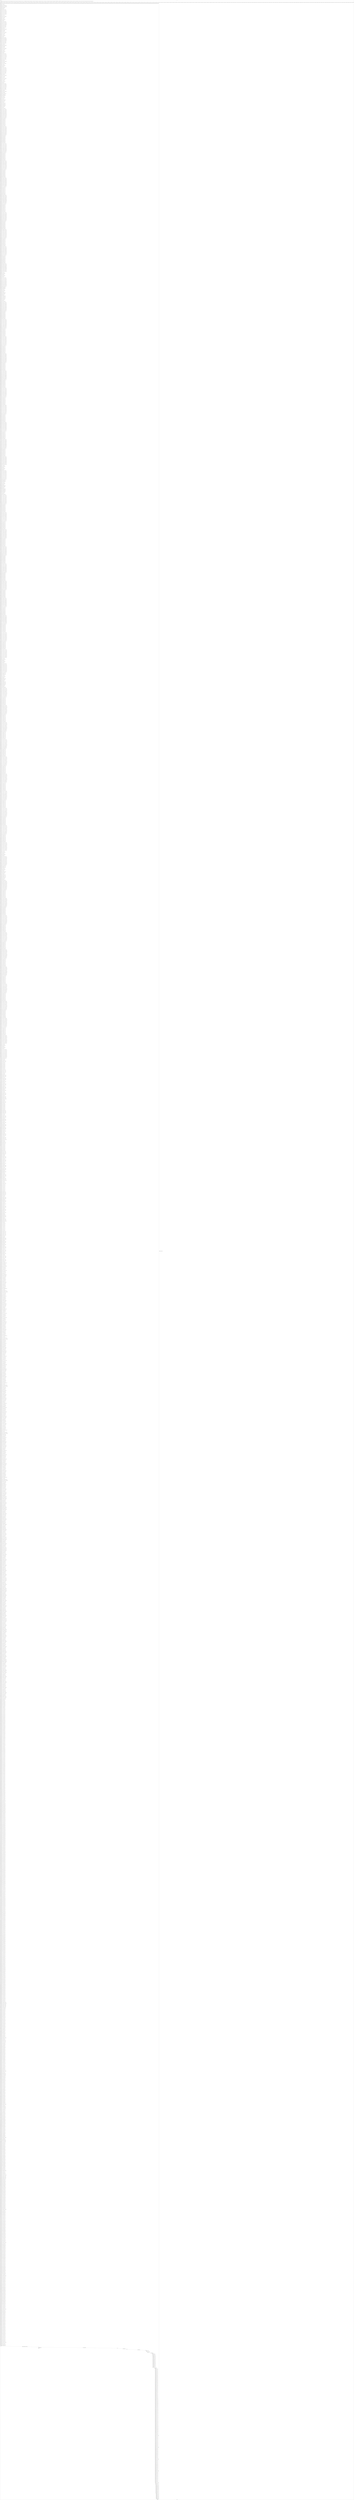 digraph G {
label="Btor2XCFA";
subgraph cluster_0 {
label="main";
main_init[];
l1[];
l3[];
l4[];
l5[];
l6[];
l7[];
l8[];
l9[];
l10[];
l11[];
l12[];
l13[];
l14[];
l15[];
l16[];
l17[];
l18[];
l19[];
l20[];
l21[];
l22[];
l23[];
l24[];
l25[];
l26[];
l27[];
l28[];
l29[];
l30[];
l31[];
l32[];
l33[];
l34[];
l35[];
l36[];
l37[];
l38[];
l39[];
l40[];
l41[];
l42[];
l43[];
l44[];
l45[];
l46[];
l47[];
l48[];
l49[];
l50[];
l51[];
l52[];
l53[];
l54[];
l55[];
l56[];
l57[];
l58[];
l59[];
l60[];
l61[];
l62[];
l63[];
l64[];
l65[];
l66[];
l67[];
l68[];
l69[];
l70[];
l71[];
l72[];
l73[];
l74[];
l75[];
l76[];
l77[];
l78[];
l79[];
l80[];
l81[];
l82[];
l83[];
l84[];
l85[];
l86[];
l87[];
l88[];
l89[];
l90[];
l91[];
l92[];
l93[];
l94[];
l95[];
l96[];
l97[];
l98[];
l99[];
l100[];
l101[];
l102[];
l103[];
l104[];
l105[];
l106[];
l107[];
l108[];
l109[];
l110[];
l111[];
l112[];
l113[];
l114[];
l115[];
l116[];
l117[];
l118[];
l119[];
l120[];
l121[];
l122[];
l123[];
l124[];
l125[];
l126[];
l127[];
l128[];
l129[];
l130[];
l131[];
l132[];
l133[];
l134[];
l135[];
l136[];
l137[];
l138[];
l139[];
l140[];
l141[];
l142[];
l143[];
l144[];
l145[];
l146[];
l147[];
l148[];
l149[];
l150[];
l151[];
l152[];
l153[];
l154[];
l155[];
l156[];
l157[];
l158[];
l159[];
l160[];
l161[];
l162[];
l163[];
l164[];
l165[];
l166[];
l167[];
l168[];
l169[];
l170[];
l171[];
l172[];
l173[];
l174[];
l175[];
l176[];
l177[];
l178[];
l179[];
l180[];
l181[];
l182[];
l183[];
l184[];
l185[];
l186[];
l187[];
l188[];
l189[];
l190[];
l191[];
l192[];
l193[];
l194[];
l195[];
l196[];
l197[];
l198[];
l199[];
l200[];
l201[];
l202[];
l203[];
l204[];
l205[];
l206[];
l207[];
l208[];
l209[];
l210[];
l211[];
l212[];
l213[];
l214[];
l215[];
l216[];
l217[];
l218[];
l219[];
l220[];
l221[];
l222[];
l223[];
l224[];
l225[];
l226[];
l227[];
l228[];
l229[];
l230[];
l231[];
l232[];
l233[];
l234[];
l235[];
l236[];
l237[];
l238[];
l239[];
l240[];
l241[];
l242[];
l243[];
l244[];
l245[];
l246[];
l247[];
l248[];
l249[];
l250[];
l251[];
l252[];
l253[];
l254[];
l255[];
l256[];
l257[];
l258[];
l259[];
l260[];
l261[];
l262[];
l263[];
l264[];
l265[];
l266[];
l267[];
l268[];
l269[];
l270[];
l271[];
l272[];
l273[];
l274[];
l275[];
l276[];
l277[];
l278[];
l279[];
l280[];
l281[];
l282[];
l283[];
l284[];
l285[];
l286[];
l287[];
l288[];
l289[];
l290[];
l291[];
l292[];
l293[];
l294[];
l295[];
l296[];
l297[];
l298[];
l299[];
l300[];
l301[];
l302[];
l303[];
l304[];
l305[];
l306[];
l307[];
l308[];
l309[];
l310[];
l311[];
l312[];
l313[];
l314[];
l315[];
l316[];
l317[];
l318[];
l319[];
l320[];
l321[];
l322[];
l323[];
l324[];
l325[];
l326[];
l327[];
l328[];
l329[];
l330[];
l331[];
l332[];
l333[];
l334[];
l335[];
l336[];
l337[];
l338[];
l339[];
l340[];
l341[];
l342[];
l343[];
l344[];
l345[];
l346[];
l347[];
l348[];
l349[];
l350[];
l351[];
l352[];
l353[];
l354[];
l355[];
l356[];
l357[];
l358[];
l359[];
l360[];
l361[];
l362[];
l363[];
l364[];
l365[];
l366[];
l367[];
l368[];
l369[];
l370[];
l371[];
l372[];
l373[];
l374[];
l375[];
l376[];
l377[];
l378[];
l379[];
l380[];
l381[];
l382[];
l383[];
l384[];
l385[];
l386[];
l387[];
l388[];
l389[];
l390[];
l391[];
l392[];
l393[];
l394[];
l395[];
l396[];
l397[];
l398[];
l399[];
l400[];
l401[];
l402[];
l403[];
l404[];
l405[];
l406[];
l407[];
l408[];
l409[];
l410[];
l411[];
l412[];
l413[];
l414[];
l415[];
l416[];
l417[];
l418[];
l419[];
l420[];
l421[];
l422[];
l423[];
l424[];
l425[];
l426[];
l427[];
l428[];
l429[];
l430[];
l431[];
l432[];
l433[];
l434[];
l435[];
l436[];
l437[];
l438[];
l439[];
l440[];
l441[];
l442[];
l443[];
l444[];
l445[];
l446[];
l447[];
l448[];
l449[];
l450[];
l451[];
l452[];
l453[];
l454[];
l455[];
l456[];
l457[];
l458[];
l459[];
l460[];
l461[];
l462[];
l463[];
l464[];
l465[];
l466[];
l467[];
l468[];
l469[];
l470[];
l471[];
l472[];
l473[];
l474[];
l475[];
l476[];
l477[];
l478[];
l479[];
l480[];
l481[];
l482[];
l483[];
l484[];
l485[];
l486[];
l487[];
l488[];
l489[];
l490[];
l491[];
l492[];
l493[];
l494[];
l495[];
l496[];
l497[];
l498[];
l499[];
l500[];
l501[];
l502[];
l503[];
l504[];
l505[];
l506[];
l507[];
l508[];
l509[];
l510[];
l511[];
l512[];
l513[];
l514[];
l515[];
l516[];
l517[];
l518[];
l519[];
l520[];
l521[];
l522[];
l523[];
l524[];
l525[];
l526[];
l527[];
l528[];
l529[];
l530[];
l531[];
l532[];
l533[];
l534[];
l535[];
l536[];
l537[];
l538[];
l539[];
l540[];
l541[];
l542[];
l543[];
l544[];
l545[];
l546[];
l547[];
l548[];
l549[];
l550[];
l551[];
l552[];
l553[];
l554[];
l555[];
l556[];
l557[];
l558[];
l559[];
l560[];
l561[];
l562[];
l563[];
l564[];
l565[];
l566[];
l567[];
l568[];
l569[];
l570[];
l571[];
l572[];
l573[];
l574[];
l575[];
l576[];
l577[];
l578[];
l579[];
l580[];
l581[];
l582[];
l583[];
l584[];
l585[];
l586[];
l587[];
l588[];
l589[];
l590[];
l591[];
l592[];
l593[];
l594[];
l595[];
l596[];
l597[];
l598[];
l599[];
l600[];
l601[];
l602[];
l603[];
l604[];
l605[];
l606[];
l607[];
l608[];
l609[];
l610[];
l611[];
l612[];
l613[];
l614[];
l615[];
l616[];
l617[];
l618[];
l619[];
l620[];
l621[];
l622[];
l623[];
l624[];
l625[];
l626[];
l627[];
l628[];
l629[];
l630[];
l631[];
l632[];
l633[];
l634[];
l635[];
l636[];
l637[];
l638[];
l639[];
l640[];
l641[];
l642[];
l643[];
l644[];
l645[];
l646[];
l647[];
l648[];
l649[];
l650[];
l651[];
l652[];
l653[];
l654[];
l655[];
l656[];
l657[];
l658[];
l659[];
l660[];
l661[];
l662[];
l663[];
l664[];
l665[];
l666[];
l667[];
l668[];
l669[];
l670[];
l671[];
l672[];
l673[];
l674[];
l675[];
l676[];
l677[];
l678[];
l679[];
l680[];
l681[];
l682[];
l683[];
l684[];
l685[];
l686[];
l687[];
l688[];
l689[];
l690[];
l691[];
l692[];
l693[];
l694[];
l695[];
l696[];
l697[];
l698[];
l699[];
l700[];
l701[];
l702[];
l703[];
l704[];
l705[];
l706[];
l707[];
l708[];
l709[];
l710[];
l711[];
l712[];
l713[];
l714[];
l715[];
l716[];
l717[];
l718[];
l719[];
l720[];
l721[];
l722[];
l723[];
l724[];
l725[];
l726[];
l727[];
l728[];
l729[];
l730[];
l731[];
l732[];
l733[];
l734[];
l735[];
l736[];
l737[];
l738[];
l739[];
l740[];
l741[];
l742[];
l743[];
l744[];
l745[];
l746[];
l747[];
l748[];
l749[];
l750[];
l751[];
l752[];
l753[];
l754[];
l755[];
l756[];
l757[];
l758[];
l759[];
l760[];
l761[];
l762[];
l763[];
l764[];
l765[];
l766[];
l767[];
l768[];
l769[];
l770[];
l771[];
l772[];
l773[];
l774[];
l775[];
l776[];
l777[];
l778[];
l779[];
l780[];
l781[];
l782[];
l783[];
l784[];
l785[];
l786[];
l787[];
l788[];
l789[];
l790[];
l791[];
l792[];
l793[];
l794[];
l795[];
l796[];
l797[];
l798[];
l799[];
l800[];
l801[];
l802[];
l803[];
l804[];
l805[];
l806[];
l807[];
l808[];
l809[];
l810[];
l811[];
l812[];
l813[];
l814[];
l815[];
l816[];
l817[];
l818[];
l819[];
l820[];
l821[];
l822[];
l823[];
l824[];
l825[];
l826[];
l827[];
l828[];
l829[];
l830[];
l831[];
l832[];
l833[];
l834[];
l835[];
l836[];
l837[];
l838[];
l839[];
l840[];
l841[];
l842[];
l843[];
l844[];
l845[];
l846[];
l847[];
l848[];
l849[];
l850[];
l851[];
l852[];
l853[];
l854[];
l855[];
l856[];
l857[];
l858[];
l859[];
l860[];
l861[];
l862[];
l863[];
l864[];
l865[];
l866[];
l867[];
l868[];
l869[];
l870[];
l871[];
l872[];
l873[];
l874[];
l875[];
l876[];
l877[];
l878[];
l879[];
l880[];
l881[];
l882[];
l883[];
l884[];
l885[];
l886[];
l887[];
l888[];
l889[];
l890[];
l891[];
l892[];
l893[];
l894[];
l895[];
l896[];
l897[];
l898[];
l899[];
l900[];
l901[];
l902[];
l903[];
l904[];
l905[];
l906[];
l907[];
l908[];
l909[];
l910[];
l911[];
l912[];
l913[];
l914[];
l915[];
l916[];
l917[];
l918[];
l919[];
l920[];
l921[];
l922[];
l923[];
l924[];
l925[];
l926[];
l927[];
l928[];
l929[];
l930[];
l931[];
l932[];
l933[];
l934[];
l935[];
l936[];
l937[];
l938[];
l939[];
l940[];
l941[];
l942[];
l943[];
l944[];
l945[];
l946[];
l947[];
l948[];
l949[];
l950[];
l951[];
l952[];
l953[];
l954[];
l955[];
l956[];
l957[];
l958[];
l959[];
l960[];
l961[];
l962[];
l963[];
l964[];
l965[];
l966[];
l967[];
l968[];
l969[];
l970[];
l971[];
l972[];
l973[];
l974[];
l975[];
l976[];
l977[];
l978[];
l979[];
l980[];
l981[];
l982[];
l983[];
l984[];
l985[];
l986[];
l987[];
l988[];
l989[];
l990[];
l991[];
l992[];
l993[];
l994[];
l995[];
l996[];
l997[];
l998[];
l999[];
l1000[];
l1001[];
l1002[];
l1003[];
l1004[];
l1005[];
l1006[];
l1007[];
l1008[];
l1009[];
l1010[];
l1011[];
l1012[];
l1013[];
l1014[];
l1015[];
l1016[];
l1017[];
l1018[];
l1019[];
l1020[];
l1021[];
l1022[];
l1023[];
l1024[];
l1025[];
l1026[];
l1027[];
l1028[];
l1029[];
l1030[];
l1031[];
l1032[];
l1033[];
l1034[];
l1035[];
l1036[];
l1037[];
l1038[];
l1039[];
l1040[];
l1041[];
l1042[];
l1043[];
l1044[];
l1045[];
l1046[];
l1047[];
l1048[];
l1049[];
l1050[];
l1051[];
l1052[];
l1053[];
l1054[];
l1055[];
l1056[];
l1057[];
l1058[];
l1059[];
l1060[];
l1061[];
l1062[];
l1063[];
l1064[];
l1065[];
l1066[];
l1067[];
l1068[];
l1069[];
l1070[];
l1071[];
l1072[];
l1073[];
l1074[];
l1075[];
l1076[];
l1077[];
l1078[];
l1079[];
l1080[];
l1081[];
l1082[];
l1083[];
l1084[];
l1085[];
l1086[];
l1087[];
l1088[];
l1089[];
l1090[];
l1091[];
l1092[];
l1093[];
l1094[];
l1095[];
l1096[];
l1097[];
l1098[];
l1099[];
l1100[];
l1101[];
l1102[];
l1103[];
l1104[];
l1105[];
l1106[];
l1107[];
l1108[];
l1109[];
l1110[];
l1111[];
l1112[];
l1113[];
l1114[];
l1115[];
l1116[];
l1117[];
l1118[];
l1119[];
l1120[];
l1121[];
l1122[];
l1123[];
l1124[];
l1125[];
l1126[];
l1127[];
l1128[];
l1129[];
l1130[];
l1131[];
l1132[];
l1133[];
l1134[];
l1135[];
l1136[];
l1137[];
l1138[];
l1139[];
l1140[];
l1141[];
l1142[];
l1143[];
l1144[];
l1145[];
l1146[];
l1147[];
l1148[];
l1149[];
l1150[];
l1151[];
l1152[];
l1153[];
l1154[];
l1155[];
l1156[];
l1157[];
l1158[];
l1159[];
l1160[];
l1161[];
l1162[];
l1163[];
l1164[];
l1165[];
l1166[];
l1167[];
l1168[];
l1169[];
l1170[];
l1171[];
l1172[];
l1173[];
l1174[];
l1175[];
l1176[];
l1177[];
l1178[];
l1179[];
l1180[];
l1181[];
l1182[];
l1183[];
l1184[];
l1185[];
l1186[];
l1187[];
l1188[];
l1189[];
l1190[];
l1191[];
l1192[];
l1193[];
l1194[];
l1195[];
l1196[];
l1197[];
l1198[];
l1199[];
l1200[];
l1201[];
l1202[];
l1203[];
l1204[];
l1205[];
l1206[];
l1207[];
l1208[];
l1209[];
l1210[];
l1211[];
l1212[];
l1213[];
l1214[];
l1215[];
l1216[];
l1217[];
l1218[];
l1219[];
l1220[];
l1221[];
l1222[];
l1223[];
l1224[];
l1225[];
l1226[];
l1227[];
l1228[];
l1229[];
l1230[];
l1231[];
l1232[];
l1233[];
l1234[];
l1235[];
l1236[];
l1237[];
l1238[];
l1239[];
l1240[];
l1241[];
l1242[];
l1243[];
l1244[];
l1245[];
l1246[];
l1247[];
l1248[];
l1249[];
l1250[];
l1251[];
l1252[];
l1253[];
l1254[];
l1255[];
l1256[];
l1257[];
l1258[];
l1259[];
l1260[];
l1261[];
l1262[];
l1263[];
l1264[];
l1265[];
l1266[];
l1267[];
l1268[];
l1269[];
l1270[];
l1271[];
l1272[];
l1273[];
l1274[];
l1275[];
l1276[];
l1277[];
l1278[];
l1279[];
l1280[];
l1281[];
l1282[];
l1283[];
l1284[];
l1285[];
l1286[];
l1287[];
l1288[];
l1289[];
l1290[];
l1291[];
l1292[];
l1293[];
l1294[];
l1295[];
l1296[];
l1297[];
l1298[];
l1299[];
l1300[];
l1301[];
l1302[];
l1303[];
l1304[];
l1305[];
l1306[];
l1307[];
l1308[];
l1309[];
l1310[];
l1311[];
l1312[];
l1313[];
l1314[];
l1315[];
l1316[];
l1317[];
l1318[];
l1319[];
l1320[];
l1321[];
l1322[];
l1323[];
l1324[];
l1325[];
l1326[];
l1327[];
l1328[];
l1329[];
l1330[];
l1331[];
l1332[];
l1333[];
l1334[];
l1335[];
l1336[];
l1337[];
l1338[];
l1339[];
l1340[];
l1341[];
l1342[];
l1343[];
l1344[];
l1345[];
l1346[];
l1347[];
l1348[];
l1349[];
l1350[];
l1351[];
l1352[];
l1353[];
l1354[];
l1355[];
l1356[];
l1357[];
l1358[];
l1359[];
l1360[];
l1361[];
l1362[];
l1363[];
l1364[];
l1365[];
l1366[];
l1367[];
l1368[];
l1369[];
l1370[];
l1371[];
l1372[];
l1373[];
l1374[];
l1375[];
l1376[];
l1377[];
l1378[];
l1379[];
l1380[];
l1381[];
l1382[];
l1383[];
l1384[];
l1385[];
l1386[];
l1387[];
l1388[];
l1389[];
l1390[];
l1391[];
l1392[];
l1393[];
l1394[];
l1395[];
l1396[];
l1397[];
l1398[];
l1399[];
l1400[];
l1401[];
l1402[];
l1403[];
l1404[];
l1405[];
l1406[];
l1407[];
l1408[];
l1409[];
l1410[];
l1411[];
l1412[];
l1413[];
l1414[];
l1415[];
l1416[];
l1417[];
l1418[];
l1419[];
l1420[];
l1421[];
l1422[];
l1423[];
l1424[];
l1425[];
l1426[];
l1427[];
l1428[];
l1429[];
l1430[];
l1431[];
l1432[];
l1433[];
l1434[];
l1435[];
l1436[];
l1437[];
l1438[];
l1439[];
l1440[];
l1441[];
l1442[];
l1443[];
l1444[];
l1445[];
l1446[];
l1447[];
l1448[];
l1449[];
l1450[];
l1451[];
l1452[];
l1453[];
l1454[];
l1455[];
l1456[];
l1457[];
l1458[];
l1459[];
l1460[];
l1461[];
l1462[];
l1463[];
l1464[];
l1465[];
l1466[];
l1467[];
l1468[];
l1469[];
l1470[];
l1471[];
l1472[];
l1473[];
l1474[];
l1475[];
l1476[];
l1477[];
l1478[];
l1479[];
l1480[];
l1481[];
l1482[];
l1483[];
l1484[];
l1485[];
l1486[];
l1487[];
l1488[];
l1489[];
l1490[];
l1491[];
l1492[];
l1493[];
l1494[];
l1495[];
l1496[];
l1497[];
l1498[];
l1499[];
l1500[];
l1501[];
l1502[];
l1503[];
l1504[];
l1505[];
l1506[];
l1507[];
l1508[];
l1509[];
l1510[];
l1511[];
l1512[];
l1513[];
l1514[];
l1515[];
l1516[];
l1517[];
l1518[];
l1519[];
l1520[];
l1521[];
l1522[];
l1523[];
l1524[];
l1525[];
l1526[];
l1527[];
l1528[];
l1529[];
l1530[];
l1531[];
l1532[];
l1533[];
l1534[];
l1535[];
l1536[];
l1537[];
l1538[];
l1539[];
l1540[];
l1541[];
l1542[];
l1543[];
l1544[];
l1545[];
l1546[];
l1547[];
l1548[];
l1549[];
l1550[];
l1551[];
l1552[];
l1553[];
l1554[];
l1555[];
l1556[];
l1557[];
l1558[];
l1559[];
l1560[];
l1561[];
l1562[];
l1563[];
l1564[];
l1565[];
l1566[];
l1567[];
l1568[];
l1569[];
l1570[];
l1571[];
l1572[];
l1573[];
l1574[];
l1575[];
l1576[];
l1577[];
l1578[];
l1579[];
l1580[];
l1581[];
l1582[];
l1583[];
l1584[];
l1585[];
l1586[];
l1587[];
l1588[];
l1589[];
l1590[];
l1591[];
l1592[];
l1593[];
l1594[];
l1595[];
l1596[];
l1597[];
l1598[];
l1599[];
l1600[];
l1601[];
l1602[];
l1603[];
l1604[];
l1605[];
l1606[];
l1607[];
l1608[];
l1609[];
l1610[];
l1611[];
l1612[];
l1613[];
l1614[];
l1615[];
l1616[];
l1617[];
l1618[];
l1619[];
l1620[];
l1621[];
l1622[];
l1623[];
l1624[];
l1625[];
l1626[];
l1627[];
l1628[];
l1629[];
l1630[];
l1631[];
l1632[];
l1633[];
l1634[];
l1635[];
l1636[];
l1637[];
l1638[];
l1639[];
l1640[];
l1641[];
l1642[];
l1643[];
l1644[];
l1645[];
l1646[];
l1647[];
l1648[];
l1649[];
l1650[];
l1651[];
l1652[];
l1653[];
l1654[];
l1655[];
l1656[];
l1657[];
l1658[];
l1659[];
l1660[];
l1661[];
l1662[];
l1663[];
l1664[];
l1665[];
l1666[];
l1667[];
l1668[];
l1669[];
l1670[];
l1671[];
l1672[];
l1673[];
l1674[];
l1675[];
l1676[];
l1677[];
l1678[];
l1679[];
l1680[];
l1681[];
l1682[];
l1683[];
l1684[];
l1685[];
l1686[];
l1687[];
l1688[];
l1689[];
l1690[];
l1691[];
l1692[];
l1693[];
l1694[];
l1695[];
l1696[];
l1697[];
l1698[];
l1699[];
l1700[];
l1701[];
l1702[];
l1703[];
l1704[];
l1705[];
l1706[];
l1707[];
l1708[];
l1709[];
l1710[];
l1711[];
l1712[];
l1713[];
l1714[];
l1715[];
l1716[];
l1717[];
l1718[];
l1719[];
l1720[];
l1721[];
l1722[];
l1723[];
l1724[];
l1725[];
l1726[];
l1727[];
l1728[];
l1729[];
l1730[];
l1731[];
l1732[];
l1733[];
l1734[];
l1735[];
l1736[];
l1737[];
l1738[];
l1739[];
l1740[];
l1741[];
l1742[];
l1743[];
l1744[];
l1745[];
l1746[];
l1747[];
l1748[];
l1749[];
l1750[];
l1751[];
l1752[];
l1753[];
l1754[];
l1755[];
l1756[];
l1757[];
l1758[];
l1759[];
l1760[];
l1761[];
l1762[];
l1763[];
l1764[];
l1765[];
l1766[];
l1767[];
l1768[];
l1769[];
l1770[];
l1771[];
l1772[];
l1773[];
l1774[];
l1775[];
l1776[];
l1777[];
l1778[];
l1779[];
l1780[];
l1781[];
l1782[];
l1783[];
l1784[];
l1785[];
l1786[];
l1787[];
l1788[];
l1789[];
l1790[];
l1791[];
l1792[];
l1793[];
l1794[];
l1795[];
l1796[];
l1797[];
l1798[];
l1799[];
l1800[];
l1801[];
l1802[];
l1803[];
l1804[];
l1805[];
l1806[];
l1807[];
l1808[];
l1809[];
l1810[];
l1811[];
l1812[];
l1813[];
l1814[];
l1815[];
l1816[];
l1817[];
l1818[];
l1819[];
l1820[];
l1821[];
l1822[];
l1823[];
l1824[];
l1825[];
l1826[];
l1827[];
l1828[];
l1829[];
l1830[];
l1831[];
l1832[];
l1833[];
l1834[];
l1835[];
l1836[];
l1837[];
l1838[];
l1839[];
l1840[];
l1841[];
l1842[];
l1843[];
l1844[];
l1845[];
l1846[];
l1847[];
l1848[];
l1849[];
l1850[];
l1851[];
l1852[];
l1853[];
l1854[];
l1855[];
l1856[];
l1857[];
l1858[];
l1859[];
l1860[];
l1861[];
l1862[];
l1863[];
l1864[];
l1865[];
l1866[];
l1867[];
l1868[];
l1869[];
l1870[];
l1871[];
l1872[];
l1873[];
l1874[];
l1875[];
l1876[];
l1877[];
l1878[];
l1879[];
l1880[];
l1881[];
l1882[];
l1883[];
l1884[];
l1885[];
l1886[];
l1887[];
l1888[];
l1889[];
l1890[];
l1891[];
l1892[];
l1893[];
l1894[];
l1895[];
l1896[];
l1897[];
l1898[];
l1899[];
l1900[];
l1901[];
l1902[];
l1903[];
l1904[];
l1905[];
l1906[];
l1907[];
l1908[];
l1909[];
l1910[];
l1911[];
l1912[];
l1913[];
l1914[];
l1915[];
l1916[];
l1917[];
l1918[];
l1919[];
l1920[];
l1921[];
l1922[];
l1923[];
l1924[];
l1925[];
l1926[];
l1927[];
l1928[];
l1929[];
l1930[];
l1931[];
l1932[];
l1933[];
l1934[];
l1935[];
l1936[];
l1937[];
l1938[];
l1939[];
l1940[];
l1941[];
l1942[];
l1943[];
l1944[];
l1945[];
l1946[];
l1947[];
l1948[];
l1949[];
l1950[];
l1951[];
l1952[];
l1953[];
l1954[];
l1955[];
l1956[];
l1957[];
l1958[];
l1959[];
l1960[];
l1961[];
l1962[];
l1963[];
l1964[];
l1965[];
l1966[];
l1967[];
l1968[];
l1969[];
l1970[];
l1971[];
l1972[];
l1973[];
l1974[];
l1975[];
l1976[];
l1977[];
l1978[];
l1979[];
l1980[];
l1981[];
l1982[];
l1983[];
l1984[];
l1985[];
l1986[];
l1987[];
l1988[];
l1989[];
l1990[];
l1991[];
l1992[];
l1993[];
l1994[];
l1995[];
l1996[];
l1997[];
l1998[];
l1999[];
l2000[];
l2001[];
l2002[];
l2003[];
l2004[];
l2005[];
l2006[];
l2007[];
l2008[];
l2009[];
l2010[];
l2011[];
l2012[];
l2013[];
l2014[];
l2015[];
l2016[];
l2017[];
l2018[];
l2019[];
l2020[];
l2021[];
l2022[];
l2023[];
l2024[];
l2025[];
l2026[];
l2027[];
l2028[];
l2029[];
l2030[];
l2031[];
l2032[];
l2033[];
l2034[];
l2035[];
l2036[];
l2037[];
l2038[];
l2039[];
l2040[];
l2041[];
l2042[];
l2043[];
l2044[];
l2045[];
l2046[];
l2047[];
l2048[];
l2049[];
l2050[];
l2051[];
l2052[];
l2053[];
l2054[];
l2055[];
l2056[];
l2057[];
l2058[];
l2059[];
l2060[];
l2061[];
l2062[];
l2063[];
l2064[];
l2065[];
l2066[];
l2067[];
l2068[];
l2069[];
l2070[];
l2071[];
l2072[];
l2073[];
l2074[];
l2075[];
l2076[];
l2077[];
l2078[];
l2079[];
l2080[];
l2081[];
l2082[];
l2083[];
l2084[];
l2085[];
l2086[];
l2087[];
l2088[];
l2089[];
l2090[];
l2091[];
l2092[];
l2093[];
l2094[];
l2095[];
l2096[];
l2097[];
l2098[];
l2099[];
l2100[];
l2101[];
l2102[];
l2103[];
l2104[];
l2105[];
l2106[];
l2107[];
l2108[];
l2109[];
l2110[];
l2111[];
l2112[];
l2113[];
l2114[];
l2115[];
l2116[];
l2117[];
l2118[];
l2119[];
l2120[];
l2121[];
l2122[];
l2123[];
l2124[];
l2125[];
l2126[];
l2127[];
l2128[];
l2129[];
l2130[];
l2131[];
l2132[];
l2133[];
l2134[];
l2135[];
l2136[];
l2137[];
l2138[];
l2139[];
l2140[];
l2141[];
l2142[];
l2143[];
l2144[];
l2145[];
l2146[];
l2147[];
l2148[];
l2149[];
l2150[];
l2151[];
l2152[];
l2153[];
l2154[];
l2155[];
l2156[];
l2157[];
l2158[];
l2159[];
l2160[];
l2161[];
l2162[];
l2163[];
l2164[];
l2165[];
l2166[];
l2167[];
l2168[];
l2169[];
l2170[];
l2171[];
l2172[];
l2173[];
l2174[];
l2175[];
l2176[];
l2177[];
l2178[];
l2179[];
l2180[];
l2181[];
l2182[];
l2183[];
l2184[];
l2185[];
l2186[];
l2187[];
l2188[];
l2189[];
l2190[];
main_error[];
l2191[];
l2192[];
l2193[];
l2194[];
l2195[];
l2196[];
l2197[];
l2198[];
l2199[];
l2200[];
l2201[];
l2202[];
l2203[];
l2204[];
l2205[];
l2206[];
l2207[];
l2208[];
l2209[];
l2210[];
l2211[];
l2212[];
l2213[];
l2214[];
l2215[];
l2216[];
l2217[];
l2218[];
l2219[];
l2220[];
l2221[];
l2222[];
l2223[];
l2224[];
l2225[];
l2226[];
l2227[];
l2228[];
l2229[];
l2230[];
l2231[];
l2232[];
l2233[];
l2234[];
l2235[];
l2236[];
l2237[];
l2238[];
l2239[];
l2240[];
l2241[];
l2242[];
l2243[];
l2244[];
l2245[];
l2246[];
l2247[];
l2248[];
l2249[];
l2250[];
l2251[];
l2252[];
l2253[];
l2254[];
l2255[];
l2256[];
l2257[];
l2258[];
l2259[];
l2260[];
l2261[];
l2262[];
l2263[];
l2264[];
l2265[];
l2266[];
l2267[];
l2268[];
l2269[];
l2270[];
l2271[];
l2272[];
l2273[];
l2274[];
l2275[];
l2276[];
l2277[];
l2278[];
l2279[];
l2280[];
l2281[];
l2282[];
l2283[];
l2284[];
l2285[];
l2286[];
l2287[];
l2288[];
l2289[];
l2290[];
l2291[];
l2292[];
l2293[];
l2294[];
l2295[];
l2296[];
l2297[];
l2298[];
l2299[];
l2300[];
l2301[];
l2302[];
l2303[];
l2304[];
l2305[];
l2306[];
l2307[];
l2308[];
l2309[];
l2310[];
l2311[];
l2312[];
l2313[];
l2314[];
l2315[];
l2316[];
l2317[];
l2318[];
l2319[];
l2320[];
l2321[];
l2322[];
l2323[];
l2324[];
l2325[];
l2326[];
l2327[];
l2328[];
l2329[];
l2330[];
l2331[];
l2332[];
main_init -> l1 [label="[(assign const_5 #b00000000),(assign const_168 #b0),(assign const_291 #b000000000000000000000000),(assign const_293 #b00000000000000000000000000000001),(assign const_310 #b00011000),(assign const_319 #b00000000000000000000000000011110),(assign const_333 #b00000001),(assign const_337 #b00000000),(assign const_342 #b00001110),(assign const_371 #b00000110),(assign const_426 #b00010111),(assign const_464 #b00000000000000000000000000111100),(assign const_475 #b00110101),(assign const_502 #b00000010),(assign const_520 #b00000011),(assign const_538 #b00000100),(assign const_556 #b00000101),(assign const_591 #b00000111),(assign const_609 #b00001000),(assign const_627 #b00001001),(assign const_678 #b00110110),(assign const_874 #b00101100),(assign const_1070 #b00100100),(assign const_1266 #b00011110),(assign const_1727 #b00000000000000000000000000000010),(assign const_1732 #b00000000000000000000000000000000),(assign const_1945 #b00001010)] "];
l3 -> l4 [label="[(havoc input_297),(havoc input_300),(havoc input_301),(havoc input_302),(havoc input_303),(havoc input_311),(havoc input_316),(havoc input_317),(havoc input_322),(havoc input_323),(havoc input_329),(havoc input_332),(havoc input_336),(havoc input_343),(havoc input_348),(havoc input_349),(havoc input_353),(havoc input_354),(havoc input_360),(havoc input_363),(havoc input_366),(havoc input_372),(havoc input_377),(havoc input_378),(havoc input_382),(havoc input_383),(havoc input_389),(havoc input_392),(havoc input_395),(havoc input_400),(havoc input_403),(havoc input_404),(havoc input_408),(havoc input_409),(havoc input_415),(havoc input_418),(havoc input_421),(havoc input_427),(havoc input_432),(havoc input_433),(havoc input_437),(havoc input_438),(havoc input_444),(havoc input_447),(havoc input_450),(havoc input_456),(havoc input_462),(havoc input_469),(havoc input_473),(havoc input_660),(havoc input_666),(havoc input_672),(havoc input_676),(havoc input_856),(havoc input_862),(havoc input_868),(havoc input_872),(havoc input_1052),(havoc input_1058),(havoc input_1064),(havoc input_1068),(havoc input_1248),(havoc input_1254),(havoc input_1260),(havoc input_1264),(havoc input_1446),(havoc input_1463),(havoc input_1465),(havoc input_1476),(havoc input_1478),(havoc input_1489),(havoc input_1501),(havoc input_1518),(havoc input_1520),(havoc input_1531),(havoc input_1533),(havoc input_1544),(havoc input_1556),(havoc input_1573),(havoc input_1575),(havoc input_1586),(havoc input_1588),(havoc input_1599),(havoc input_1611),(havoc input_1628),(havoc input_1630),(havoc input_1641),(havoc input_1643),(havoc input_1654),(havoc input_1666),(havoc input_1683),(havoc input_1685),(havoc input_1696),(havoc input_1698),(havoc input_1709)] "];
l4 -> l5 [label="[(assign binary_292 (++ const_291 state_6))] "];
l5 -> l6 [label="[(assign comparison_294 (ite (bvule binary_292 const_293) #b1 #b0))] "];
l6 -> l7 [label="[(assign binary_295 (bvand (bvnot state_289) (bvnot comparison_294)))] "];
l7 -> l8 [label="[(assign binary_298 (bvadd const_293 binary_292))] "];
l8 -> l9 [label="[(assign slice_299 (extract binary_298 0 8))] "];
l9 -> l10 [label="[(assign ternary_304 (ite (= input_303 #b1) slice_299 state_6))] "];
l10 -> l11 [label="[(assign ternary_305 (ite (= input_302 #b1) slice_299 ternary_304))] "];
l11 -> l12 [label="[(assign ternary_306 (ite (= input_301 #b1) slice_299 ternary_305))] "];
l12 -> l13 [label="[(assign ternary_307 (ite (= input_300 #b1) slice_299 ternary_306))] "];
l13 -> l14 [label="[(assign ternary_308 (ite (= input_297 #b1) slice_299 ternary_307))] "];
l14 -> l15 [label="[(assign binary_312 (bvxor const_310 state_8))] "];
l15 -> l16 [label="[(assign ternary_313 (ite (= input_311 #b1) state_12 binary_312))] "];
l16 -> l17 [label="[(assign binary_314 (bvxor const_310 ternary_313))] "];
l17 -> l18 [label="[(assign binary_318 (++ const_291 state_10))] "];
l18 -> l19 [label="[(assign binary_320 (bvsrem binary_318 const_319))] "];
l19 -> l20 [label="[(assign slice_321 (extract binary_320 0 8))] "];
l20 -> l21 [label="[(assign ternary_324 (ite (= input_323 #b1) slice_321 state_10))] "];
l21 -> l22 [label="[(assign ternary_325 (ite (= input_322 #b1) slice_321 ternary_324))] "];
l22 -> l23 [label="[(assign ternary_326 (ite (= input_317 #b1) slice_321 ternary_325))] "];
l23 -> l24 [label="[(assign ternary_327 (ite (= input_316 #b1) state_58 ternary_326))] "];
l24 -> l25 [label="[(assign ternary_330 (ite (= input_329 #b1) state_10 state_12))] "];
l25 -> l26 [label="[(assign ternary_334 (ite (= input_332 #b1) const_333 state_14))] "];
l26 -> l27 [label="[(assign binary_338 (bvxor const_333 state_16))] "];
l27 -> l28 [label="[(assign ternary_339 (ite (= input_336 #b1) const_337 binary_338))] "];
l28 -> l29 [label="[(assign binary_340 (bvxor const_333 ternary_339))] "];
l29 -> l30 [label="[(assign binary_344 (bvxor const_342 state_18))] "];
l30 -> l31 [label="[(assign ternary_345 (ite (= input_343 #b1) state_22 binary_344))] "];
l31 -> l32 [label="[(assign binary_346 (bvxor const_342 ternary_345))] "];
l32 -> l33 [label="[(assign binary_350 (++ const_291 state_20))] "];
l33 -> l34 [label="[(assign binary_351 (bvsrem binary_350 const_319))] "];
l34 -> l35 [label="[(assign slice_352 (extract binary_351 0 8))] "];
l35 -> l36 [label="[(assign ternary_355 (ite (= input_354 #b1) slice_352 state_20))] "];
l36 -> l37 [label="[(assign ternary_356 (ite (= input_353 #b1) slice_352 ternary_355))] "];
l37 -> l38 [label="[(assign ternary_357 (ite (= input_349 #b1) slice_352 ternary_356))] "];
l38 -> l39 [label="[(assign ternary_358 (ite (= input_348 #b1) state_80 ternary_357))] "];
l39 -> l40 [label="[(assign ternary_361 (ite (= input_360 #b1) state_20 state_22))] "];
l40 -> l41 [label="[(assign ternary_364 (ite (= input_363 #b1) const_333 state_24))] "];
l41 -> l42 [label="[(assign binary_367 (bvxor const_333 state_26))] "];
l42 -> l43 [label="[(assign ternary_368 (ite (= input_366 #b1) const_337 binary_367))] "];
l43 -> l44 [label="[(assign binary_369 (bvxor const_333 ternary_368))] "];
l44 -> l45 [label="[(assign binary_373 (bvxor const_371 state_28))] "];
l45 -> l46 [label="[(assign ternary_374 (ite (= input_372 #b1) state_32 binary_373))] "];
l46 -> l47 [label="[(assign binary_375 (bvxor const_371 ternary_374))] "];
l47 -> l48 [label="[(assign binary_379 (++ const_291 state_30))] "];
l48 -> l49 [label="[(assign binary_380 (bvsrem binary_379 const_319))] "];
l49 -> l50 [label="[(assign slice_381 (extract binary_380 0 8))] "];
l50 -> l51 [label="[(assign ternary_384 (ite (= input_383 #b1) slice_381 state_30))] "];
l51 -> l52 [label="[(assign ternary_385 (ite (= input_382 #b1) slice_381 ternary_384))] "];
l52 -> l53 [label="[(assign ternary_386 (ite (= input_378 #b1) slice_381 ternary_385))] "];
l53 -> l54 [label="[(assign ternary_387 (ite (= input_377 #b1) state_102 ternary_386))] "];
l54 -> l55 [label="[(assign ternary_390 (ite (= input_389 #b1) state_30 state_32))] "];
l55 -> l56 [label="[(assign ternary_393 (ite (= input_392 #b1) const_333 state_34))] "];
l56 -> l57 [label="[(assign binary_396 (bvxor const_333 state_36))] "];
l57 -> l58 [label="[(assign ternary_397 (ite (= input_395 #b1) const_337 binary_396))] "];
l58 -> l59 [label="[(assign binary_398 (bvxor const_333 ternary_397))] "];
l59 -> l60 [label="[(assign ternary_401 (ite (= input_400 #b1) state_42 state_38))] "];
l60 -> l61 [label="[(assign binary_405 (++ const_291 state_40))] "];
l61 -> l62 [label="[(assign binary_406 (bvsrem binary_405 const_319))] "];
l62 -> l63 [label="[(assign slice_407 (extract binary_406 0 8))] "];
l63 -> l64 [label="[(assign ternary_410 (ite (= input_409 #b1) slice_407 state_40))] "];
l64 -> l65 [label="[(assign ternary_411 (ite (= input_408 #b1) slice_407 ternary_410))] "];
l65 -> l66 [label="[(assign ternary_412 (ite (= input_404 #b1) slice_407 ternary_411))] "];
l66 -> l67 [label="[(assign ternary_413 (ite (= input_403 #b1) state_124 ternary_412))] "];
l67 -> l68 [label="[(assign ternary_416 (ite (= input_415 #b1) state_40 state_42))] "];
l68 -> l69 [label="[(assign ternary_419 (ite (= input_418 #b1) const_333 state_44))] "];
l69 -> l70 [label="[(assign binary_422 (bvxor const_333 state_46))] "];
l70 -> l71 [label="[(assign ternary_423 (ite (= input_421 #b1) const_337 binary_422))] "];
l71 -> l72 [label="[(assign binary_424 (bvxor const_333 ternary_423))] "];
l72 -> l73 [label="[(assign binary_428 (bvxor const_426 state_48))] "];
l73 -> l74 [label="[(assign ternary_429 (ite (= input_427 #b1) state_52 binary_428))] "];
l74 -> l75 [label="[(assign binary_430 (bvxor const_426 ternary_429))] "];
l75 -> l76 [label="[(assign binary_434 (++ const_291 state_50))] "];
l76 -> l77 [label="[(assign binary_435 (bvsrem binary_434 const_319))] "];
l77 -> l78 [label="[(assign slice_436 (extract binary_435 0 8))] "];
l78 -> l79 [label="[(assign ternary_439 (ite (= input_438 #b1) slice_436 state_50))] "];
l79 -> l80 [label="[(assign ternary_440 (ite (= input_437 #b1) slice_436 ternary_439))] "];
l80 -> l81 [label="[(assign ternary_441 (ite (= input_433 #b1) slice_436 ternary_440))] "];
l81 -> l82 [label="[(assign ternary_442 (ite (= input_432 #b1) state_146 ternary_441))] "];
l82 -> l83 [label="[(assign ternary_445 (ite (= input_444 #b1) state_50 state_52))] "];
l83 -> l84 [label="[(assign ternary_448 (ite (= input_447 #b1) const_333 state_54))] "];
l84 -> l85 [label="[(assign binary_451 (bvxor const_333 state_56))] "];
l85 -> l86 [label="[(assign ternary_452 (ite (= input_450 #b1) const_337 binary_451))] "];
l86 -> l87 [label="[(assign binary_453 (bvxor const_333 ternary_452))] "];
l87 -> l88 [label="[(assign comparison_455 (ite (= const_337 state_78) #b1 #b0))] "];
l88 -> l89 [label="[(assign binary_457 (bvand comparison_455 input_456))] "];
l89 -> l90 [label="[(assign binary_458 (bvand comparison_455 input_427))] "];
l90 -> l91 [label="[(assign binary_459 (++ const_291 state_52))] "];
l91 -> l92 [label="[(assign binary_460 (bvadd const_319 binary_459))] "];
l92 -> l93 [label="[(assign slice_461 (extract binary_460 0 8))] "];
l93 -> l94 [label="[(assign binary_463 (bvand comparison_455 input_462))] "];
l94 -> l95 [label="[(assign binary_465 (bvadd const_464 binary_434))] "];
l95 -> l96 [label="[(assign slice_466 (extract binary_465 0 8))] "];
l96 -> l97 [label="[(assign binary_467 (bvand comparison_455 input_447))] "];
l97 -> l98 [label="[(assign binary_468 (bvand comparison_455 input_444))] "];
l98 -> l99 [label="[(assign binary_470 (bvand comparison_455 input_469))] "];
l99 -> l100 [label="[(assign binary_471 (bvadd const_319 binary_434))] "];
l100 -> l101 [label="[(assign slice_472 (extract binary_471 0 8))] "];
l101 -> l102 [label="[(assign binary_474 (bvand input_473 comparison_455))] "];
l102 -> l103 [label="[(assign ternary_476 (ite (= binary_474 #b1) const_475 state_58))] "];
l103 -> l104 [label="[(assign ternary_477 (ite (= binary_470 #b1) slice_472 ternary_476))] "];
l104 -> l105 [label="[(assign ternary_478 (ite (= binary_468 #b1) slice_466 ternary_477))] "];
l105 -> l106 [label="[(assign ternary_479 (ite (= binary_467 #b1) state_50 ternary_478))] "];
l106 -> l107 [label="[(assign ternary_480 (ite (= binary_463 #b1) slice_466 ternary_479))] "];
l107 -> l108 [label="[(assign ternary_481 (ite (= binary_458 #b1) slice_461 ternary_480))] "];
l108 -> l109 [label="[(assign ternary_482 (ite (= binary_457 #b1) state_50 ternary_481))] "];
l109 -> l110 [label="[(assign ternary_483 (ite (= input_316 #b1) state_60 ternary_482))] "];
l110 -> l111 [label="[(assign comparison_485 (ite (= const_333 state_78) #b1 #b0))] "];
l111 -> l112 [label="[(assign binary_486 (bvand comparison_485 input_456))] "];
l112 -> l113 [label="[(assign binary_487 (bvand comparison_485 input_427))] "];
l113 -> l114 [label="[(assign binary_488 (bvand comparison_485 input_462))] "];
l114 -> l115 [label="[(assign binary_489 (bvand comparison_485 input_447))] "];
l115 -> l116 [label="[(assign binary_490 (bvand comparison_485 input_444))] "];
l116 -> l117 [label="[(assign binary_491 (bvand comparison_485 input_469))] "];
l117 -> l118 [label="[(assign binary_492 (bvand input_473 comparison_485))] "];
l118 -> l119 [label="[(assign ternary_493 (ite (= binary_492 #b1) const_475 state_60))] "];
l119 -> l120 [label="[(assign ternary_494 (ite (= binary_491 #b1) slice_472 ternary_493))] "];
l120 -> l121 [label="[(assign ternary_495 (ite (= binary_490 #b1) slice_466 ternary_494))] "];
l121 -> l122 [label="[(assign ternary_496 (ite (= binary_489 #b1) state_50 ternary_495))] "];
l122 -> l123 [label="[(assign ternary_497 (ite (= binary_488 #b1) slice_466 ternary_496))] "];
l123 -> l124 [label="[(assign ternary_498 (ite (= binary_487 #b1) slice_461 ternary_497))] "];
l124 -> l125 [label="[(assign ternary_499 (ite (= binary_486 #b1) state_50 ternary_498))] "];
l125 -> l126 [label="[(assign ternary_500 (ite (= input_316 #b1) state_62 ternary_499))] "];
l126 -> l127 [label="[(assign comparison_503 (ite (= const_502 state_78) #b1 #b0))] "];
l127 -> l128 [label="[(assign binary_504 (bvand comparison_503 input_456))] "];
l128 -> l129 [label="[(assign binary_505 (bvand comparison_503 input_427))] "];
l129 -> l130 [label="[(assign binary_506 (bvand comparison_503 input_462))] "];
l130 -> l131 [label="[(assign binary_507 (bvand comparison_503 input_447))] "];
l131 -> l132 [label="[(assign binary_508 (bvand comparison_503 input_444))] "];
l132 -> l133 [label="[(assign binary_509 (bvand comparison_503 input_469))] "];
l133 -> l134 [label="[(assign binary_510 (bvand input_473 comparison_503))] "];
l134 -> l135 [label="[(assign ternary_511 (ite (= binary_510 #b1) const_475 state_62))] "];
l135 -> l136 [label="[(assign ternary_512 (ite (= binary_509 #b1) slice_472 ternary_511))] "];
l136 -> l137 [label="[(assign ternary_513 (ite (= binary_508 #b1) slice_466 ternary_512))] "];
l137 -> l138 [label="[(assign ternary_514 (ite (= binary_507 #b1) state_50 ternary_513))] "];
l138 -> l139 [label="[(assign ternary_515 (ite (= binary_506 #b1) slice_466 ternary_514))] "];
l139 -> l140 [label="[(assign ternary_516 (ite (= binary_505 #b1) slice_461 ternary_515))] "];
l140 -> l141 [label="[(assign ternary_517 (ite (= binary_504 #b1) state_50 ternary_516))] "];
l141 -> l142 [label="[(assign ternary_518 (ite (= input_316 #b1) state_64 ternary_517))] "];
l142 -> l143 [label="[(assign comparison_521 (ite (= const_520 state_78) #b1 #b0))] "];
l143 -> l144 [label="[(assign binary_522 (bvand comparison_521 input_456))] "];
l144 -> l145 [label="[(assign binary_523 (bvand comparison_521 input_427))] "];
l145 -> l146 [label="[(assign binary_524 (bvand comparison_521 input_462))] "];
l146 -> l147 [label="[(assign binary_525 (bvand comparison_521 input_447))] "];
l147 -> l148 [label="[(assign binary_526 (bvand comparison_521 input_444))] "];
l148 -> l149 [label="[(assign binary_527 (bvand comparison_521 input_469))] "];
l149 -> l150 [label="[(assign binary_528 (bvand input_473 comparison_521))] "];
l150 -> l151 [label="[(assign ternary_529 (ite (= binary_528 #b1) const_475 state_64))] "];
l151 -> l152 [label="[(assign ternary_530 (ite (= binary_527 #b1) slice_472 ternary_529))] "];
l152 -> l153 [label="[(assign ternary_531 (ite (= binary_526 #b1) slice_466 ternary_530))] "];
l153 -> l154 [label="[(assign ternary_532 (ite (= binary_525 #b1) state_50 ternary_531))] "];
l154 -> l155 [label="[(assign ternary_533 (ite (= binary_524 #b1) slice_466 ternary_532))] "];
l155 -> l156 [label="[(assign ternary_534 (ite (= binary_523 #b1) slice_461 ternary_533))] "];
l156 -> l157 [label="[(assign ternary_535 (ite (= binary_522 #b1) state_50 ternary_534))] "];
l157 -> l158 [label="[(assign ternary_536 (ite (= input_316 #b1) state_66 ternary_535))] "];
l158 -> l159 [label="[(assign comparison_539 (ite (= const_538 state_78) #b1 #b0))] "];
l159 -> l160 [label="[(assign binary_540 (bvand comparison_539 input_456))] "];
l160 -> l161 [label="[(assign binary_541 (bvand comparison_539 input_427))] "];
l161 -> l162 [label="[(assign binary_542 (bvand comparison_539 input_462))] "];
l162 -> l163 [label="[(assign binary_543 (bvand comparison_539 input_447))] "];
l163 -> l164 [label="[(assign binary_544 (bvand comparison_539 input_444))] "];
l164 -> l165 [label="[(assign binary_545 (bvand comparison_539 input_469))] "];
l165 -> l166 [label="[(assign binary_546 (bvand input_473 comparison_539))] "];
l166 -> l167 [label="[(assign ternary_547 (ite (= binary_546 #b1) const_475 state_66))] "];
l167 -> l168 [label="[(assign ternary_548 (ite (= binary_545 #b1) slice_472 ternary_547))] "];
l168 -> l169 [label="[(assign ternary_549 (ite (= binary_544 #b1) slice_466 ternary_548))] "];
l169 -> l170 [label="[(assign ternary_550 (ite (= binary_543 #b1) state_50 ternary_549))] "];
l170 -> l171 [label="[(assign ternary_551 (ite (= binary_542 #b1) slice_466 ternary_550))] "];
l171 -> l172 [label="[(assign ternary_552 (ite (= binary_541 #b1) slice_461 ternary_551))] "];
l172 -> l173 [label="[(assign ternary_553 (ite (= binary_540 #b1) state_50 ternary_552))] "];
l173 -> l174 [label="[(assign ternary_554 (ite (= input_316 #b1) state_68 ternary_553))] "];
l174 -> l175 [label="[(assign comparison_557 (ite (= const_556 state_78) #b1 #b0))] "];
l175 -> l176 [label="[(assign binary_558 (bvand comparison_557 input_456))] "];
l176 -> l177 [label="[(assign binary_559 (bvand comparison_557 input_427))] "];
l177 -> l178 [label="[(assign binary_560 (bvand comparison_557 input_462))] "];
l178 -> l179 [label="[(assign binary_561 (bvand comparison_557 input_447))] "];
l179 -> l180 [label="[(assign binary_562 (bvand comparison_557 input_444))] "];
l180 -> l181 [label="[(assign binary_563 (bvand comparison_557 input_469))] "];
l181 -> l182 [label="[(assign binary_564 (bvand input_473 comparison_557))] "];
l182 -> l183 [label="[(assign ternary_565 (ite (= binary_564 #b1) const_475 state_68))] "];
l183 -> l184 [label="[(assign ternary_566 (ite (= binary_563 #b1) slice_472 ternary_565))] "];
l184 -> l185 [label="[(assign ternary_567 (ite (= binary_562 #b1) slice_466 ternary_566))] "];
l185 -> l186 [label="[(assign ternary_568 (ite (= binary_561 #b1) state_50 ternary_567))] "];
l186 -> l187 [label="[(assign ternary_569 (ite (= binary_560 #b1) slice_466 ternary_568))] "];
l187 -> l188 [label="[(assign ternary_570 (ite (= binary_559 #b1) slice_461 ternary_569))] "];
l188 -> l189 [label="[(assign ternary_571 (ite (= binary_558 #b1) state_50 ternary_570))] "];
l189 -> l190 [label="[(assign ternary_572 (ite (= input_316 #b1) state_70 ternary_571))] "];
l190 -> l191 [label="[(assign comparison_574 (ite (= const_371 state_78) #b1 #b0))] "];
l191 -> l192 [label="[(assign binary_575 (bvand comparison_574 input_456))] "];
l192 -> l193 [label="[(assign binary_576 (bvand comparison_574 input_427))] "];
l193 -> l194 [label="[(assign binary_577 (bvand comparison_574 input_462))] "];
l194 -> l195 [label="[(assign binary_578 (bvand comparison_574 input_447))] "];
l195 -> l196 [label="[(assign binary_579 (bvand comparison_574 input_444))] "];
l196 -> l197 [label="[(assign binary_580 (bvand comparison_574 input_469))] "];
l197 -> l198 [label="[(assign binary_581 (bvand input_473 comparison_574))] "];
l198 -> l199 [label="[(assign ternary_582 (ite (= binary_581 #b1) const_475 state_70))] "];
l199 -> l200 [label="[(assign ternary_583 (ite (= binary_580 #b1) slice_472 ternary_582))] "];
l200 -> l201 [label="[(assign ternary_584 (ite (= binary_579 #b1) slice_466 ternary_583))] "];
l201 -> l202 [label="[(assign ternary_585 (ite (= binary_578 #b1) state_50 ternary_584))] "];
l202 -> l203 [label="[(assign ternary_586 (ite (= binary_577 #b1) slice_466 ternary_585))] "];
l203 -> l204 [label="[(assign ternary_587 (ite (= binary_576 #b1) slice_461 ternary_586))] "];
l204 -> l205 [label="[(assign ternary_588 (ite (= binary_575 #b1) state_50 ternary_587))] "];
l205 -> l206 [label="[(assign ternary_589 (ite (= input_316 #b1) state_72 ternary_588))] "];
l206 -> l207 [label="[(assign comparison_592 (ite (= const_591 state_78) #b1 #b0))] "];
l207 -> l208 [label="[(assign binary_593 (bvand comparison_592 input_456))] "];
l208 -> l209 [label="[(assign binary_594 (bvand comparison_592 input_427))] "];
l209 -> l210 [label="[(assign binary_595 (bvand comparison_592 input_462))] "];
l210 -> l211 [label="[(assign binary_596 (bvand comparison_592 input_447))] "];
l211 -> l212 [label="[(assign binary_597 (bvand comparison_592 input_444))] "];
l212 -> l213 [label="[(assign binary_598 (bvand comparison_592 input_469))] "];
l213 -> l214 [label="[(assign binary_599 (bvand input_473 comparison_592))] "];
l214 -> l215 [label="[(assign ternary_600 (ite (= binary_599 #b1) const_475 state_72))] "];
l215 -> l216 [label="[(assign ternary_601 (ite (= binary_598 #b1) slice_472 ternary_600))] "];
l216 -> l217 [label="[(assign ternary_602 (ite (= binary_597 #b1) slice_466 ternary_601))] "];
l217 -> l218 [label="[(assign ternary_603 (ite (= binary_596 #b1) state_50 ternary_602))] "];
l218 -> l219 [label="[(assign ternary_604 (ite (= binary_595 #b1) slice_466 ternary_603))] "];
l219 -> l220 [label="[(assign ternary_605 (ite (= binary_594 #b1) slice_461 ternary_604))] "];
l220 -> l221 [label="[(assign ternary_606 (ite (= binary_593 #b1) state_50 ternary_605))] "];
l221 -> l222 [label="[(assign ternary_607 (ite (= input_316 #b1) state_74 ternary_606))] "];
l222 -> l223 [label="[(assign comparison_610 (ite (= const_609 state_78) #b1 #b0))] "];
l223 -> l224 [label="[(assign binary_611 (bvand comparison_610 input_456))] "];
l224 -> l225 [label="[(assign binary_612 (bvand comparison_610 input_427))] "];
l225 -> l226 [label="[(assign binary_613 (bvand comparison_610 input_462))] "];
l226 -> l227 [label="[(assign binary_614 (bvand comparison_610 input_447))] "];
l227 -> l228 [label="[(assign binary_615 (bvand comparison_610 input_444))] "];
l228 -> l229 [label="[(assign binary_616 (bvand comparison_610 input_469))] "];
l229 -> l230 [label="[(assign binary_617 (bvand input_473 comparison_610))] "];
l230 -> l231 [label="[(assign ternary_618 (ite (= binary_617 #b1) const_475 state_74))] "];
l231 -> l232 [label="[(assign ternary_619 (ite (= binary_616 #b1) slice_472 ternary_618))] "];
l232 -> l233 [label="[(assign ternary_620 (ite (= binary_615 #b1) slice_466 ternary_619))] "];
l233 -> l234 [label="[(assign ternary_621 (ite (= binary_614 #b1) state_50 ternary_620))] "];
l234 -> l235 [label="[(assign ternary_622 (ite (= binary_613 #b1) slice_466 ternary_621))] "];
l235 -> l236 [label="[(assign ternary_623 (ite (= binary_612 #b1) slice_461 ternary_622))] "];
l236 -> l237 [label="[(assign ternary_624 (ite (= binary_611 #b1) state_50 ternary_623))] "];
l237 -> l238 [label="[(assign ternary_625 (ite (= input_316 #b1) state_76 ternary_624))] "];
l238 -> l239 [label="[(assign comparison_628 (ite (= const_627 state_78) #b1 #b0))] "];
l239 -> l240 [label="[(assign binary_629 (bvand comparison_628 input_456))] "];
l240 -> l241 [label="[(assign binary_630 (bvand comparison_628 input_427))] "];
l241 -> l242 [label="[(assign binary_631 (bvand comparison_628 input_462))] "];
l242 -> l243 [label="[(assign binary_632 (bvand comparison_628 input_447))] "];
l243 -> l244 [label="[(assign binary_633 (bvand comparison_628 input_444))] "];
l244 -> l245 [label="[(assign binary_634 (bvand comparison_628 input_469))] "];
l245 -> l246 [label="[(assign binary_635 (bvand input_473 comparison_628))] "];
l246 -> l247 [label="[(assign ternary_636 (ite (= binary_635 #b1) const_475 state_76))] "];
l247 -> l248 [label="[(assign ternary_637 (ite (= binary_634 #b1) slice_472 ternary_636))] "];
l248 -> l249 [label="[(assign ternary_638 (ite (= binary_633 #b1) slice_466 ternary_637))] "];
l249 -> l250 [label="[(assign ternary_639 (ite (= binary_632 #b1) state_50 ternary_638))] "];
l250 -> l251 [label="[(assign ternary_640 (ite (= binary_631 #b1) slice_466 ternary_639))] "];
l251 -> l252 [label="[(assign ternary_641 (ite (= binary_630 #b1) slice_461 ternary_640))] "];
l252 -> l253 [label="[(assign ternary_642 (ite (= binary_629 #b1) state_50 ternary_641))] "];
l253 -> l254 [label="[(assign ternary_643 (ite (= input_316 #b1) const_337 ternary_642))] "];
l254 -> l255 [label="[(assign binary_645 (++ const_291 state_78))] "];
l255 -> l256 [label="[(assign binary_646 (bvsub binary_645 const_293))] "];
l256 -> l257 [label="[(assign slice_647 (extract binary_646 0 8))] "];
l257 -> l258 [label="[(assign binary_648 (bvadd const_293 binary_645))] "];
l258 -> l259 [label="[(assign slice_649 (extract binary_648 0 8))] "];
l259 -> l260 [label="[(assign ternary_650 (ite (= input_473 #b1) slice_649 state_78))] "];
l260 -> l261 [label="[(assign ternary_651 (ite (= input_469 #b1) slice_649 ternary_650))] "];
l261 -> l262 [label="[(assign ternary_652 (ite (= input_444 #b1) slice_649 ternary_651))] "];
l262 -> l263 [label="[(assign ternary_653 (ite (= input_447 #b1) slice_649 ternary_652))] "];
l263 -> l264 [label="[(assign ternary_654 (ite (= input_462 #b1) slice_649 ternary_653))] "];
l264 -> l265 [label="[(assign ternary_655 (ite (= input_427 #b1) slice_649 ternary_654))] "];
l265 -> l266 [label="[(assign ternary_656 (ite (= input_456 #b1) slice_649 ternary_655))] "];
l266 -> l267 [label="[(assign ternary_657 (ite (= input_316 #b1) slice_647 ternary_656))] "];
l267 -> l268 [label="[(assign comparison_659 (ite (= const_337 state_100) #b1 #b0))] "];
l268 -> l269 [label="[(assign binary_661 (bvand comparison_659 input_660))] "];
l269 -> l270 [label="[(assign binary_662 (bvand comparison_659 input_311))] "];
l270 -> l271 [label="[(assign binary_663 (++ const_291 state_12))] "];
l271 -> l272 [label="[(assign binary_664 (bvadd const_319 binary_663))] "];
l272 -> l273 [label="[(assign slice_665 (extract binary_664 0 8))] "];
l273 -> l274 [label="[(assign binary_667 (bvand comparison_659 input_666))] "];
l274 -> l275 [label="[(assign binary_668 (bvadd const_464 binary_318))] "];
l275 -> l276 [label="[(assign slice_669 (extract binary_668 0 8))] "];
l276 -> l277 [label="[(assign binary_670 (bvand comparison_659 input_332))] "];
l277 -> l278 [label="[(assign binary_671 (bvand comparison_659 input_329))] "];
l278 -> l279 [label="[(assign binary_673 (bvand comparison_659 input_672))] "];
l279 -> l280 [label="[(assign binary_674 (bvadd const_319 binary_318))] "];
l280 -> l281 [label="[(assign slice_675 (extract binary_674 0 8))] "];
l281 -> l282 [label="[(assign binary_677 (bvand input_676 comparison_659))] "];
l282 -> l283 [label="[(assign ternary_679 (ite (= binary_677 #b1) const_678 state_80))] "];
l283 -> l284 [label="[(assign ternary_680 (ite (= binary_673 #b1) slice_675 ternary_679))] "];
l284 -> l285 [label="[(assign ternary_681 (ite (= binary_671 #b1) slice_669 ternary_680))] "];
l285 -> l286 [label="[(assign ternary_682 (ite (= binary_670 #b1) state_10 ternary_681))] "];
l286 -> l287 [label="[(assign ternary_683 (ite (= binary_667 #b1) slice_669 ternary_682))] "];
l287 -> l288 [label="[(assign ternary_684 (ite (= binary_662 #b1) slice_665 ternary_683))] "];
l288 -> l289 [label="[(assign ternary_685 (ite (= binary_661 #b1) state_10 ternary_684))] "];
l289 -> l290 [label="[(assign ternary_686 (ite (= input_348 #b1) state_82 ternary_685))] "];
l290 -> l291 [label="[(assign comparison_688 (ite (= const_333 state_100) #b1 #b0))] "];
l291 -> l292 [label="[(assign binary_689 (bvand comparison_688 input_660))] "];
l292 -> l293 [label="[(assign binary_690 (bvand comparison_688 input_311))] "];
l293 -> l294 [label="[(assign binary_691 (bvand comparison_688 input_666))] "];
l294 -> l295 [label="[(assign binary_692 (bvand comparison_688 input_332))] "];
l295 -> l296 [label="[(assign binary_693 (bvand comparison_688 input_329))] "];
l296 -> l297 [label="[(assign binary_694 (bvand comparison_688 input_672))] "];
l297 -> l298 [label="[(assign binary_695 (bvand input_676 comparison_688))] "];
l298 -> l299 [label="[(assign ternary_696 (ite (= binary_695 #b1) const_678 state_82))] "];
l299 -> l300 [label="[(assign ternary_697 (ite (= binary_694 #b1) slice_675 ternary_696))] "];
l300 -> l301 [label="[(assign ternary_698 (ite (= binary_693 #b1) slice_669 ternary_697))] "];
l301 -> l302 [label="[(assign ternary_699 (ite (= binary_692 #b1) state_10 ternary_698))] "];
l302 -> l303 [label="[(assign ternary_700 (ite (= binary_691 #b1) slice_669 ternary_699))] "];
l303 -> l304 [label="[(assign ternary_701 (ite (= binary_690 #b1) slice_665 ternary_700))] "];
l304 -> l305 [label="[(assign ternary_702 (ite (= binary_689 #b1) state_10 ternary_701))] "];
l305 -> l306 [label="[(assign ternary_703 (ite (= input_348 #b1) state_84 ternary_702))] "];
l306 -> l307 [label="[(assign comparison_705 (ite (= const_502 state_100) #b1 #b0))] "];
l307 -> l308 [label="[(assign binary_706 (bvand comparison_705 input_660))] "];
l308 -> l309 [label="[(assign binary_707 (bvand comparison_705 input_311))] "];
l309 -> l310 [label="[(assign binary_708 (bvand comparison_705 input_666))] "];
l310 -> l311 [label="[(assign binary_709 (bvand comparison_705 input_332))] "];
l311 -> l312 [label="[(assign binary_710 (bvand comparison_705 input_329))] "];
l312 -> l313 [label="[(assign binary_711 (bvand comparison_705 input_672))] "];
l313 -> l314 [label="[(assign binary_712 (bvand input_676 comparison_705))] "];
l314 -> l315 [label="[(assign ternary_713 (ite (= binary_712 #b1) const_678 state_84))] "];
l315 -> l316 [label="[(assign ternary_714 (ite (= binary_711 #b1) slice_675 ternary_713))] "];
l316 -> l317 [label="[(assign ternary_715 (ite (= binary_710 #b1) slice_669 ternary_714))] "];
l317 -> l318 [label="[(assign ternary_716 (ite (= binary_709 #b1) state_10 ternary_715))] "];
l318 -> l319 [label="[(assign ternary_717 (ite (= binary_708 #b1) slice_669 ternary_716))] "];
l319 -> l320 [label="[(assign ternary_718 (ite (= binary_707 #b1) slice_665 ternary_717))] "];
l320 -> l321 [label="[(assign ternary_719 (ite (= binary_706 #b1) state_10 ternary_718))] "];
l321 -> l322 [label="[(assign ternary_720 (ite (= input_348 #b1) state_86 ternary_719))] "];
l322 -> l323 [label="[(assign comparison_722 (ite (= const_520 state_100) #b1 #b0))] "];
l323 -> l324 [label="[(assign binary_723 (bvand comparison_722 input_660))] "];
l324 -> l325 [label="[(assign binary_724 (bvand comparison_722 input_311))] "];
l325 -> l326 [label="[(assign binary_725 (bvand comparison_722 input_666))] "];
l326 -> l327 [label="[(assign binary_726 (bvand comparison_722 input_332))] "];
l327 -> l328 [label="[(assign binary_727 (bvand comparison_722 input_329))] "];
l328 -> l329 [label="[(assign binary_728 (bvand comparison_722 input_672))] "];
l329 -> l330 [label="[(assign binary_729 (bvand input_676 comparison_722))] "];
l330 -> l331 [label="[(assign ternary_730 (ite (= binary_729 #b1) const_678 state_86))] "];
l331 -> l332 [label="[(assign ternary_731 (ite (= binary_728 #b1) slice_675 ternary_730))] "];
l332 -> l333 [label="[(assign ternary_732 (ite (= binary_727 #b1) slice_669 ternary_731))] "];
l333 -> l334 [label="[(assign ternary_733 (ite (= binary_726 #b1) state_10 ternary_732))] "];
l334 -> l335 [label="[(assign ternary_734 (ite (= binary_725 #b1) slice_669 ternary_733))] "];
l335 -> l336 [label="[(assign ternary_735 (ite (= binary_724 #b1) slice_665 ternary_734))] "];
l336 -> l337 [label="[(assign ternary_736 (ite (= binary_723 #b1) state_10 ternary_735))] "];
l337 -> l338 [label="[(assign ternary_737 (ite (= input_348 #b1) state_88 ternary_736))] "];
l338 -> l339 [label="[(assign comparison_739 (ite (= const_538 state_100) #b1 #b0))] "];
l339 -> l340 [label="[(assign binary_740 (bvand comparison_739 input_660))] "];
l340 -> l341 [label="[(assign binary_741 (bvand comparison_739 input_311))] "];
l341 -> l342 [label="[(assign binary_742 (bvand comparison_739 input_666))] "];
l342 -> l343 [label="[(assign binary_743 (bvand comparison_739 input_332))] "];
l343 -> l344 [label="[(assign binary_744 (bvand comparison_739 input_329))] "];
l344 -> l345 [label="[(assign binary_745 (bvand comparison_739 input_672))] "];
l345 -> l346 [label="[(assign binary_746 (bvand input_676 comparison_739))] "];
l346 -> l347 [label="[(assign ternary_747 (ite (= binary_746 #b1) const_678 state_88))] "];
l347 -> l348 [label="[(assign ternary_748 (ite (= binary_745 #b1) slice_675 ternary_747))] "];
l348 -> l349 [label="[(assign ternary_749 (ite (= binary_744 #b1) slice_669 ternary_748))] "];
l349 -> l350 [label="[(assign ternary_750 (ite (= binary_743 #b1) state_10 ternary_749))] "];
l350 -> l351 [label="[(assign ternary_751 (ite (= binary_742 #b1) slice_669 ternary_750))] "];
l351 -> l352 [label="[(assign ternary_752 (ite (= binary_741 #b1) slice_665 ternary_751))] "];
l352 -> l353 [label="[(assign ternary_753 (ite (= binary_740 #b1) state_10 ternary_752))] "];
l353 -> l354 [label="[(assign ternary_754 (ite (= input_348 #b1) state_90 ternary_753))] "];
l354 -> l355 [label="[(assign comparison_756 (ite (= const_556 state_100) #b1 #b0))] "];
l355 -> l356 [label="[(assign binary_757 (bvand comparison_756 input_660))] "];
l356 -> l357 [label="[(assign binary_758 (bvand comparison_756 input_311))] "];
l357 -> l358 [label="[(assign binary_759 (bvand comparison_756 input_666))] "];
l358 -> l359 [label="[(assign binary_760 (bvand comparison_756 input_332))] "];
l359 -> l360 [label="[(assign binary_761 (bvand comparison_756 input_329))] "];
l360 -> l361 [label="[(assign binary_762 (bvand comparison_756 input_672))] "];
l361 -> l362 [label="[(assign binary_763 (bvand input_676 comparison_756))] "];
l362 -> l363 [label="[(assign ternary_764 (ite (= binary_763 #b1) const_678 state_90))] "];
l363 -> l364 [label="[(assign ternary_765 (ite (= binary_762 #b1) slice_675 ternary_764))] "];
l364 -> l365 [label="[(assign ternary_766 (ite (= binary_761 #b1) slice_669 ternary_765))] "];
l365 -> l366 [label="[(assign ternary_767 (ite (= binary_760 #b1) state_10 ternary_766))] "];
l366 -> l367 [label="[(assign ternary_768 (ite (= binary_759 #b1) slice_669 ternary_767))] "];
l367 -> l368 [label="[(assign ternary_769 (ite (= binary_758 #b1) slice_665 ternary_768))] "];
l368 -> l369 [label="[(assign ternary_770 (ite (= binary_757 #b1) state_10 ternary_769))] "];
l369 -> l370 [label="[(assign ternary_771 (ite (= input_348 #b1) state_92 ternary_770))] "];
l370 -> l371 [label="[(assign comparison_773 (ite (= const_371 state_100) #b1 #b0))] "];
l371 -> l372 [label="[(assign binary_774 (bvand comparison_773 input_660))] "];
l372 -> l373 [label="[(assign binary_775 (bvand comparison_773 input_311))] "];
l373 -> l374 [label="[(assign binary_776 (bvand comparison_773 input_666))] "];
l374 -> l375 [label="[(assign binary_777 (bvand comparison_773 input_332))] "];
l375 -> l376 [label="[(assign binary_778 (bvand comparison_773 input_329))] "];
l376 -> l377 [label="[(assign binary_779 (bvand comparison_773 input_672))] "];
l377 -> l378 [label="[(assign binary_780 (bvand input_676 comparison_773))] "];
l378 -> l379 [label="[(assign ternary_781 (ite (= binary_780 #b1) const_678 state_92))] "];
l379 -> l380 [label="[(assign ternary_782 (ite (= binary_779 #b1) slice_675 ternary_781))] "];
l380 -> l381 [label="[(assign ternary_783 (ite (= binary_778 #b1) slice_669 ternary_782))] "];
l381 -> l382 [label="[(assign ternary_784 (ite (= binary_777 #b1) state_10 ternary_783))] "];
l382 -> l383 [label="[(assign ternary_785 (ite (= binary_776 #b1) slice_669 ternary_784))] "];
l383 -> l384 [label="[(assign ternary_786 (ite (= binary_775 #b1) slice_665 ternary_785))] "];
l384 -> l385 [label="[(assign ternary_787 (ite (= binary_774 #b1) state_10 ternary_786))] "];
l385 -> l386 [label="[(assign ternary_788 (ite (= input_348 #b1) state_94 ternary_787))] "];
l386 -> l387 [label="[(assign comparison_790 (ite (= const_591 state_100) #b1 #b0))] "];
l387 -> l388 [label="[(assign binary_791 (bvand comparison_790 input_660))] "];
l388 -> l389 [label="[(assign binary_792 (bvand comparison_790 input_311))] "];
l389 -> l390 [label="[(assign binary_793 (bvand comparison_790 input_666))] "];
l390 -> l391 [label="[(assign binary_794 (bvand comparison_790 input_332))] "];
l391 -> l392 [label="[(assign binary_795 (bvand comparison_790 input_329))] "];
l392 -> l393 [label="[(assign binary_796 (bvand comparison_790 input_672))] "];
l393 -> l394 [label="[(assign binary_797 (bvand input_676 comparison_790))] "];
l394 -> l395 [label="[(assign ternary_798 (ite (= binary_797 #b1) const_678 state_94))] "];
l395 -> l396 [label="[(assign ternary_799 (ite (= binary_796 #b1) slice_675 ternary_798))] "];
l396 -> l397 [label="[(assign ternary_800 (ite (= binary_795 #b1) slice_669 ternary_799))] "];
l397 -> l398 [label="[(assign ternary_801 (ite (= binary_794 #b1) state_10 ternary_800))] "];
l398 -> l399 [label="[(assign ternary_802 (ite (= binary_793 #b1) slice_669 ternary_801))] "];
l399 -> l400 [label="[(assign ternary_803 (ite (= binary_792 #b1) slice_665 ternary_802))] "];
l400 -> l401 [label="[(assign ternary_804 (ite (= binary_791 #b1) state_10 ternary_803))] "];
l401 -> l402 [label="[(assign ternary_805 (ite (= input_348 #b1) state_96 ternary_804))] "];
l402 -> l403 [label="[(assign comparison_807 (ite (= const_609 state_100) #b1 #b0))] "];
l403 -> l404 [label="[(assign binary_808 (bvand comparison_807 input_660))] "];
l404 -> l405 [label="[(assign binary_809 (bvand comparison_807 input_311))] "];
l405 -> l406 [label="[(assign binary_810 (bvand comparison_807 input_666))] "];
l406 -> l407 [label="[(assign binary_811 (bvand comparison_807 input_332))] "];
l407 -> l408 [label="[(assign binary_812 (bvand comparison_807 input_329))] "];
l408 -> l409 [label="[(assign binary_813 (bvand comparison_807 input_672))] "];
l409 -> l410 [label="[(assign binary_814 (bvand input_676 comparison_807))] "];
l410 -> l411 [label="[(assign ternary_815 (ite (= binary_814 #b1) const_678 state_96))] "];
l411 -> l412 [label="[(assign ternary_816 (ite (= binary_813 #b1) slice_675 ternary_815))] "];
l412 -> l413 [label="[(assign ternary_817 (ite (= binary_812 #b1) slice_669 ternary_816))] "];
l413 -> l414 [label="[(assign ternary_818 (ite (= binary_811 #b1) state_10 ternary_817))] "];
l414 -> l415 [label="[(assign ternary_819 (ite (= binary_810 #b1) slice_669 ternary_818))] "];
l415 -> l416 [label="[(assign ternary_820 (ite (= binary_809 #b1) slice_665 ternary_819))] "];
l416 -> l417 [label="[(assign ternary_821 (ite (= binary_808 #b1) state_10 ternary_820))] "];
l417 -> l418 [label="[(assign ternary_822 (ite (= input_348 #b1) state_98 ternary_821))] "];
l418 -> l419 [label="[(assign comparison_824 (ite (= const_627 state_100) #b1 #b0))] "];
l419 -> l420 [label="[(assign binary_825 (bvand comparison_824 input_660))] "];
l420 -> l421 [label="[(assign binary_826 (bvand comparison_824 input_311))] "];
l421 -> l422 [label="[(assign binary_827 (bvand comparison_824 input_666))] "];
l422 -> l423 [label="[(assign binary_828 (bvand comparison_824 input_332))] "];
l423 -> l424 [label="[(assign binary_829 (bvand comparison_824 input_329))] "];
l424 -> l425 [label="[(assign binary_830 (bvand comparison_824 input_672))] "];
l425 -> l426 [label="[(assign binary_831 (bvand input_676 comparison_824))] "];
l426 -> l427 [label="[(assign ternary_832 (ite (= binary_831 #b1) const_678 state_98))] "];
l427 -> l428 [label="[(assign ternary_833 (ite (= binary_830 #b1) slice_675 ternary_832))] "];
l428 -> l429 [label="[(assign ternary_834 (ite (= binary_829 #b1) slice_669 ternary_833))] "];
l429 -> l430 [label="[(assign ternary_835 (ite (= binary_828 #b1) state_10 ternary_834))] "];
l430 -> l431 [label="[(assign ternary_836 (ite (= binary_827 #b1) slice_669 ternary_835))] "];
l431 -> l432 [label="[(assign ternary_837 (ite (= binary_826 #b1) slice_665 ternary_836))] "];
l432 -> l433 [label="[(assign ternary_838 (ite (= binary_825 #b1) state_10 ternary_837))] "];
l433 -> l434 [label="[(assign ternary_839 (ite (= input_348 #b1) const_337 ternary_838))] "];
l434 -> l435 [label="[(assign binary_841 (++ const_291 state_100))] "];
l435 -> l436 [label="[(assign binary_842 (bvsub binary_841 const_293))] "];
l436 -> l437 [label="[(assign slice_843 (extract binary_842 0 8))] "];
l437 -> l438 [label="[(assign binary_844 (bvadd const_293 binary_841))] "];
l438 -> l439 [label="[(assign slice_845 (extract binary_844 0 8))] "];
l439 -> l440 [label="[(assign ternary_846 (ite (= input_676 #b1) slice_845 state_100))] "];
l440 -> l441 [label="[(assign ternary_847 (ite (= input_672 #b1) slice_845 ternary_846))] "];
l441 -> l442 [label="[(assign ternary_848 (ite (= input_329 #b1) slice_845 ternary_847))] "];
l442 -> l443 [label="[(assign ternary_849 (ite (= input_332 #b1) slice_845 ternary_848))] "];
l443 -> l444 [label="[(assign ternary_850 (ite (= input_666 #b1) slice_845 ternary_849))] "];
l444 -> l445 [label="[(assign ternary_851 (ite (= input_311 #b1) slice_845 ternary_850))] "];
l445 -> l446 [label="[(assign ternary_852 (ite (= input_660 #b1) slice_845 ternary_851))] "];
l446 -> l447 [label="[(assign ternary_853 (ite (= input_348 #b1) slice_843 ternary_852))] "];
l447 -> l448 [label="[(assign comparison_855 (ite (= const_337 state_122) #b1 #b0))] "];
l448 -> l449 [label="[(assign binary_857 (bvand comparison_855 input_856))] "];
l449 -> l450 [label="[(assign binary_858 (bvand comparison_855 input_343))] "];
l450 -> l451 [label="[(assign binary_859 (++ const_291 state_22))] "];
l451 -> l452 [label="[(assign binary_860 (bvadd const_319 binary_859))] "];
l452 -> l453 [label="[(assign slice_861 (extract binary_860 0 8))] "];
l453 -> l454 [label="[(assign binary_863 (bvand comparison_855 input_862))] "];
l454 -> l455 [label="[(assign binary_864 (bvadd const_464 binary_350))] "];
l455 -> l456 [label="[(assign slice_865 (extract binary_864 0 8))] "];
l456 -> l457 [label="[(assign binary_866 (bvand comparison_855 input_363))] "];
l457 -> l458 [label="[(assign binary_867 (bvand comparison_855 input_360))] "];
l458 -> l459 [label="[(assign binary_869 (bvand comparison_855 input_868))] "];
l459 -> l460 [label="[(assign binary_870 (bvadd const_319 binary_350))] "];
l460 -> l461 [label="[(assign slice_871 (extract binary_870 0 8))] "];
l461 -> l462 [label="[(assign binary_873 (bvand input_872 comparison_855))] "];
l462 -> l463 [label="[(assign ternary_875 (ite (= binary_873 #b1) const_874 state_102))] "];
l463 -> l464 [label="[(assign ternary_876 (ite (= binary_869 #b1) slice_871 ternary_875))] "];
l464 -> l465 [label="[(assign ternary_877 (ite (= binary_867 #b1) slice_865 ternary_876))] "];
l465 -> l466 [label="[(assign ternary_878 (ite (= binary_866 #b1) state_20 ternary_877))] "];
l466 -> l467 [label="[(assign ternary_879 (ite (= binary_863 #b1) slice_865 ternary_878))] "];
l467 -> l468 [label="[(assign ternary_880 (ite (= binary_858 #b1) slice_861 ternary_879))] "];
l468 -> l469 [label="[(assign ternary_881 (ite (= binary_857 #b1) state_20 ternary_880))] "];
l469 -> l470 [label="[(assign ternary_882 (ite (= input_377 #b1) state_104 ternary_881))] "];
l470 -> l471 [label="[(assign comparison_884 (ite (= const_333 state_122) #b1 #b0))] "];
l471 -> l472 [label="[(assign binary_885 (bvand comparison_884 input_856))] "];
l472 -> l473 [label="[(assign binary_886 (bvand comparison_884 input_343))] "];
l473 -> l474 [label="[(assign binary_887 (bvand comparison_884 input_862))] "];
l474 -> l475 [label="[(assign binary_888 (bvand comparison_884 input_363))] "];
l475 -> l476 [label="[(assign binary_889 (bvand comparison_884 input_360))] "];
l476 -> l477 [label="[(assign binary_890 (bvand comparison_884 input_868))] "];
l477 -> l478 [label="[(assign binary_891 (bvand input_872 comparison_884))] "];
l478 -> l479 [label="[(assign ternary_892 (ite (= binary_891 #b1) const_874 state_104))] "];
l479 -> l480 [label="[(assign ternary_893 (ite (= binary_890 #b1) slice_871 ternary_892))] "];
l480 -> l481 [label="[(assign ternary_894 (ite (= binary_889 #b1) slice_865 ternary_893))] "];
l481 -> l482 [label="[(assign ternary_895 (ite (= binary_888 #b1) state_20 ternary_894))] "];
l482 -> l483 [label="[(assign ternary_896 (ite (= binary_887 #b1) slice_865 ternary_895))] "];
l483 -> l484 [label="[(assign ternary_897 (ite (= binary_886 #b1) slice_861 ternary_896))] "];
l484 -> l485 [label="[(assign ternary_898 (ite (= binary_885 #b1) state_20 ternary_897))] "];
l485 -> l486 [label="[(assign ternary_899 (ite (= input_377 #b1) state_106 ternary_898))] "];
l486 -> l487 [label="[(assign comparison_901 (ite (= const_502 state_122) #b1 #b0))] "];
l487 -> l488 [label="[(assign binary_902 (bvand comparison_901 input_856))] "];
l488 -> l489 [label="[(assign binary_903 (bvand comparison_901 input_343))] "];
l489 -> l490 [label="[(assign binary_904 (bvand comparison_901 input_862))] "];
l490 -> l491 [label="[(assign binary_905 (bvand comparison_901 input_363))] "];
l491 -> l492 [label="[(assign binary_906 (bvand comparison_901 input_360))] "];
l492 -> l493 [label="[(assign binary_907 (bvand comparison_901 input_868))] "];
l493 -> l494 [label="[(assign binary_908 (bvand input_872 comparison_901))] "];
l494 -> l495 [label="[(assign ternary_909 (ite (= binary_908 #b1) const_874 state_106))] "];
l495 -> l496 [label="[(assign ternary_910 (ite (= binary_907 #b1) slice_871 ternary_909))] "];
l496 -> l497 [label="[(assign ternary_911 (ite (= binary_906 #b1) slice_865 ternary_910))] "];
l497 -> l498 [label="[(assign ternary_912 (ite (= binary_905 #b1) state_20 ternary_911))] "];
l498 -> l499 [label="[(assign ternary_913 (ite (= binary_904 #b1) slice_865 ternary_912))] "];
l499 -> l500 [label="[(assign ternary_914 (ite (= binary_903 #b1) slice_861 ternary_913))] "];
l500 -> l501 [label="[(assign ternary_915 (ite (= binary_902 #b1) state_20 ternary_914))] "];
l501 -> l502 [label="[(assign ternary_916 (ite (= input_377 #b1) state_108 ternary_915))] "];
l502 -> l503 [label="[(assign comparison_918 (ite (= const_520 state_122) #b1 #b0))] "];
l503 -> l504 [label="[(assign binary_919 (bvand comparison_918 input_856))] "];
l504 -> l505 [label="[(assign binary_920 (bvand comparison_918 input_343))] "];
l505 -> l506 [label="[(assign binary_921 (bvand comparison_918 input_862))] "];
l506 -> l507 [label="[(assign binary_922 (bvand comparison_918 input_363))] "];
l507 -> l508 [label="[(assign binary_923 (bvand comparison_918 input_360))] "];
l508 -> l509 [label="[(assign binary_924 (bvand comparison_918 input_868))] "];
l509 -> l510 [label="[(assign binary_925 (bvand input_872 comparison_918))] "];
l510 -> l511 [label="[(assign ternary_926 (ite (= binary_925 #b1) const_874 state_108))] "];
l511 -> l512 [label="[(assign ternary_927 (ite (= binary_924 #b1) slice_871 ternary_926))] "];
l512 -> l513 [label="[(assign ternary_928 (ite (= binary_923 #b1) slice_865 ternary_927))] "];
l513 -> l514 [label="[(assign ternary_929 (ite (= binary_922 #b1) state_20 ternary_928))] "];
l514 -> l515 [label="[(assign ternary_930 (ite (= binary_921 #b1) slice_865 ternary_929))] "];
l515 -> l516 [label="[(assign ternary_931 (ite (= binary_920 #b1) slice_861 ternary_930))] "];
l516 -> l517 [label="[(assign ternary_932 (ite (= binary_919 #b1) state_20 ternary_931))] "];
l517 -> l518 [label="[(assign ternary_933 (ite (= input_377 #b1) state_110 ternary_932))] "];
l518 -> l519 [label="[(assign comparison_935 (ite (= const_538 state_122) #b1 #b0))] "];
l519 -> l520 [label="[(assign binary_936 (bvand comparison_935 input_856))] "];
l520 -> l521 [label="[(assign binary_937 (bvand comparison_935 input_343))] "];
l521 -> l522 [label="[(assign binary_938 (bvand comparison_935 input_862))] "];
l522 -> l523 [label="[(assign binary_939 (bvand comparison_935 input_363))] "];
l523 -> l524 [label="[(assign binary_940 (bvand comparison_935 input_360))] "];
l524 -> l525 [label="[(assign binary_941 (bvand comparison_935 input_868))] "];
l525 -> l526 [label="[(assign binary_942 (bvand input_872 comparison_935))] "];
l526 -> l527 [label="[(assign ternary_943 (ite (= binary_942 #b1) const_874 state_110))] "];
l527 -> l528 [label="[(assign ternary_944 (ite (= binary_941 #b1) slice_871 ternary_943))] "];
l528 -> l529 [label="[(assign ternary_945 (ite (= binary_940 #b1) slice_865 ternary_944))] "];
l529 -> l530 [label="[(assign ternary_946 (ite (= binary_939 #b1) state_20 ternary_945))] "];
l530 -> l531 [label="[(assign ternary_947 (ite (= binary_938 #b1) slice_865 ternary_946))] "];
l531 -> l532 [label="[(assign ternary_948 (ite (= binary_937 #b1) slice_861 ternary_947))] "];
l532 -> l533 [label="[(assign ternary_949 (ite (= binary_936 #b1) state_20 ternary_948))] "];
l533 -> l534 [label="[(assign ternary_950 (ite (= input_377 #b1) state_112 ternary_949))] "];
l534 -> l535 [label="[(assign comparison_952 (ite (= const_556 state_122) #b1 #b0))] "];
l535 -> l536 [label="[(assign binary_953 (bvand comparison_952 input_856))] "];
l536 -> l537 [label="[(assign binary_954 (bvand comparison_952 input_343))] "];
l537 -> l538 [label="[(assign binary_955 (bvand comparison_952 input_862))] "];
l538 -> l539 [label="[(assign binary_956 (bvand comparison_952 input_363))] "];
l539 -> l540 [label="[(assign binary_957 (bvand comparison_952 input_360))] "];
l540 -> l541 [label="[(assign binary_958 (bvand comparison_952 input_868))] "];
l541 -> l542 [label="[(assign binary_959 (bvand input_872 comparison_952))] "];
l542 -> l543 [label="[(assign ternary_960 (ite (= binary_959 #b1) const_874 state_112))] "];
l543 -> l544 [label="[(assign ternary_961 (ite (= binary_958 #b1) slice_871 ternary_960))] "];
l544 -> l545 [label="[(assign ternary_962 (ite (= binary_957 #b1) slice_865 ternary_961))] "];
l545 -> l546 [label="[(assign ternary_963 (ite (= binary_956 #b1) state_20 ternary_962))] "];
l546 -> l547 [label="[(assign ternary_964 (ite (= binary_955 #b1) slice_865 ternary_963))] "];
l547 -> l548 [label="[(assign ternary_965 (ite (= binary_954 #b1) slice_861 ternary_964))] "];
l548 -> l549 [label="[(assign ternary_966 (ite (= binary_953 #b1) state_20 ternary_965))] "];
l549 -> l550 [label="[(assign ternary_967 (ite (= input_377 #b1) state_114 ternary_966))] "];
l550 -> l551 [label="[(assign comparison_969 (ite (= const_371 state_122) #b1 #b0))] "];
l551 -> l552 [label="[(assign binary_970 (bvand comparison_969 input_856))] "];
l552 -> l553 [label="[(assign binary_971 (bvand comparison_969 input_343))] "];
l553 -> l554 [label="[(assign binary_972 (bvand comparison_969 input_862))] "];
l554 -> l555 [label="[(assign binary_973 (bvand comparison_969 input_363))] "];
l555 -> l556 [label="[(assign binary_974 (bvand comparison_969 input_360))] "];
l556 -> l557 [label="[(assign binary_975 (bvand comparison_969 input_868))] "];
l557 -> l558 [label="[(assign binary_976 (bvand input_872 comparison_969))] "];
l558 -> l559 [label="[(assign ternary_977 (ite (= binary_976 #b1) const_874 state_114))] "];
l559 -> l560 [label="[(assign ternary_978 (ite (= binary_975 #b1) slice_871 ternary_977))] "];
l560 -> l561 [label="[(assign ternary_979 (ite (= binary_974 #b1) slice_865 ternary_978))] "];
l561 -> l562 [label="[(assign ternary_980 (ite (= binary_973 #b1) state_20 ternary_979))] "];
l562 -> l563 [label="[(assign ternary_981 (ite (= binary_972 #b1) slice_865 ternary_980))] "];
l563 -> l564 [label="[(assign ternary_982 (ite (= binary_971 #b1) slice_861 ternary_981))] "];
l564 -> l565 [label="[(assign ternary_983 (ite (= binary_970 #b1) state_20 ternary_982))] "];
l565 -> l566 [label="[(assign ternary_984 (ite (= input_377 #b1) state_116 ternary_983))] "];
l566 -> l567 [label="[(assign comparison_986 (ite (= const_591 state_122) #b1 #b0))] "];
l567 -> l568 [label="[(assign binary_987 (bvand comparison_986 input_856))] "];
l568 -> l569 [label="[(assign binary_988 (bvand comparison_986 input_343))] "];
l569 -> l570 [label="[(assign binary_989 (bvand comparison_986 input_862))] "];
l570 -> l571 [label="[(assign binary_990 (bvand comparison_986 input_363))] "];
l571 -> l572 [label="[(assign binary_991 (bvand comparison_986 input_360))] "];
l572 -> l573 [label="[(assign binary_992 (bvand comparison_986 input_868))] "];
l573 -> l574 [label="[(assign binary_993 (bvand input_872 comparison_986))] "];
l574 -> l575 [label="[(assign ternary_994 (ite (= binary_993 #b1) const_874 state_116))] "];
l575 -> l576 [label="[(assign ternary_995 (ite (= binary_992 #b1) slice_871 ternary_994))] "];
l576 -> l577 [label="[(assign ternary_996 (ite (= binary_991 #b1) slice_865 ternary_995))] "];
l577 -> l578 [label="[(assign ternary_997 (ite (= binary_990 #b1) state_20 ternary_996))] "];
l578 -> l579 [label="[(assign ternary_998 (ite (= binary_989 #b1) slice_865 ternary_997))] "];
l579 -> l580 [label="[(assign ternary_999 (ite (= binary_988 #b1) slice_861 ternary_998))] "];
l580 -> l581 [label="[(assign ternary_1000 (ite (= binary_987 #b1) state_20 ternary_999))] "];
l581 -> l582 [label="[(assign ternary_1001 (ite (= input_377 #b1) state_118 ternary_1000))] "];
l582 -> l583 [label="[(assign comparison_1003 (ite (= const_609 state_122) #b1 #b0))] "];
l583 -> l584 [label="[(assign binary_1004 (bvand comparison_1003 input_856))] "];
l584 -> l585 [label="[(assign binary_1005 (bvand comparison_1003 input_343))] "];
l585 -> l586 [label="[(assign binary_1006 (bvand comparison_1003 input_862))] "];
l586 -> l587 [label="[(assign binary_1007 (bvand comparison_1003 input_363))] "];
l587 -> l588 [label="[(assign binary_1008 (bvand comparison_1003 input_360))] "];
l588 -> l589 [label="[(assign binary_1009 (bvand comparison_1003 input_868))] "];
l589 -> l590 [label="[(assign binary_1010 (bvand input_872 comparison_1003))] "];
l590 -> l591 [label="[(assign ternary_1011 (ite (= binary_1010 #b1) const_874 state_118))] "];
l591 -> l592 [label="[(assign ternary_1012 (ite (= binary_1009 #b1) slice_871 ternary_1011))] "];
l592 -> l593 [label="[(assign ternary_1013 (ite (= binary_1008 #b1) slice_865 ternary_1012))] "];
l593 -> l594 [label="[(assign ternary_1014 (ite (= binary_1007 #b1) state_20 ternary_1013))] "];
l594 -> l595 [label="[(assign ternary_1015 (ite (= binary_1006 #b1) slice_865 ternary_1014))] "];
l595 -> l596 [label="[(assign ternary_1016 (ite (= binary_1005 #b1) slice_861 ternary_1015))] "];
l596 -> l597 [label="[(assign ternary_1017 (ite (= binary_1004 #b1) state_20 ternary_1016))] "];
l597 -> l598 [label="[(assign ternary_1018 (ite (= input_377 #b1) state_120 ternary_1017))] "];
l598 -> l599 [label="[(assign comparison_1020 (ite (= const_627 state_122) #b1 #b0))] "];
l599 -> l600 [label="[(assign binary_1021 (bvand comparison_1020 input_856))] "];
l600 -> l601 [label="[(assign binary_1022 (bvand comparison_1020 input_343))] "];
l601 -> l602 [label="[(assign binary_1023 (bvand comparison_1020 input_862))] "];
l602 -> l603 [label="[(assign binary_1024 (bvand comparison_1020 input_363))] "];
l603 -> l604 [label="[(assign binary_1025 (bvand comparison_1020 input_360))] "];
l604 -> l605 [label="[(assign binary_1026 (bvand comparison_1020 input_868))] "];
l605 -> l606 [label="[(assign binary_1027 (bvand input_872 comparison_1020))] "];
l606 -> l607 [label="[(assign ternary_1028 (ite (= binary_1027 #b1) const_874 state_120))] "];
l607 -> l608 [label="[(assign ternary_1029 (ite (= binary_1026 #b1) slice_871 ternary_1028))] "];
l608 -> l609 [label="[(assign ternary_1030 (ite (= binary_1025 #b1) slice_865 ternary_1029))] "];
l609 -> l610 [label="[(assign ternary_1031 (ite (= binary_1024 #b1) state_20 ternary_1030))] "];
l610 -> l611 [label="[(assign ternary_1032 (ite (= binary_1023 #b1) slice_865 ternary_1031))] "];
l611 -> l612 [label="[(assign ternary_1033 (ite (= binary_1022 #b1) slice_861 ternary_1032))] "];
l612 -> l613 [label="[(assign ternary_1034 (ite (= binary_1021 #b1) state_20 ternary_1033))] "];
l613 -> l614 [label="[(assign ternary_1035 (ite (= input_377 #b1) const_337 ternary_1034))] "];
l614 -> l615 [label="[(assign binary_1037 (++ const_291 state_122))] "];
l615 -> l616 [label="[(assign binary_1038 (bvsub binary_1037 const_293))] "];
l616 -> l617 [label="[(assign slice_1039 (extract binary_1038 0 8))] "];
l617 -> l618 [label="[(assign binary_1040 (bvadd const_293 binary_1037))] "];
l618 -> l619 [label="[(assign slice_1041 (extract binary_1040 0 8))] "];
l619 -> l620 [label="[(assign ternary_1042 (ite (= input_872 #b1) slice_1041 state_122))] "];
l620 -> l621 [label="[(assign ternary_1043 (ite (= input_868 #b1) slice_1041 ternary_1042))] "];
l621 -> l622 [label="[(assign ternary_1044 (ite (= input_360 #b1) slice_1041 ternary_1043))] "];
l622 -> l623 [label="[(assign ternary_1045 (ite (= input_363 #b1) slice_1041 ternary_1044))] "];
l623 -> l624 [label="[(assign ternary_1046 (ite (= input_862 #b1) slice_1041 ternary_1045))] "];
l624 -> l625 [label="[(assign ternary_1047 (ite (= input_343 #b1) slice_1041 ternary_1046))] "];
l625 -> l626 [label="[(assign ternary_1048 (ite (= input_856 #b1) slice_1041 ternary_1047))] "];
l626 -> l627 [label="[(assign ternary_1049 (ite (= input_377 #b1) slice_1039 ternary_1048))] "];
l627 -> l628 [label="[(assign comparison_1051 (ite (= const_337 state_144) #b1 #b0))] "];
l628 -> l629 [label="[(assign binary_1053 (bvand comparison_1051 input_1052))] "];
l629 -> l630 [label="[(assign binary_1054 (bvand comparison_1051 input_372))] "];
l630 -> l631 [label="[(assign binary_1055 (++ const_291 state_32))] "];
l631 -> l632 [label="[(assign binary_1056 (bvadd const_319 binary_1055))] "];
l632 -> l633 [label="[(assign slice_1057 (extract binary_1056 0 8))] "];
l633 -> l634 [label="[(assign binary_1059 (bvand comparison_1051 input_1058))] "];
l634 -> l635 [label="[(assign binary_1060 (bvadd const_464 binary_379))] "];
l635 -> l636 [label="[(assign slice_1061 (extract binary_1060 0 8))] "];
l636 -> l637 [label="[(assign binary_1062 (bvand comparison_1051 input_392))] "];
l637 -> l638 [label="[(assign binary_1063 (bvand comparison_1051 input_389))] "];
l638 -> l639 [label="[(assign binary_1065 (bvand comparison_1051 input_1064))] "];
l639 -> l640 [label="[(assign binary_1066 (bvadd const_319 binary_379))] "];
l640 -> l641 [label="[(assign slice_1067 (extract binary_1066 0 8))] "];
l641 -> l642 [label="[(assign binary_1069 (bvand input_1068 comparison_1051))] "];
l642 -> l643 [label="[(assign ternary_1071 (ite (= binary_1069 #b1) const_1070 state_124))] "];
l643 -> l644 [label="[(assign ternary_1072 (ite (= binary_1065 #b1) slice_1067 ternary_1071))] "];
l644 -> l645 [label="[(assign ternary_1073 (ite (= binary_1063 #b1) slice_1061 ternary_1072))] "];
l645 -> l646 [label="[(assign ternary_1074 (ite (= binary_1062 #b1) state_30 ternary_1073))] "];
l646 -> l647 [label="[(assign ternary_1075 (ite (= binary_1059 #b1) slice_1061 ternary_1074))] "];
l647 -> l648 [label="[(assign ternary_1076 (ite (= binary_1054 #b1) slice_1057 ternary_1075))] "];
l648 -> l649 [label="[(assign ternary_1077 (ite (= binary_1053 #b1) state_30 ternary_1076))] "];
l649 -> l650 [label="[(assign ternary_1078 (ite (= input_403 #b1) state_126 ternary_1077))] "];
l650 -> l651 [label="[(assign comparison_1080 (ite (= const_333 state_144) #b1 #b0))] "];
l651 -> l652 [label="[(assign binary_1081 (bvand comparison_1080 input_1052))] "];
l652 -> l653 [label="[(assign binary_1082 (bvand comparison_1080 input_372))] "];
l653 -> l654 [label="[(assign binary_1083 (bvand comparison_1080 input_1058))] "];
l654 -> l655 [label="[(assign binary_1084 (bvand comparison_1080 input_392))] "];
l655 -> l656 [label="[(assign binary_1085 (bvand comparison_1080 input_389))] "];
l656 -> l657 [label="[(assign binary_1086 (bvand comparison_1080 input_1064))] "];
l657 -> l658 [label="[(assign binary_1087 (bvand input_1068 comparison_1080))] "];
l658 -> l659 [label="[(assign ternary_1088 (ite (= binary_1087 #b1) const_1070 state_126))] "];
l659 -> l660 [label="[(assign ternary_1089 (ite (= binary_1086 #b1) slice_1067 ternary_1088))] "];
l660 -> l661 [label="[(assign ternary_1090 (ite (= binary_1085 #b1) slice_1061 ternary_1089))] "];
l661 -> l662 [label="[(assign ternary_1091 (ite (= binary_1084 #b1) state_30 ternary_1090))] "];
l662 -> l663 [label="[(assign ternary_1092 (ite (= binary_1083 #b1) slice_1061 ternary_1091))] "];
l663 -> l664 [label="[(assign ternary_1093 (ite (= binary_1082 #b1) slice_1057 ternary_1092))] "];
l664 -> l665 [label="[(assign ternary_1094 (ite (= binary_1081 #b1) state_30 ternary_1093))] "];
l665 -> l666 [label="[(assign ternary_1095 (ite (= input_403 #b1) state_128 ternary_1094))] "];
l666 -> l667 [label="[(assign comparison_1097 (ite (= const_502 state_144) #b1 #b0))] "];
l667 -> l668 [label="[(assign binary_1098 (bvand comparison_1097 input_1052))] "];
l668 -> l669 [label="[(assign binary_1099 (bvand comparison_1097 input_372))] "];
l669 -> l670 [label="[(assign binary_1100 (bvand comparison_1097 input_1058))] "];
l670 -> l671 [label="[(assign binary_1101 (bvand comparison_1097 input_392))] "];
l671 -> l672 [label="[(assign binary_1102 (bvand comparison_1097 input_389))] "];
l672 -> l673 [label="[(assign binary_1103 (bvand comparison_1097 input_1064))] "];
l673 -> l674 [label="[(assign binary_1104 (bvand input_1068 comparison_1097))] "];
l674 -> l675 [label="[(assign ternary_1105 (ite (= binary_1104 #b1) const_1070 state_128))] "];
l675 -> l676 [label="[(assign ternary_1106 (ite (= binary_1103 #b1) slice_1067 ternary_1105))] "];
l676 -> l677 [label="[(assign ternary_1107 (ite (= binary_1102 #b1) slice_1061 ternary_1106))] "];
l677 -> l678 [label="[(assign ternary_1108 (ite (= binary_1101 #b1) state_30 ternary_1107))] "];
l678 -> l679 [label="[(assign ternary_1109 (ite (= binary_1100 #b1) slice_1061 ternary_1108))] "];
l679 -> l680 [label="[(assign ternary_1110 (ite (= binary_1099 #b1) slice_1057 ternary_1109))] "];
l680 -> l681 [label="[(assign ternary_1111 (ite (= binary_1098 #b1) state_30 ternary_1110))] "];
l681 -> l682 [label="[(assign ternary_1112 (ite (= input_403 #b1) state_130 ternary_1111))] "];
l682 -> l683 [label="[(assign comparison_1114 (ite (= const_520 state_144) #b1 #b0))] "];
l683 -> l684 [label="[(assign binary_1115 (bvand comparison_1114 input_1052))] "];
l684 -> l685 [label="[(assign binary_1116 (bvand comparison_1114 input_372))] "];
l685 -> l686 [label="[(assign binary_1117 (bvand comparison_1114 input_1058))] "];
l686 -> l687 [label="[(assign binary_1118 (bvand comparison_1114 input_392))] "];
l687 -> l688 [label="[(assign binary_1119 (bvand comparison_1114 input_389))] "];
l688 -> l689 [label="[(assign binary_1120 (bvand comparison_1114 input_1064))] "];
l689 -> l690 [label="[(assign binary_1121 (bvand input_1068 comparison_1114))] "];
l690 -> l691 [label="[(assign ternary_1122 (ite (= binary_1121 #b1) const_1070 state_130))] "];
l691 -> l692 [label="[(assign ternary_1123 (ite (= binary_1120 #b1) slice_1067 ternary_1122))] "];
l692 -> l693 [label="[(assign ternary_1124 (ite (= binary_1119 #b1) slice_1061 ternary_1123))] "];
l693 -> l694 [label="[(assign ternary_1125 (ite (= binary_1118 #b1) state_30 ternary_1124))] "];
l694 -> l695 [label="[(assign ternary_1126 (ite (= binary_1117 #b1) slice_1061 ternary_1125))] "];
l695 -> l696 [label="[(assign ternary_1127 (ite (= binary_1116 #b1) slice_1057 ternary_1126))] "];
l696 -> l697 [label="[(assign ternary_1128 (ite (= binary_1115 #b1) state_30 ternary_1127))] "];
l697 -> l698 [label="[(assign ternary_1129 (ite (= input_403 #b1) state_132 ternary_1128))] "];
l698 -> l699 [label="[(assign comparison_1131 (ite (= const_538 state_144) #b1 #b0))] "];
l699 -> l700 [label="[(assign binary_1132 (bvand comparison_1131 input_1052))] "];
l700 -> l701 [label="[(assign binary_1133 (bvand comparison_1131 input_372))] "];
l701 -> l702 [label="[(assign binary_1134 (bvand comparison_1131 input_1058))] "];
l702 -> l703 [label="[(assign binary_1135 (bvand comparison_1131 input_392))] "];
l703 -> l704 [label="[(assign binary_1136 (bvand comparison_1131 input_389))] "];
l704 -> l705 [label="[(assign binary_1137 (bvand comparison_1131 input_1064))] "];
l705 -> l706 [label="[(assign binary_1138 (bvand input_1068 comparison_1131))] "];
l706 -> l707 [label="[(assign ternary_1139 (ite (= binary_1138 #b1) const_1070 state_132))] "];
l707 -> l708 [label="[(assign ternary_1140 (ite (= binary_1137 #b1) slice_1067 ternary_1139))] "];
l708 -> l709 [label="[(assign ternary_1141 (ite (= binary_1136 #b1) slice_1061 ternary_1140))] "];
l709 -> l710 [label="[(assign ternary_1142 (ite (= binary_1135 #b1) state_30 ternary_1141))] "];
l710 -> l711 [label="[(assign ternary_1143 (ite (= binary_1134 #b1) slice_1061 ternary_1142))] "];
l711 -> l712 [label="[(assign ternary_1144 (ite (= binary_1133 #b1) slice_1057 ternary_1143))] "];
l712 -> l713 [label="[(assign ternary_1145 (ite (= binary_1132 #b1) state_30 ternary_1144))] "];
l713 -> l714 [label="[(assign ternary_1146 (ite (= input_403 #b1) state_134 ternary_1145))] "];
l714 -> l715 [label="[(assign comparison_1148 (ite (= const_556 state_144) #b1 #b0))] "];
l715 -> l716 [label="[(assign binary_1149 (bvand comparison_1148 input_1052))] "];
l716 -> l717 [label="[(assign binary_1150 (bvand comparison_1148 input_372))] "];
l717 -> l718 [label="[(assign binary_1151 (bvand comparison_1148 input_1058))] "];
l718 -> l719 [label="[(assign binary_1152 (bvand comparison_1148 input_392))] "];
l719 -> l720 [label="[(assign binary_1153 (bvand comparison_1148 input_389))] "];
l720 -> l721 [label="[(assign binary_1154 (bvand comparison_1148 input_1064))] "];
l721 -> l722 [label="[(assign binary_1155 (bvand input_1068 comparison_1148))] "];
l722 -> l723 [label="[(assign ternary_1156 (ite (= binary_1155 #b1) const_1070 state_134))] "];
l723 -> l724 [label="[(assign ternary_1157 (ite (= binary_1154 #b1) slice_1067 ternary_1156))] "];
l724 -> l725 [label="[(assign ternary_1158 (ite (= binary_1153 #b1) slice_1061 ternary_1157))] "];
l725 -> l726 [label="[(assign ternary_1159 (ite (= binary_1152 #b1) state_30 ternary_1158))] "];
l726 -> l727 [label="[(assign ternary_1160 (ite (= binary_1151 #b1) slice_1061 ternary_1159))] "];
l727 -> l728 [label="[(assign ternary_1161 (ite (= binary_1150 #b1) slice_1057 ternary_1160))] "];
l728 -> l729 [label="[(assign ternary_1162 (ite (= binary_1149 #b1) state_30 ternary_1161))] "];
l729 -> l730 [label="[(assign ternary_1163 (ite (= input_403 #b1) state_136 ternary_1162))] "];
l730 -> l731 [label="[(assign comparison_1165 (ite (= const_371 state_144) #b1 #b0))] "];
l731 -> l732 [label="[(assign binary_1166 (bvand comparison_1165 input_1052))] "];
l732 -> l733 [label="[(assign binary_1167 (bvand comparison_1165 input_372))] "];
l733 -> l734 [label="[(assign binary_1168 (bvand comparison_1165 input_1058))] "];
l734 -> l735 [label="[(assign binary_1169 (bvand comparison_1165 input_392))] "];
l735 -> l736 [label="[(assign binary_1170 (bvand comparison_1165 input_389))] "];
l736 -> l737 [label="[(assign binary_1171 (bvand comparison_1165 input_1064))] "];
l737 -> l738 [label="[(assign binary_1172 (bvand input_1068 comparison_1165))] "];
l738 -> l739 [label="[(assign ternary_1173 (ite (= binary_1172 #b1) const_1070 state_136))] "];
l739 -> l740 [label="[(assign ternary_1174 (ite (= binary_1171 #b1) slice_1067 ternary_1173))] "];
l740 -> l741 [label="[(assign ternary_1175 (ite (= binary_1170 #b1) slice_1061 ternary_1174))] "];
l741 -> l742 [label="[(assign ternary_1176 (ite (= binary_1169 #b1) state_30 ternary_1175))] "];
l742 -> l743 [label="[(assign ternary_1177 (ite (= binary_1168 #b1) slice_1061 ternary_1176))] "];
l743 -> l744 [label="[(assign ternary_1178 (ite (= binary_1167 #b1) slice_1057 ternary_1177))] "];
l744 -> l745 [label="[(assign ternary_1179 (ite (= binary_1166 #b1) state_30 ternary_1178))] "];
l745 -> l746 [label="[(assign ternary_1180 (ite (= input_403 #b1) state_138 ternary_1179))] "];
l746 -> l747 [label="[(assign comparison_1182 (ite (= const_591 state_144) #b1 #b0))] "];
l747 -> l748 [label="[(assign binary_1183 (bvand comparison_1182 input_1052))] "];
l748 -> l749 [label="[(assign binary_1184 (bvand comparison_1182 input_372))] "];
l749 -> l750 [label="[(assign binary_1185 (bvand comparison_1182 input_1058))] "];
l750 -> l751 [label="[(assign binary_1186 (bvand comparison_1182 input_392))] "];
l751 -> l752 [label="[(assign binary_1187 (bvand comparison_1182 input_389))] "];
l752 -> l753 [label="[(assign binary_1188 (bvand comparison_1182 input_1064))] "];
l753 -> l754 [label="[(assign binary_1189 (bvand input_1068 comparison_1182))] "];
l754 -> l755 [label="[(assign ternary_1190 (ite (= binary_1189 #b1) const_1070 state_138))] "];
l755 -> l756 [label="[(assign ternary_1191 (ite (= binary_1188 #b1) slice_1067 ternary_1190))] "];
l756 -> l757 [label="[(assign ternary_1192 (ite (= binary_1187 #b1) slice_1061 ternary_1191))] "];
l757 -> l758 [label="[(assign ternary_1193 (ite (= binary_1186 #b1) state_30 ternary_1192))] "];
l758 -> l759 [label="[(assign ternary_1194 (ite (= binary_1185 #b1) slice_1061 ternary_1193))] "];
l759 -> l760 [label="[(assign ternary_1195 (ite (= binary_1184 #b1) slice_1057 ternary_1194))] "];
l760 -> l761 [label="[(assign ternary_1196 (ite (= binary_1183 #b1) state_30 ternary_1195))] "];
l761 -> l762 [label="[(assign ternary_1197 (ite (= input_403 #b1) state_140 ternary_1196))] "];
l762 -> l763 [label="[(assign comparison_1199 (ite (= const_609 state_144) #b1 #b0))] "];
l763 -> l764 [label="[(assign binary_1200 (bvand comparison_1199 input_1052))] "];
l764 -> l765 [label="[(assign binary_1201 (bvand comparison_1199 input_372))] "];
l765 -> l766 [label="[(assign binary_1202 (bvand comparison_1199 input_1058))] "];
l766 -> l767 [label="[(assign binary_1203 (bvand comparison_1199 input_392))] "];
l767 -> l768 [label="[(assign binary_1204 (bvand comparison_1199 input_389))] "];
l768 -> l769 [label="[(assign binary_1205 (bvand comparison_1199 input_1064))] "];
l769 -> l770 [label="[(assign binary_1206 (bvand input_1068 comparison_1199))] "];
l770 -> l771 [label="[(assign ternary_1207 (ite (= binary_1206 #b1) const_1070 state_140))] "];
l771 -> l772 [label="[(assign ternary_1208 (ite (= binary_1205 #b1) slice_1067 ternary_1207))] "];
l772 -> l773 [label="[(assign ternary_1209 (ite (= binary_1204 #b1) slice_1061 ternary_1208))] "];
l773 -> l774 [label="[(assign ternary_1210 (ite (= binary_1203 #b1) state_30 ternary_1209))] "];
l774 -> l775 [label="[(assign ternary_1211 (ite (= binary_1202 #b1) slice_1061 ternary_1210))] "];
l775 -> l776 [label="[(assign ternary_1212 (ite (= binary_1201 #b1) slice_1057 ternary_1211))] "];
l776 -> l777 [label="[(assign ternary_1213 (ite (= binary_1200 #b1) state_30 ternary_1212))] "];
l777 -> l778 [label="[(assign ternary_1214 (ite (= input_403 #b1) state_142 ternary_1213))] "];
l778 -> l779 [label="[(assign comparison_1216 (ite (= const_627 state_144) #b1 #b0))] "];
l779 -> l780 [label="[(assign binary_1217 (bvand comparison_1216 input_1052))] "];
l780 -> l781 [label="[(assign binary_1218 (bvand comparison_1216 input_372))] "];
l781 -> l782 [label="[(assign binary_1219 (bvand comparison_1216 input_1058))] "];
l782 -> l783 [label="[(assign binary_1220 (bvand comparison_1216 input_392))] "];
l783 -> l784 [label="[(assign binary_1221 (bvand comparison_1216 input_389))] "];
l784 -> l785 [label="[(assign binary_1222 (bvand comparison_1216 input_1064))] "];
l785 -> l786 [label="[(assign binary_1223 (bvand input_1068 comparison_1216))] "];
l786 -> l787 [label="[(assign ternary_1224 (ite (= binary_1223 #b1) const_1070 state_142))] "];
l787 -> l788 [label="[(assign ternary_1225 (ite (= binary_1222 #b1) slice_1067 ternary_1224))] "];
l788 -> l789 [label="[(assign ternary_1226 (ite (= binary_1221 #b1) slice_1061 ternary_1225))] "];
l789 -> l790 [label="[(assign ternary_1227 (ite (= binary_1220 #b1) state_30 ternary_1226))] "];
l790 -> l791 [label="[(assign ternary_1228 (ite (= binary_1219 #b1) slice_1061 ternary_1227))] "];
l791 -> l792 [label="[(assign ternary_1229 (ite (= binary_1218 #b1) slice_1057 ternary_1228))] "];
l792 -> l793 [label="[(assign ternary_1230 (ite (= binary_1217 #b1) state_30 ternary_1229))] "];
l793 -> l794 [label="[(assign ternary_1231 (ite (= input_403 #b1) const_337 ternary_1230))] "];
l794 -> l795 [label="[(assign binary_1233 (++ const_291 state_144))] "];
l795 -> l796 [label="[(assign binary_1234 (bvsub binary_1233 const_293))] "];
l796 -> l797 [label="[(assign slice_1235 (extract binary_1234 0 8))] "];
l797 -> l798 [label="[(assign binary_1236 (bvadd const_293 binary_1233))] "];
l798 -> l799 [label="[(assign slice_1237 (extract binary_1236 0 8))] "];
l799 -> l800 [label="[(assign ternary_1238 (ite (= input_1068 #b1) slice_1237 state_144))] "];
l800 -> l801 [label="[(assign ternary_1239 (ite (= input_1064 #b1) slice_1237 ternary_1238))] "];
l801 -> l802 [label="[(assign ternary_1240 (ite (= input_389 #b1) slice_1237 ternary_1239))] "];
l802 -> l803 [label="[(assign ternary_1241 (ite (= input_392 #b1) slice_1237 ternary_1240))] "];
l803 -> l804 [label="[(assign ternary_1242 (ite (= input_1058 #b1) slice_1237 ternary_1241))] "];
l804 -> l805 [label="[(assign ternary_1243 (ite (= input_372 #b1) slice_1237 ternary_1242))] "];
l805 -> l806 [label="[(assign ternary_1244 (ite (= input_1052 #b1) slice_1237 ternary_1243))] "];
l806 -> l807 [label="[(assign ternary_1245 (ite (= input_403 #b1) slice_1235 ternary_1244))] "];
l807 -> l808 [label="[(assign comparison_1247 (ite (= const_337 state_166) #b1 #b0))] "];
l808 -> l809 [label="[(assign binary_1249 (bvand comparison_1247 input_1248))] "];
l809 -> l810 [label="[(assign binary_1250 (bvand comparison_1247 input_400))] "];
l810 -> l811 [label="[(assign binary_1251 (++ const_291 state_42))] "];
l811 -> l812 [label="[(assign binary_1252 (bvadd const_319 binary_1251))] "];
l812 -> l813 [label="[(assign slice_1253 (extract binary_1252 0 8))] "];
l813 -> l814 [label="[(assign binary_1255 (bvand comparison_1247 input_1254))] "];
l814 -> l815 [label="[(assign binary_1256 (bvadd const_464 binary_405))] "];
l815 -> l816 [label="[(assign slice_1257 (extract binary_1256 0 8))] "];
l816 -> l817 [label="[(assign binary_1258 (bvand comparison_1247 input_418))] "];
l817 -> l818 [label="[(assign binary_1259 (bvand comparison_1247 input_415))] "];
l818 -> l819 [label="[(assign binary_1261 (bvand comparison_1247 input_1260))] "];
l819 -> l820 [label="[(assign binary_1262 (bvadd const_319 binary_405))] "];
l820 -> l821 [label="[(assign slice_1263 (extract binary_1262 0 8))] "];
l821 -> l822 [label="[(assign binary_1265 (bvand input_1264 comparison_1247))] "];
l822 -> l823 [label="[(assign ternary_1267 (ite (= binary_1265 #b1) const_1266 state_146))] "];
l823 -> l824 [label="[(assign ternary_1268 (ite (= binary_1261 #b1) slice_1263 ternary_1267))] "];
l824 -> l825 [label="[(assign ternary_1269 (ite (= binary_1259 #b1) slice_1257 ternary_1268))] "];
l825 -> l826 [label="[(assign ternary_1270 (ite (= binary_1258 #b1) state_40 ternary_1269))] "];
l826 -> l827 [label="[(assign ternary_1271 (ite (= binary_1255 #b1) slice_1257 ternary_1270))] "];
l827 -> l828 [label="[(assign ternary_1272 (ite (= binary_1250 #b1) slice_1253 ternary_1271))] "];
l828 -> l829 [label="[(assign ternary_1273 (ite (= binary_1249 #b1) state_40 ternary_1272))] "];
l829 -> l830 [label="[(assign ternary_1274 (ite (= input_432 #b1) state_148 ternary_1273))] "];
l830 -> l831 [label="[(assign comparison_1276 (ite (= const_333 state_166) #b1 #b0))] "];
l831 -> l832 [label="[(assign binary_1277 (bvand comparison_1276 input_1248))] "];
l832 -> l833 [label="[(assign binary_1278 (bvand comparison_1276 input_400))] "];
l833 -> l834 [label="[(assign binary_1279 (bvand comparison_1276 input_1254))] "];
l834 -> l835 [label="[(assign binary_1280 (bvand comparison_1276 input_418))] "];
l835 -> l836 [label="[(assign binary_1281 (bvand comparison_1276 input_415))] "];
l836 -> l837 [label="[(assign binary_1282 (bvand comparison_1276 input_1260))] "];
l837 -> l838 [label="[(assign binary_1283 (bvand input_1264 comparison_1276))] "];
l838 -> l839 [label="[(assign ternary_1284 (ite (= binary_1283 #b1) const_1266 state_148))] "];
l839 -> l840 [label="[(assign ternary_1285 (ite (= binary_1282 #b1) slice_1263 ternary_1284))] "];
l840 -> l841 [label="[(assign ternary_1286 (ite (= binary_1281 #b1) slice_1257 ternary_1285))] "];
l841 -> l842 [label="[(assign ternary_1287 (ite (= binary_1280 #b1) state_40 ternary_1286))] "];
l842 -> l843 [label="[(assign ternary_1288 (ite (= binary_1279 #b1) slice_1257 ternary_1287))] "];
l843 -> l844 [label="[(assign ternary_1289 (ite (= binary_1278 #b1) slice_1253 ternary_1288))] "];
l844 -> l845 [label="[(assign ternary_1290 (ite (= binary_1277 #b1) state_40 ternary_1289))] "];
l845 -> l846 [label="[(assign ternary_1291 (ite (= input_432 #b1) state_150 ternary_1290))] "];
l846 -> l847 [label="[(assign comparison_1293 (ite (= const_502 state_166) #b1 #b0))] "];
l847 -> l848 [label="[(assign binary_1294 (bvand comparison_1293 input_1248))] "];
l848 -> l849 [label="[(assign binary_1295 (bvand comparison_1293 input_400))] "];
l849 -> l850 [label="[(assign binary_1296 (bvand comparison_1293 input_1254))] "];
l850 -> l851 [label="[(assign binary_1297 (bvand comparison_1293 input_418))] "];
l851 -> l852 [label="[(assign binary_1298 (bvand comparison_1293 input_415))] "];
l852 -> l853 [label="[(assign binary_1299 (bvand comparison_1293 input_1260))] "];
l853 -> l854 [label="[(assign binary_1300 (bvand input_1264 comparison_1293))] "];
l854 -> l855 [label="[(assign ternary_1301 (ite (= binary_1300 #b1) const_1266 state_150))] "];
l855 -> l856 [label="[(assign ternary_1302 (ite (= binary_1299 #b1) slice_1263 ternary_1301))] "];
l856 -> l857 [label="[(assign ternary_1303 (ite (= binary_1298 #b1) slice_1257 ternary_1302))] "];
l857 -> l858 [label="[(assign ternary_1304 (ite (= binary_1297 #b1) state_40 ternary_1303))] "];
l858 -> l859 [label="[(assign ternary_1305 (ite (= binary_1296 #b1) slice_1257 ternary_1304))] "];
l859 -> l860 [label="[(assign ternary_1306 (ite (= binary_1295 #b1) slice_1253 ternary_1305))] "];
l860 -> l861 [label="[(assign ternary_1307 (ite (= binary_1294 #b1) state_40 ternary_1306))] "];
l861 -> l862 [label="[(assign ternary_1308 (ite (= input_432 #b1) state_152 ternary_1307))] "];
l862 -> l863 [label="[(assign comparison_1310 (ite (= const_520 state_166) #b1 #b0))] "];
l863 -> l864 [label="[(assign binary_1311 (bvand comparison_1310 input_1248))] "];
l864 -> l865 [label="[(assign binary_1312 (bvand comparison_1310 input_400))] "];
l865 -> l866 [label="[(assign binary_1313 (bvand comparison_1310 input_1254))] "];
l866 -> l867 [label="[(assign binary_1314 (bvand comparison_1310 input_418))] "];
l867 -> l868 [label="[(assign binary_1315 (bvand comparison_1310 input_415))] "];
l868 -> l869 [label="[(assign binary_1316 (bvand comparison_1310 input_1260))] "];
l869 -> l870 [label="[(assign binary_1317 (bvand input_1264 comparison_1310))] "];
l870 -> l871 [label="[(assign ternary_1318 (ite (= binary_1317 #b1) const_1266 state_152))] "];
l871 -> l872 [label="[(assign ternary_1319 (ite (= binary_1316 #b1) slice_1263 ternary_1318))] "];
l872 -> l873 [label="[(assign ternary_1320 (ite (= binary_1315 #b1) slice_1257 ternary_1319))] "];
l873 -> l874 [label="[(assign ternary_1321 (ite (= binary_1314 #b1) state_40 ternary_1320))] "];
l874 -> l875 [label="[(assign ternary_1322 (ite (= binary_1313 #b1) slice_1257 ternary_1321))] "];
l875 -> l876 [label="[(assign ternary_1323 (ite (= binary_1312 #b1) slice_1253 ternary_1322))] "];
l876 -> l877 [label="[(assign ternary_1324 (ite (= binary_1311 #b1) state_40 ternary_1323))] "];
l877 -> l878 [label="[(assign ternary_1325 (ite (= input_432 #b1) state_154 ternary_1324))] "];
l878 -> l879 [label="[(assign comparison_1327 (ite (= const_538 state_166) #b1 #b0))] "];
l879 -> l880 [label="[(assign binary_1328 (bvand comparison_1327 input_1248))] "];
l880 -> l881 [label="[(assign binary_1329 (bvand comparison_1327 input_400))] "];
l881 -> l882 [label="[(assign binary_1330 (bvand comparison_1327 input_1254))] "];
l882 -> l883 [label="[(assign binary_1331 (bvand comparison_1327 input_418))] "];
l883 -> l884 [label="[(assign binary_1332 (bvand comparison_1327 input_415))] "];
l884 -> l885 [label="[(assign binary_1333 (bvand comparison_1327 input_1260))] "];
l885 -> l886 [label="[(assign binary_1334 (bvand input_1264 comparison_1327))] "];
l886 -> l887 [label="[(assign ternary_1335 (ite (= binary_1334 #b1) const_1266 state_154))] "];
l887 -> l888 [label="[(assign ternary_1336 (ite (= binary_1333 #b1) slice_1263 ternary_1335))] "];
l888 -> l889 [label="[(assign ternary_1337 (ite (= binary_1332 #b1) slice_1257 ternary_1336))] "];
l889 -> l890 [label="[(assign ternary_1338 (ite (= binary_1331 #b1) state_40 ternary_1337))] "];
l890 -> l891 [label="[(assign ternary_1339 (ite (= binary_1330 #b1) slice_1257 ternary_1338))] "];
l891 -> l892 [label="[(assign ternary_1340 (ite (= binary_1329 #b1) slice_1253 ternary_1339))] "];
l892 -> l893 [label="[(assign ternary_1341 (ite (= binary_1328 #b1) state_40 ternary_1340))] "];
l893 -> l894 [label="[(assign ternary_1342 (ite (= input_432 #b1) state_156 ternary_1341))] "];
l894 -> l895 [label="[(assign comparison_1344 (ite (= const_556 state_166) #b1 #b0))] "];
l895 -> l896 [label="[(assign binary_1345 (bvand comparison_1344 input_1248))] "];
l896 -> l897 [label="[(assign binary_1346 (bvand comparison_1344 input_400))] "];
l897 -> l898 [label="[(assign binary_1347 (bvand comparison_1344 input_1254))] "];
l898 -> l899 [label="[(assign binary_1348 (bvand comparison_1344 input_418))] "];
l899 -> l900 [label="[(assign binary_1349 (bvand comparison_1344 input_415))] "];
l900 -> l901 [label="[(assign binary_1350 (bvand comparison_1344 input_1260))] "];
l901 -> l902 [label="[(assign binary_1351 (bvand input_1264 comparison_1344))] "];
l902 -> l903 [label="[(assign ternary_1352 (ite (= binary_1351 #b1) const_1266 state_156))] "];
l903 -> l904 [label="[(assign ternary_1353 (ite (= binary_1350 #b1) slice_1263 ternary_1352))] "];
l904 -> l905 [label="[(assign ternary_1354 (ite (= binary_1349 #b1) slice_1257 ternary_1353))] "];
l905 -> l906 [label="[(assign ternary_1355 (ite (= binary_1348 #b1) state_40 ternary_1354))] "];
l906 -> l907 [label="[(assign ternary_1356 (ite (= binary_1347 #b1) slice_1257 ternary_1355))] "];
l907 -> l908 [label="[(assign ternary_1357 (ite (= binary_1346 #b1) slice_1253 ternary_1356))] "];
l908 -> l909 [label="[(assign ternary_1358 (ite (= binary_1345 #b1) state_40 ternary_1357))] "];
l909 -> l910 [label="[(assign ternary_1359 (ite (= input_432 #b1) state_158 ternary_1358))] "];
l910 -> l911 [label="[(assign comparison_1361 (ite (= const_371 state_166) #b1 #b0))] "];
l911 -> l912 [label="[(assign binary_1362 (bvand comparison_1361 input_1248))] "];
l912 -> l913 [label="[(assign binary_1363 (bvand comparison_1361 input_400))] "];
l913 -> l914 [label="[(assign binary_1364 (bvand comparison_1361 input_1254))] "];
l914 -> l915 [label="[(assign binary_1365 (bvand comparison_1361 input_418))] "];
l915 -> l916 [label="[(assign binary_1366 (bvand comparison_1361 input_415))] "];
l916 -> l917 [label="[(assign binary_1367 (bvand comparison_1361 input_1260))] "];
l917 -> l918 [label="[(assign binary_1368 (bvand input_1264 comparison_1361))] "];
l918 -> l919 [label="[(assign ternary_1369 (ite (= binary_1368 #b1) const_1266 state_158))] "];
l919 -> l920 [label="[(assign ternary_1370 (ite (= binary_1367 #b1) slice_1263 ternary_1369))] "];
l920 -> l921 [label="[(assign ternary_1371 (ite (= binary_1366 #b1) slice_1257 ternary_1370))] "];
l921 -> l922 [label="[(assign ternary_1372 (ite (= binary_1365 #b1) state_40 ternary_1371))] "];
l922 -> l923 [label="[(assign ternary_1373 (ite (= binary_1364 #b1) slice_1257 ternary_1372))] "];
l923 -> l924 [label="[(assign ternary_1374 (ite (= binary_1363 #b1) slice_1253 ternary_1373))] "];
l924 -> l925 [label="[(assign ternary_1375 (ite (= binary_1362 #b1) state_40 ternary_1374))] "];
l925 -> l926 [label="[(assign ternary_1376 (ite (= input_432 #b1) state_160 ternary_1375))] "];
l926 -> l927 [label="[(assign comparison_1378 (ite (= const_591 state_166) #b1 #b0))] "];
l927 -> l928 [label="[(assign binary_1379 (bvand comparison_1378 input_1248))] "];
l928 -> l929 [label="[(assign binary_1380 (bvand comparison_1378 input_400))] "];
l929 -> l930 [label="[(assign binary_1381 (bvand comparison_1378 input_1254))] "];
l930 -> l931 [label="[(assign binary_1382 (bvand comparison_1378 input_418))] "];
l931 -> l932 [label="[(assign binary_1383 (bvand comparison_1378 input_415))] "];
l932 -> l933 [label="[(assign binary_1384 (bvand comparison_1378 input_1260))] "];
l933 -> l934 [label="[(assign binary_1385 (bvand input_1264 comparison_1378))] "];
l934 -> l935 [label="[(assign ternary_1386 (ite (= binary_1385 #b1) const_1266 state_160))] "];
l935 -> l936 [label="[(assign ternary_1387 (ite (= binary_1384 #b1) slice_1263 ternary_1386))] "];
l936 -> l937 [label="[(assign ternary_1388 (ite (= binary_1383 #b1) slice_1257 ternary_1387))] "];
l937 -> l938 [label="[(assign ternary_1389 (ite (= binary_1382 #b1) state_40 ternary_1388))] "];
l938 -> l939 [label="[(assign ternary_1390 (ite (= binary_1381 #b1) slice_1257 ternary_1389))] "];
l939 -> l940 [label="[(assign ternary_1391 (ite (= binary_1380 #b1) slice_1253 ternary_1390))] "];
l940 -> l941 [label="[(assign ternary_1392 (ite (= binary_1379 #b1) state_40 ternary_1391))] "];
l941 -> l942 [label="[(assign ternary_1393 (ite (= input_432 #b1) state_162 ternary_1392))] "];
l942 -> l943 [label="[(assign comparison_1395 (ite (= const_609 state_166) #b1 #b0))] "];
l943 -> l944 [label="[(assign binary_1396 (bvand comparison_1395 input_1248))] "];
l944 -> l945 [label="[(assign binary_1397 (bvand comparison_1395 input_400))] "];
l945 -> l946 [label="[(assign binary_1398 (bvand comparison_1395 input_1254))] "];
l946 -> l947 [label="[(assign binary_1399 (bvand comparison_1395 input_418))] "];
l947 -> l948 [label="[(assign binary_1400 (bvand comparison_1395 input_415))] "];
l948 -> l949 [label="[(assign binary_1401 (bvand comparison_1395 input_1260))] "];
l949 -> l950 [label="[(assign binary_1402 (bvand input_1264 comparison_1395))] "];
l950 -> l951 [label="[(assign ternary_1403 (ite (= binary_1402 #b1) const_1266 state_162))] "];
l951 -> l952 [label="[(assign ternary_1404 (ite (= binary_1401 #b1) slice_1263 ternary_1403))] "];
l952 -> l953 [label="[(assign ternary_1405 (ite (= binary_1400 #b1) slice_1257 ternary_1404))] "];
l953 -> l954 [label="[(assign ternary_1406 (ite (= binary_1399 #b1) state_40 ternary_1405))] "];
l954 -> l955 [label="[(assign ternary_1407 (ite (= binary_1398 #b1) slice_1257 ternary_1406))] "];
l955 -> l956 [label="[(assign ternary_1408 (ite (= binary_1397 #b1) slice_1253 ternary_1407))] "];
l956 -> l957 [label="[(assign ternary_1409 (ite (= binary_1396 #b1) state_40 ternary_1408))] "];
l957 -> l958 [label="[(assign ternary_1410 (ite (= input_432 #b1) state_164 ternary_1409))] "];
l958 -> l959 [label="[(assign comparison_1412 (ite (= const_627 state_166) #b1 #b0))] "];
l959 -> l960 [label="[(assign binary_1413 (bvand comparison_1412 input_1248))] "];
l960 -> l961 [label="[(assign binary_1414 (bvand comparison_1412 input_400))] "];
l961 -> l962 [label="[(assign binary_1415 (bvand comparison_1412 input_1254))] "];
l962 -> l963 [label="[(assign binary_1416 (bvand comparison_1412 input_418))] "];
l963 -> l964 [label="[(assign binary_1417 (bvand comparison_1412 input_415))] "];
l964 -> l965 [label="[(assign binary_1418 (bvand comparison_1412 input_1260))] "];
l965 -> l966 [label="[(assign binary_1419 (bvand input_1264 comparison_1412))] "];
l966 -> l967 [label="[(assign ternary_1420 (ite (= binary_1419 #b1) const_1266 state_164))] "];
l967 -> l968 [label="[(assign ternary_1421 (ite (= binary_1418 #b1) slice_1263 ternary_1420))] "];
l968 -> l969 [label="[(assign ternary_1422 (ite (= binary_1417 #b1) slice_1257 ternary_1421))] "];
l969 -> l970 [label="[(assign ternary_1423 (ite (= binary_1416 #b1) state_40 ternary_1422))] "];
l970 -> l971 [label="[(assign ternary_1424 (ite (= binary_1415 #b1) slice_1257 ternary_1423))] "];
l971 -> l972 [label="[(assign ternary_1425 (ite (= binary_1414 #b1) slice_1253 ternary_1424))] "];
l972 -> l973 [label="[(assign ternary_1426 (ite (= binary_1413 #b1) state_40 ternary_1425))] "];
l973 -> l974 [label="[(assign ternary_1427 (ite (= input_432 #b1) const_337 ternary_1426))] "];
l974 -> l975 [label="[(assign binary_1429 (++ const_291 state_166))] "];
l975 -> l976 [label="[(assign binary_1430 (bvsub binary_1429 const_293))] "];
l976 -> l977 [label="[(assign slice_1431 (extract binary_1430 0 8))] "];
l977 -> l978 [label="[(assign binary_1432 (bvadd const_293 binary_1429))] "];
l978 -> l979 [label="[(assign slice_1433 (extract binary_1432 0 8))] "];
l979 -> l980 [label="[(assign ternary_1434 (ite (= input_1264 #b1) slice_1433 state_166))] "];
l980 -> l981 [label="[(assign ternary_1435 (ite (= input_1260 #b1) slice_1433 ternary_1434))] "];
l981 -> l982 [label="[(assign ternary_1436 (ite (= input_415 #b1) slice_1433 ternary_1435))] "];
l982 -> l983 [label="[(assign ternary_1437 (ite (= input_418 #b1) slice_1433 ternary_1436))] "];
l983 -> l984 [label="[(assign ternary_1438 (ite (= input_1254 #b1) slice_1433 ternary_1437))] "];
l984 -> l985 [label="[(assign ternary_1439 (ite (= input_400 #b1) slice_1433 ternary_1438))] "];
l985 -> l986 [label="[(assign ternary_1440 (ite (= input_1248 #b1) slice_1433 ternary_1439))] "];
l986 -> l987 [label="[(assign ternary_1441 (ite (= input_432 #b1) slice_1431 ternary_1440))] "];
l987 -> l988 [label="[(assign binary_1443 (bvand (bvnot state_169) (bvnot input_676)))] "];
l988 -> l989 [label="[(assign binary_1445 (bvor state_171 input_336))] "];
l989 -> l990 [label="[(assign binary_1447 (bvor binary_1445 input_1446))] "];
l990 -> l991 [label="[(assign binary_1448 (bvand binary_1447 (bvnot input_316)))] "];
l991 -> l992 [label="[(assign binary_1449 (bvor binary_1448 input_676))] "];
l992 -> l993 [label="[(assign binary_1450 (bvor binary_1449 input_672))] "];
l993 -> l994 [label="[(assign binary_1451 (bvor binary_1450 input_329))] "];
l994 -> l995 [label="[(assign binary_1452 (bvor binary_1451 input_332))] "];
l995 -> l996 [label="[(assign binary_1453 (bvor binary_1452 input_666))] "];
l996 -> l997 [label="[(assign binary_1454 (bvor binary_1453 input_311))] "];
l997 -> l998 [label="[(assign binary_1455 (bvor binary_1454 input_660))] "];
l998 -> l999 [label="[(assign binary_1457 (bvand state_173 (bvnot input_323)))] "];
l999 -> l1000 [label="[(assign binary_1458 (bvand binary_1457 (bvnot input_322)))] "];
l1000 -> l1001 [label="[(assign binary_1459 (bvand binary_1458 (bvnot input_317)))] "];
l1001 -> l1002 [label="[(assign binary_1460 (bvor binary_1459 input_316))] "];
l1002 -> l1003 [label="[(assign binary_1462 (bvor state_175 input_323))] "];
l1003 -> l1004 [label="[(assign binary_1464 (bvand binary_1462 (bvnot input_1463)))] "];
l1004 -> l1005 [label="[(assign binary_1466 (bvand binary_1464 (bvnot input_1465)))] "];
l1005 -> l1006 [label="[(assign binary_1468 (bvor state_177 input_1463))] "];
l1006 -> l1007 [label="[(assign binary_1469 (bvand binary_1468 (bvnot input_329)))] "];
l1007 -> l1008 [label="[(assign binary_1470 (bvand binary_1469 (bvnot input_332)))] "];
l1008 -> l1009 [label="[(assign binary_1472 (bvor state_179 input_1465))] "];
l1009 -> l1010 [label="[(assign binary_1473 (bvand binary_1472 (bvnot input_672)))] "];
l1010 -> l1011 [label="[(assign binary_1475 (bvor state_181 input_322))] "];
l1011 -> l1012 [label="[(assign binary_1477 (bvand binary_1475 (bvnot input_1476)))] "];
l1012 -> l1013 [label="[(assign binary_1479 (bvand binary_1477 (bvnot input_1478)))] "];
l1013 -> l1014 [label="[(assign binary_1481 (bvor state_183 input_1476))] "];
l1014 -> l1015 [label="[(assign binary_1482 (bvand binary_1481 (bvnot input_336)))] "];
l1015 -> l1016 [label="[(assign binary_1483 (bvand binary_1482 (bvnot input_311)))] "];
l1016 -> l1017 [label="[(assign binary_1485 (bvor state_185 input_1478))] "];
l1017 -> l1018 [label="[(assign binary_1486 (bvand binary_1485 (bvnot input_666)))] "];
l1018 -> l1019 [label="[(assign binary_1488 (bvor state_187 input_303))] "];
l1019 -> l1020 [label="[(assign binary_1490 (bvor binary_1488 input_1489))] "];
l1020 -> l1021 [label="[(assign binary_1491 (bvand binary_1490 (bvnot input_1446)))] "];
l1021 -> l1022 [label="[(assign binary_1492 (bvand binary_1491 (bvnot input_660)))] "];
l1022 -> l1023 [label="[(assign binary_1494 (bvor state_189 input_317))] "];
l1023 -> l1024 [label="[(assign binary_1495 (bvand binary_1494 (bvnot input_303)))] "];
l1024 -> l1025 [label="[(assign binary_1496 (bvand binary_1495 (bvnot input_1489)))] "];
l1025 -> l1026 [label="[(assign binary_1498 (bvand (bvnot state_191) (bvnot input_872)))] "];
l1026 -> l1027 [label="[(assign binary_1500 (bvor state_193 input_366))] "];
l1027 -> l1028 [label="[(assign binary_1502 (bvor binary_1500 input_1501))] "];
l1028 -> l1029 [label="[(assign binary_1503 (bvand binary_1502 (bvnot input_348)))] "];
l1029 -> l1030 [label="[(assign binary_1504 (bvor binary_1503 input_872))] "];
l1030 -> l1031 [label="[(assign binary_1505 (bvor binary_1504 input_868))] "];
l1031 -> l1032 [label="[(assign binary_1506 (bvor binary_1505 input_360))] "];
l1032 -> l1033 [label="[(assign binary_1507 (bvor binary_1506 input_363))] "];
l1033 -> l1034 [label="[(assign binary_1508 (bvor binary_1507 input_862))] "];
l1034 -> l1035 [label="[(assign binary_1509 (bvor binary_1508 input_343))] "];
l1035 -> l1036 [label="[(assign binary_1510 (bvor binary_1509 input_856))] "];
l1036 -> l1037 [label="[(assign binary_1512 (bvand state_195 (bvnot input_354)))] "];
l1037 -> l1038 [label="[(assign binary_1513 (bvand binary_1512 (bvnot input_353)))] "];
l1038 -> l1039 [label="[(assign binary_1514 (bvand binary_1513 (bvnot input_349)))] "];
l1039 -> l1040 [label="[(assign binary_1515 (bvor binary_1514 input_348))] "];
l1040 -> l1041 [label="[(assign binary_1517 (bvor state_197 input_354))] "];
l1041 -> l1042 [label="[(assign binary_1519 (bvand binary_1517 (bvnot input_1518)))] "];
l1042 -> l1043 [label="[(assign binary_1521 (bvand binary_1519 (bvnot input_1520)))] "];
l1043 -> l1044 [label="[(assign binary_1523 (bvor state_199 input_1518))] "];
l1044 -> l1045 [label="[(assign binary_1524 (bvand binary_1523 (bvnot input_360)))] "];
l1045 -> l1046 [label="[(assign binary_1525 (bvand binary_1524 (bvnot input_363)))] "];
l1046 -> l1047 [label="[(assign binary_1527 (bvor state_201 input_1520))] "];
l1047 -> l1048 [label="[(assign binary_1528 (bvand binary_1527 (bvnot input_868)))] "];
l1048 -> l1049 [label="[(assign binary_1530 (bvor state_203 input_353))] "];
l1049 -> l1050 [label="[(assign binary_1532 (bvand binary_1530 (bvnot input_1531)))] "];
l1050 -> l1051 [label="[(assign binary_1534 (bvand binary_1532 (bvnot input_1533)))] "];
l1051 -> l1052 [label="[(assign binary_1536 (bvor state_205 input_1531))] "];
l1052 -> l1053 [label="[(assign binary_1537 (bvand binary_1536 (bvnot input_366)))] "];
l1053 -> l1054 [label="[(assign binary_1538 (bvand binary_1537 (bvnot input_343)))] "];
l1054 -> l1055 [label="[(assign binary_1540 (bvor state_207 input_1533))] "];
l1055 -> l1056 [label="[(assign binary_1541 (bvand binary_1540 (bvnot input_862)))] "];
l1056 -> l1057 [label="[(assign binary_1543 (bvor state_209 input_302))] "];
l1057 -> l1058 [label="[(assign binary_1545 (bvor binary_1543 input_1544))] "];
l1058 -> l1059 [label="[(assign binary_1546 (bvand binary_1545 (bvnot input_1501)))] "];
l1059 -> l1060 [label="[(assign binary_1547 (bvand binary_1546 (bvnot input_856)))] "];
l1060 -> l1061 [label="[(assign binary_1549 (bvor state_211 input_349))] "];
l1061 -> l1062 [label="[(assign binary_1550 (bvand binary_1549 (bvnot input_302)))] "];
l1062 -> l1063 [label="[(assign binary_1551 (bvand binary_1550 (bvnot input_1544)))] "];
l1063 -> l1064 [label="[(assign binary_1553 (bvand (bvnot state_213) (bvnot input_1068)))] "];
l1064 -> l1065 [label="[(assign binary_1555 (bvor state_215 input_395))] "];
l1065 -> l1066 [label="[(assign binary_1557 (bvor binary_1555 input_1556))] "];
l1066 -> l1067 [label="[(assign binary_1558 (bvand binary_1557 (bvnot input_377)))] "];
l1067 -> l1068 [label="[(assign binary_1559 (bvor binary_1558 input_1068))] "];
l1068 -> l1069 [label="[(assign binary_1560 (bvor binary_1559 input_1064))] "];
l1069 -> l1070 [label="[(assign binary_1561 (bvor binary_1560 input_389))] "];
l1070 -> l1071 [label="[(assign binary_1562 (bvor binary_1561 input_392))] "];
l1071 -> l1072 [label="[(assign binary_1563 (bvor binary_1562 input_1058))] "];
l1072 -> l1073 [label="[(assign binary_1564 (bvor binary_1563 input_372))] "];
l1073 -> l1074 [label="[(assign binary_1565 (bvor binary_1564 input_1052))] "];
l1074 -> l1075 [label="[(assign binary_1567 (bvand state_217 (bvnot input_383)))] "];
l1075 -> l1076 [label="[(assign binary_1568 (bvand binary_1567 (bvnot input_382)))] "];
l1076 -> l1077 [label="[(assign binary_1569 (bvand binary_1568 (bvnot input_378)))] "];
l1077 -> l1078 [label="[(assign binary_1570 (bvor binary_1569 input_377))] "];
l1078 -> l1079 [label="[(assign binary_1572 (bvor state_219 input_383))] "];
l1079 -> l1080 [label="[(assign binary_1574 (bvand binary_1572 (bvnot input_1573)))] "];
l1080 -> l1081 [label="[(assign binary_1576 (bvand binary_1574 (bvnot input_1575)))] "];
l1081 -> l1082 [label="[(assign binary_1578 (bvor state_221 input_1573))] "];
l1082 -> l1083 [label="[(assign binary_1579 (bvand binary_1578 (bvnot input_389)))] "];
l1083 -> l1084 [label="[(assign binary_1580 (bvand binary_1579 (bvnot input_392)))] "];
l1084 -> l1085 [label="[(assign binary_1582 (bvor state_223 input_1575))] "];
l1085 -> l1086 [label="[(assign binary_1583 (bvand binary_1582 (bvnot input_1064)))] "];
l1086 -> l1087 [label="[(assign binary_1585 (bvor state_225 input_382))] "];
l1087 -> l1088 [label="[(assign binary_1587 (bvand binary_1585 (bvnot input_1586)))] "];
l1088 -> l1089 [label="[(assign binary_1589 (bvand binary_1587 (bvnot input_1588)))] "];
l1089 -> l1090 [label="[(assign binary_1591 (bvor state_227 input_1586))] "];
l1090 -> l1091 [label="[(assign binary_1592 (bvand binary_1591 (bvnot input_395)))] "];
l1091 -> l1092 [label="[(assign binary_1593 (bvand binary_1592 (bvnot input_372)))] "];
l1092 -> l1093 [label="[(assign binary_1595 (bvor state_229 input_1588))] "];
l1093 -> l1094 [label="[(assign binary_1596 (bvand binary_1595 (bvnot input_1058)))] "];
l1094 -> l1095 [label="[(assign binary_1598 (bvor state_231 input_301))] "];
l1095 -> l1096 [label="[(assign binary_1600 (bvor binary_1598 input_1599))] "];
l1096 -> l1097 [label="[(assign binary_1601 (bvand binary_1600 (bvnot input_1556)))] "];
l1097 -> l1098 [label="[(assign binary_1602 (bvand binary_1601 (bvnot input_1052)))] "];
l1098 -> l1099 [label="[(assign binary_1604 (bvor state_233 input_378))] "];
l1099 -> l1100 [label="[(assign binary_1605 (bvand binary_1604 (bvnot input_301)))] "];
l1100 -> l1101 [label="[(assign binary_1606 (bvand binary_1605 (bvnot input_1599)))] "];
l1101 -> l1102 [label="[(assign binary_1608 (bvand (bvnot state_235) (bvnot input_1264)))] "];
l1102 -> l1103 [label="[(assign binary_1610 (bvor state_237 input_421))] "];
l1103 -> l1104 [label="[(assign binary_1612 (bvor binary_1610 input_1611))] "];
l1104 -> l1105 [label="[(assign binary_1613 (bvand binary_1612 (bvnot input_403)))] "];
l1105 -> l1106 [label="[(assign binary_1614 (bvor binary_1613 input_1264))] "];
l1106 -> l1107 [label="[(assign binary_1615 (bvor binary_1614 input_1260))] "];
l1107 -> l1108 [label="[(assign binary_1616 (bvor binary_1615 input_415))] "];
l1108 -> l1109 [label="[(assign binary_1617 (bvor binary_1616 input_418))] "];
l1109 -> l1110 [label="[(assign binary_1618 (bvor binary_1617 input_1254))] "];
l1110 -> l1111 [label="[(assign binary_1619 (bvor binary_1618 input_400))] "];
l1111 -> l1112 [label="[(assign binary_1620 (bvor binary_1619 input_1248))] "];
l1112 -> l1113 [label="[(assign binary_1622 (bvand state_239 (bvnot input_409)))] "];
l1113 -> l1114 [label="[(assign binary_1623 (bvand binary_1622 (bvnot input_408)))] "];
l1114 -> l1115 [label="[(assign binary_1624 (bvand binary_1623 (bvnot input_404)))] "];
l1115 -> l1116 [label="[(assign binary_1625 (bvor binary_1624 input_403))] "];
l1116 -> l1117 [label="[(assign binary_1627 (bvor state_241 input_409))] "];
l1117 -> l1118 [label="[(assign binary_1629 (bvand binary_1627 (bvnot input_1628)))] "];
l1118 -> l1119 [label="[(assign binary_1631 (bvand binary_1629 (bvnot input_1630)))] "];
l1119 -> l1120 [label="[(assign binary_1633 (bvor state_243 input_1628))] "];
l1120 -> l1121 [label="[(assign binary_1634 (bvand binary_1633 (bvnot input_415)))] "];
l1121 -> l1122 [label="[(assign binary_1635 (bvand binary_1634 (bvnot input_418)))] "];
l1122 -> l1123 [label="[(assign binary_1637 (bvor state_245 input_1630))] "];
l1123 -> l1124 [label="[(assign binary_1638 (bvand binary_1637 (bvnot input_1260)))] "];
l1124 -> l1125 [label="[(assign binary_1640 (bvor state_247 input_408))] "];
l1125 -> l1126 [label="[(assign binary_1642 (bvand binary_1640 (bvnot input_1641)))] "];
l1126 -> l1127 [label="[(assign binary_1644 (bvand binary_1642 (bvnot input_1643)))] "];
l1127 -> l1128 [label="[(assign binary_1646 (bvor state_249 input_1641))] "];
l1128 -> l1129 [label="[(assign binary_1647 (bvand binary_1646 (bvnot input_421)))] "];
l1129 -> l1130 [label="[(assign binary_1648 (bvand binary_1647 (bvnot input_400)))] "];
l1130 -> l1131 [label="[(assign binary_1650 (bvor state_251 input_1643))] "];
l1131 -> l1132 [label="[(assign binary_1651 (bvand binary_1650 (bvnot input_1254)))] "];
l1132 -> l1133 [label="[(assign binary_1653 (bvor state_253 input_300))] "];
l1133 -> l1134 [label="[(assign binary_1655 (bvor binary_1653 input_1654))] "];
l1134 -> l1135 [label="[(assign binary_1656 (bvand binary_1655 (bvnot input_1611)))] "];
l1135 -> l1136 [label="[(assign binary_1657 (bvand binary_1656 (bvnot input_1248)))] "];
l1136 -> l1137 [label="[(assign binary_1659 (bvor state_255 input_404))] "];
l1137 -> l1138 [label="[(assign binary_1660 (bvand binary_1659 (bvnot input_300)))] "];
l1138 -> l1139 [label="[(assign binary_1661 (bvand binary_1660 (bvnot input_1654)))] "];
l1139 -> l1140 [label="[(assign binary_1663 (bvand (bvnot state_257) (bvnot input_473)))] "];
l1140 -> l1141 [label="[(assign binary_1665 (bvor state_259 input_450))] "];
l1141 -> l1142 [label="[(assign binary_1667 (bvor binary_1665 input_1666))] "];
l1142 -> l1143 [label="[(assign binary_1668 (bvor binary_1667 input_473))] "];
l1143 -> l1144 [label="[(assign binary_1669 (bvor binary_1668 input_469))] "];
l1144 -> l1145 [label="[(assign binary_1670 (bvor binary_1669 input_444))] "];
l1145 -> l1146 [label="[(assign binary_1671 (bvor binary_1670 input_447))] "];
l1146 -> l1147 [label="[(assign binary_1672 (bvor binary_1671 input_462))] "];
l1147 -> l1148 [label="[(assign binary_1673 (bvor binary_1672 input_427))] "];
l1148 -> l1149 [label="[(assign binary_1674 (bvor binary_1673 input_456))] "];
l1149 -> l1150 [label="[(assign binary_1675 (bvand binary_1674 (bvnot input_432)))] "];
l1150 -> l1151 [label="[(assign binary_1677 (bvand state_261 (bvnot input_438)))] "];
l1151 -> l1152 [label="[(assign binary_1678 (bvand binary_1677 (bvnot input_437)))] "];
l1152 -> l1153 [label="[(assign binary_1679 (bvand binary_1678 (bvnot input_433)))] "];
l1153 -> l1154 [label="[(assign binary_1680 (bvor binary_1679 input_432))] "];
l1154 -> l1155 [label="[(assign binary_1682 (bvor state_263 input_438))] "];
l1155 -> l1156 [label="[(assign binary_1684 (bvand binary_1682 (bvnot input_1683)))] "];
l1156 -> l1157 [label="[(assign binary_1686 (bvand binary_1684 (bvnot input_1685)))] "];
l1157 -> l1158 [label="[(assign binary_1688 (bvor state_265 input_1683))] "];
l1158 -> l1159 [label="[(assign binary_1689 (bvand binary_1688 (bvnot input_444)))] "];
l1159 -> l1160 [label="[(assign binary_1690 (bvand binary_1689 (bvnot input_447)))] "];
l1160 -> l1161 [label="[(assign binary_1692 (bvor state_267 input_1685))] "];
l1161 -> l1162 [label="[(assign binary_1693 (bvand binary_1692 (bvnot input_469)))] "];
l1162 -> l1163 [label="[(assign binary_1695 (bvor state_269 input_437))] "];
l1163 -> l1164 [label="[(assign binary_1697 (bvand binary_1695 (bvnot input_1696)))] "];
l1164 -> l1165 [label="[(assign binary_1699 (bvand binary_1697 (bvnot input_1698)))] "];
l1165 -> l1166 [label="[(assign binary_1701 (bvor state_271 input_1696))] "];
l1166 -> l1167 [label="[(assign binary_1702 (bvand binary_1701 (bvnot input_450)))] "];
l1167 -> l1168 [label="[(assign binary_1703 (bvand binary_1702 (bvnot input_427)))] "];
l1168 -> l1169 [label="[(assign binary_1705 (bvor state_273 input_1698))] "];
l1169 -> l1170 [label="[(assign binary_1706 (bvand binary_1705 (bvnot input_462)))] "];
l1170 -> l1171 [label="[(assign binary_1708 (bvor state_275 input_297))] "];
l1171 -> l1172 [label="[(assign binary_1710 (bvor binary_1708 input_1709))] "];
l1172 -> l1173 [label="[(assign binary_1711 (bvand binary_1710 (bvnot input_1666)))] "];
l1173 -> l1174 [label="[(assign binary_1712 (bvand binary_1711 (bvnot input_456)))] "];
l1174 -> l1175 [label="[(assign binary_1714 (bvor state_277 input_433))] "];
l1175 -> l1176 [label="[(assign binary_1715 (bvand binary_1714 (bvnot input_297)))] "];
l1176 -> l1177 [label="[(assign binary_1716 (bvand binary_1715 (bvnot input_1709)))] "];
l1177 -> l1178 [label="[(assign binary_1723 (bvsdiv binary_318 const_319))] "];
l1178 -> l1179 [label="[(assign comparison_1724 (ite (= const_293 binary_1723) #b1 #b0))] "];
l1179 -> l1180 [label="[(assign binary_1725 (bvand state_173 comparison_1724))] "];
l1180 -> l1181 [label="[(assign binary_1726 (bvor (bvnot input_323) binary_1725))] "];
l1181 -> l1182 [label="[(assign comparison_1728 (ite (= const_1727 binary_1723) #b1 #b0))] "];
l1182 -> l1183 [label="[(assign binary_1729 (bvand state_173 comparison_1728))] "];
l1183 -> l1184 [label="[(assign binary_1730 (bvor (bvnot input_322) binary_1729))] "];
l1184 -> l1185 [label="[(assign binary_1731 (bvand binary_1726 binary_1730))] "];
l1185 -> l1186 [label="[(assign comparison_1733 (ite (= const_1732 binary_1723) #b1 #b0))] "];
l1186 -> l1187 [label="[(assign binary_1734 (bvand state_173 comparison_1733))] "];
l1187 -> l1188 [label="[(assign binary_1735 (bvor (bvnot input_317) binary_1734))] "];
l1188 -> l1189 [label="[(assign binary_1736 (bvand binary_1731 binary_1735))] "];
l1189 -> l1190 [label="[(assign comparison_1737 (ite (= const_337 binary_338) #b1 #b0))] "];
l1190 -> l1191 [label="[(assign binary_1738 (bvand state_175 (bvnot comparison_1737)))] "];
l1191 -> l1192 [label="[(assign binary_1739 (bvor (bvnot input_1463) binary_1738))] "];
l1192 -> l1193 [label="[(assign binary_1740 (bvand binary_1736 binary_1739))] "];
l1193 -> l1194 [label="[(assign binary_1741 (bvand state_175 comparison_1737))] "];
l1194 -> l1195 [label="[(assign binary_1742 (bvor (bvnot input_1465) binary_1741))] "];
l1195 -> l1196 [label="[(assign binary_1743 (bvand binary_1740 binary_1742))] "];
l1196 -> l1197 [label="[(assign binary_1744 (bvand state_181 (bvnot comparison_1737)))] "];
l1197 -> l1198 [label="[(assign binary_1745 (bvor (bvnot input_1476) binary_1744))] "];
l1198 -> l1199 [label="[(assign binary_1746 (bvand binary_1743 binary_1745))] "];
l1199 -> l1200 [label="[(assign binary_1747 (bvand state_181 comparison_1737))] "];
l1200 -> l1201 [label="[(assign binary_1748 (bvor (bvnot input_1478) binary_1747))] "];
l1201 -> l1202 [label="[(assign binary_1749 (bvand binary_1746 binary_1748))] "];
l1202 -> l1203 [label="[(assign comparison_1750 (ite (bvule binary_663 binary_318) #b1 #b0))] "];
l1203 -> l1204 [label="[(assign binary_1751 (++ const_291 binary_312))] "];
l1204 -> l1205 [label="[(assign comparison_1752 (ite (bvule binary_663 binary_1751) #b1 #b0))] "];
l1205 -> l1206 [label="[(assign binary_1753 (bvand (bvnot comparison_1750) (bvnot comparison_1752)))] "];
l1206 -> l1207 [label="[(assign binary_1754 (bvand state_183 (bvnot binary_1753)))] "];
l1207 -> l1208 [label="[(assign binary_1755 (bvor (bvnot input_336) binary_1754))] "];
l1208 -> l1209 [label="[(assign binary_1756 (bvand binary_1749 binary_1755))] "];
l1209 -> l1210 [label="[(assign comparison_1757 (ite (= const_310 state_10) #b1 #b0))] "];
l1210 -> l1211 [label="[(assign binary_1758 (bvand state_189 comparison_1757))] "];
l1211 -> l1212 [label="[(assign binary_1759 (bvor (bvnot input_303) binary_1758))] "];
l1212 -> l1213 [label="[(assign binary_1760 (bvand binary_1756 binary_1759))] "];
l1213 -> l1214 [label="[(assign binary_1761 (bvand state_189 (bvnot comparison_1757)))] "];
l1214 -> l1215 [label="[(assign binary_1762 (bvor (bvnot input_1489) binary_1761))] "];
l1215 -> l1216 [label="[(assign binary_1763 (bvand binary_1760 binary_1762))] "];
l1216 -> l1217 [label="[(assign comparison_1764 (ite (= const_337 state_14) #b1 #b0))] "];
l1217 -> l1218 [label="[(assign binary_1765 (bvand state_187 (bvnot comparison_1764)))] "];
l1218 -> l1219 [label="[(assign binary_1766 (bvor (bvnot input_1446) binary_1765))] "];
l1219 -> l1220 [label="[(assign binary_1767 (bvand binary_1763 binary_1766))] "];
l1220 -> l1221 [label="[(assign binary_1768 (bvsdiv binary_350 const_319))] "];
l1221 -> l1222 [label="[(assign comparison_1769 (ite (= const_293 binary_1768) #b1 #b0))] "];
l1222 -> l1223 [label="[(assign binary_1770 (bvand state_195 comparison_1769))] "];
l1223 -> l1224 [label="[(assign binary_1771 (bvor (bvnot input_354) binary_1770))] "];
l1224 -> l1225 [label="[(assign binary_1772 (bvand binary_1767 binary_1771))] "];
l1225 -> l1226 [label="[(assign comparison_1773 (ite (= const_1727 binary_1768) #b1 #b0))] "];
l1226 -> l1227 [label="[(assign binary_1774 (bvand state_195 comparison_1773))] "];
l1227 -> l1228 [label="[(assign binary_1775 (bvor (bvnot input_353) binary_1774))] "];
l1228 -> l1229 [label="[(assign binary_1776 (bvand binary_1772 binary_1775))] "];
l1229 -> l1230 [label="[(assign comparison_1777 (ite (= const_1732 binary_1768) #b1 #b0))] "];
l1230 -> l1231 [label="[(assign binary_1778 (bvand state_195 comparison_1777))] "];
l1231 -> l1232 [label="[(assign binary_1779 (bvor (bvnot input_349) binary_1778))] "];
l1232 -> l1233 [label="[(assign binary_1780 (bvand binary_1776 binary_1779))] "];
l1233 -> l1234 [label="[(assign comparison_1781 (ite (= const_337 binary_367) #b1 #b0))] "];
l1234 -> l1235 [label="[(assign binary_1782 (bvand state_197 (bvnot comparison_1781)))] "];
l1235 -> l1236 [label="[(assign binary_1783 (bvor (bvnot input_1518) binary_1782))] "];
l1236 -> l1237 [label="[(assign binary_1784 (bvand binary_1780 binary_1783))] "];
l1237 -> l1238 [label="[(assign binary_1785 (bvand state_197 comparison_1781))] "];
l1238 -> l1239 [label="[(assign binary_1786 (bvor (bvnot input_1520) binary_1785))] "];
l1239 -> l1240 [label="[(assign binary_1787 (bvand binary_1784 binary_1786))] "];
l1240 -> l1241 [label="[(assign binary_1788 (bvand state_203 (bvnot comparison_1781)))] "];
l1241 -> l1242 [label="[(assign binary_1789 (bvor (bvnot input_1531) binary_1788))] "];
l1242 -> l1243 [label="[(assign binary_1790 (bvand binary_1787 binary_1789))] "];
l1243 -> l1244 [label="[(assign binary_1791 (bvand state_203 comparison_1781))] "];
l1244 -> l1245 [label="[(assign binary_1792 (bvor (bvnot input_1533) binary_1791))] "];
l1245 -> l1246 [label="[(assign binary_1793 (bvand binary_1790 binary_1792))] "];
l1246 -> l1247 [label="[(assign comparison_1794 (ite (bvule binary_859 binary_350) #b1 #b0))] "];
l1247 -> l1248 [label="[(assign binary_1795 (++ const_291 binary_344))] "];
l1248 -> l1249 [label="[(assign comparison_1796 (ite (bvule binary_859 binary_1795) #b1 #b0))] "];
l1249 -> l1250 [label="[(assign binary_1797 (bvand (bvnot comparison_1794) (bvnot comparison_1796)))] "];
l1250 -> l1251 [label="[(assign binary_1798 (bvand state_205 (bvnot binary_1797)))] "];
l1251 -> l1252 [label="[(assign binary_1799 (bvor (bvnot input_366) binary_1798))] "];
l1252 -> l1253 [label="[(assign binary_1800 (bvand binary_1793 binary_1799))] "];
l1253 -> l1254 [label="[(assign comparison_1801 (ite (= const_342 state_20) #b1 #b0))] "];
l1254 -> l1255 [label="[(assign binary_1802 (bvand state_211 comparison_1801))] "];
l1255 -> l1256 [label="[(assign binary_1803 (bvor (bvnot input_302) binary_1802))] "];
l1256 -> l1257 [label="[(assign binary_1804 (bvand binary_1800 binary_1803))] "];
l1257 -> l1258 [label="[(assign binary_1805 (bvand state_211 (bvnot comparison_1801)))] "];
l1258 -> l1259 [label="[(assign binary_1806 (bvor (bvnot input_1544) binary_1805))] "];
l1259 -> l1260 [label="[(assign binary_1807 (bvand binary_1804 binary_1806))] "];
l1260 -> l1261 [label="[(assign comparison_1808 (ite (= const_337 state_24) #b1 #b0))] "];
l1261 -> l1262 [label="[(assign binary_1809 (bvand state_209 (bvnot comparison_1808)))] "];
l1262 -> l1263 [label="[(assign binary_1810 (bvor (bvnot input_1501) binary_1809))] "];
l1263 -> l1264 [label="[(assign binary_1811 (bvand binary_1807 binary_1810))] "];
l1264 -> l1265 [label="[(assign binary_1812 (bvsdiv binary_379 const_319))] "];
l1265 -> l1266 [label="[(assign comparison_1813 (ite (= const_293 binary_1812) #b1 #b0))] "];
l1266 -> l1267 [label="[(assign binary_1814 (bvand state_217 comparison_1813))] "];
l1267 -> l1268 [label="[(assign binary_1815 (bvor (bvnot input_383) binary_1814))] "];
l1268 -> l1269 [label="[(assign binary_1816 (bvand binary_1811 binary_1815))] "];
l1269 -> l1270 [label="[(assign comparison_1817 (ite (= const_1727 binary_1812) #b1 #b0))] "];
l1270 -> l1271 [label="[(assign binary_1818 (bvand state_217 comparison_1817))] "];
l1271 -> l1272 [label="[(assign binary_1819 (bvor (bvnot input_382) binary_1818))] "];
l1272 -> l1273 [label="[(assign binary_1820 (bvand binary_1816 binary_1819))] "];
l1273 -> l1274 [label="[(assign comparison_1821 (ite (= const_1732 binary_1812) #b1 #b0))] "];
l1274 -> l1275 [label="[(assign binary_1822 (bvand state_217 comparison_1821))] "];
l1275 -> l1276 [label="[(assign binary_1823 (bvor (bvnot input_378) binary_1822))] "];
l1276 -> l1277 [label="[(assign binary_1824 (bvand binary_1820 binary_1823))] "];
l1277 -> l1278 [label="[(assign comparison_1825 (ite (= const_337 binary_396) #b1 #b0))] "];
l1278 -> l1279 [label="[(assign binary_1826 (bvand state_219 (bvnot comparison_1825)))] "];
l1279 -> l1280 [label="[(assign binary_1827 (bvor (bvnot input_1573) binary_1826))] "];
l1280 -> l1281 [label="[(assign binary_1828 (bvand binary_1824 binary_1827))] "];
l1281 -> l1282 [label="[(assign binary_1829 (bvand state_219 comparison_1825))] "];
l1282 -> l1283 [label="[(assign binary_1830 (bvor (bvnot input_1575) binary_1829))] "];
l1283 -> l1284 [label="[(assign binary_1831 (bvand binary_1828 binary_1830))] "];
l1284 -> l1285 [label="[(assign binary_1832 (bvand state_225 (bvnot comparison_1825)))] "];
l1285 -> l1286 [label="[(assign binary_1833 (bvor (bvnot input_1586) binary_1832))] "];
l1286 -> l1287 [label="[(assign binary_1834 (bvand binary_1831 binary_1833))] "];
l1287 -> l1288 [label="[(assign binary_1835 (bvand state_225 comparison_1825))] "];
l1288 -> l1289 [label="[(assign binary_1836 (bvor (bvnot input_1588) binary_1835))] "];
l1289 -> l1290 [label="[(assign binary_1837 (bvand binary_1834 binary_1836))] "];
l1290 -> l1291 [label="[(assign comparison_1838 (ite (bvule binary_1055 binary_379) #b1 #b0))] "];
l1291 -> l1292 [label="[(assign binary_1839 (++ const_291 binary_373))] "];
l1292 -> l1293 [label="[(assign comparison_1840 (ite (bvule binary_1055 binary_1839) #b1 #b0))] "];
l1293 -> l1294 [label="[(assign binary_1841 (bvand (bvnot comparison_1838) (bvnot comparison_1840)))] "];
l1294 -> l1295 [label="[(assign binary_1842 (bvand state_227 (bvnot binary_1841)))] "];
l1295 -> l1296 [label="[(assign binary_1843 (bvor (bvnot input_395) binary_1842))] "];
l1296 -> l1297 [label="[(assign binary_1844 (bvand binary_1837 binary_1843))] "];
l1297 -> l1298 [label="[(assign comparison_1845 (ite (= const_371 state_30) #b1 #b0))] "];
l1298 -> l1299 [label="[(assign binary_1846 (bvand state_233 comparison_1845))] "];
l1299 -> l1300 [label="[(assign binary_1847 (bvor (bvnot input_301) binary_1846))] "];
l1300 -> l1301 [label="[(assign binary_1848 (bvand binary_1844 binary_1847))] "];
l1301 -> l1302 [label="[(assign binary_1849 (bvand state_233 (bvnot comparison_1845)))] "];
l1302 -> l1303 [label="[(assign binary_1850 (bvor (bvnot input_1599) binary_1849))] "];
l1303 -> l1304 [label="[(assign binary_1851 (bvand binary_1848 binary_1850))] "];
l1304 -> l1305 [label="[(assign comparison_1852 (ite (= const_337 state_34) #b1 #b0))] "];
l1305 -> l1306 [label="[(assign binary_1853 (bvand state_231 (bvnot comparison_1852)))] "];
l1306 -> l1307 [label="[(assign binary_1854 (bvor (bvnot input_1556) binary_1853))] "];
l1307 -> l1308 [label="[(assign binary_1855 (bvand binary_1851 binary_1854))] "];
l1308 -> l1309 [label="[(assign binary_1856 (bvsdiv binary_405 const_319))] "];
l1309 -> l1310 [label="[(assign comparison_1857 (ite (= const_293 binary_1856) #b1 #b0))] "];
l1310 -> l1311 [label="[(assign binary_1858 (bvand state_239 comparison_1857))] "];
l1311 -> l1312 [label="[(assign binary_1859 (bvor (bvnot input_409) binary_1858))] "];
l1312 -> l1313 [label="[(assign binary_1860 (bvand binary_1855 binary_1859))] "];
l1313 -> l1314 [label="[(assign comparison_1861 (ite (= const_1727 binary_1856) #b1 #b0))] "];
l1314 -> l1315 [label="[(assign binary_1862 (bvand state_239 comparison_1861))] "];
l1315 -> l1316 [label="[(assign binary_1863 (bvor (bvnot input_408) binary_1862))] "];
l1316 -> l1317 [label="[(assign binary_1864 (bvand binary_1860 binary_1863))] "];
l1317 -> l1318 [label="[(assign comparison_1865 (ite (= const_1732 binary_1856) #b1 #b0))] "];
l1318 -> l1319 [label="[(assign binary_1866 (bvand state_239 comparison_1865))] "];
l1319 -> l1320 [label="[(assign binary_1867 (bvor (bvnot input_404) binary_1866))] "];
l1320 -> l1321 [label="[(assign binary_1868 (bvand binary_1864 binary_1867))] "];
l1321 -> l1322 [label="[(assign comparison_1869 (ite (= const_337 binary_422) #b1 #b0))] "];
l1322 -> l1323 [label="[(assign binary_1870 (bvand state_241 (bvnot comparison_1869)))] "];
l1323 -> l1324 [label="[(assign binary_1871 (bvor (bvnot input_1628) binary_1870))] "];
l1324 -> l1325 [label="[(assign binary_1872 (bvand binary_1868 binary_1871))] "];
l1325 -> l1326 [label="[(assign binary_1873 (bvand state_241 comparison_1869))] "];
l1326 -> l1327 [label="[(assign binary_1874 (bvor (bvnot input_1630) binary_1873))] "];
l1327 -> l1328 [label="[(assign binary_1875 (bvand binary_1872 binary_1874))] "];
l1328 -> l1329 [label="[(assign binary_1876 (bvand state_247 (bvnot comparison_1869)))] "];
l1329 -> l1330 [label="[(assign binary_1877 (bvor (bvnot input_1641) binary_1876))] "];
l1330 -> l1331 [label="[(assign binary_1878 (bvand binary_1875 binary_1877))] "];
l1331 -> l1332 [label="[(assign binary_1879 (bvand state_247 comparison_1869))] "];
l1332 -> l1333 [label="[(assign binary_1880 (bvor (bvnot input_1643) binary_1879))] "];
l1333 -> l1334 [label="[(assign binary_1881 (bvand binary_1878 binary_1880))] "];
l1334 -> l1335 [label="[(assign comparison_1882 (ite (bvule binary_1251 binary_405) #b1 #b0))] "];
l1335 -> l1336 [label="[(assign binary_1883 (++ const_291 state_38))] "];
l1336 -> l1337 [label="[(assign comparison_1884 (ite (bvule binary_1251 binary_1883) #b1 #b0))] "];
l1337 -> l1338 [label="[(assign binary_1885 (bvand (bvnot comparison_1882) (bvnot comparison_1884)))] "];
l1338 -> l1339 [label="[(assign binary_1886 (bvand state_249 (bvnot binary_1885)))] "];
l1339 -> l1340 [label="[(assign binary_1887 (bvor (bvnot input_421) binary_1886))] "];
l1340 -> l1341 [label="[(assign binary_1888 (bvand binary_1881 binary_1887))] "];
l1341 -> l1342 [label="[(assign comparison_1889 (ite (= const_337 state_40) #b1 #b0))] "];
l1342 -> l1343 [label="[(assign binary_1890 (bvand state_255 comparison_1889))] "];
l1343 -> l1344 [label="[(assign binary_1891 (bvor (bvnot input_300) binary_1890))] "];
l1344 -> l1345 [label="[(assign binary_1892 (bvand binary_1888 binary_1891))] "];
l1345 -> l1346 [label="[(assign binary_1893 (bvand state_255 (bvnot comparison_1889)))] "];
l1346 -> l1347 [label="[(assign binary_1894 (bvor (bvnot input_1654) binary_1893))] "];
l1347 -> l1348 [label="[(assign binary_1895 (bvand binary_1892 binary_1894))] "];
l1348 -> l1349 [label="[(assign comparison_1896 (ite (= const_337 state_44) #b1 #b0))] "];
l1349 -> l1350 [label="[(assign binary_1897 (bvand state_253 (bvnot comparison_1896)))] "];
l1350 -> l1351 [label="[(assign binary_1898 (bvor (bvnot input_1611) binary_1897))] "];
l1351 -> l1352 [label="[(assign binary_1899 (bvand binary_1895 binary_1898))] "];
l1352 -> l1353 [label="[(assign binary_1900 (bvsdiv binary_434 const_319))] "];
l1353 -> l1354 [label="[(assign comparison_1901 (ite (= const_293 binary_1900) #b1 #b0))] "];
l1354 -> l1355 [label="[(assign binary_1902 (bvand state_261 comparison_1901))] "];
l1355 -> l1356 [label="[(assign binary_1903 (bvor (bvnot input_438) binary_1902))] "];
l1356 -> l1357 [label="[(assign binary_1904 (bvand binary_1899 binary_1903))] "];
l1357 -> l1358 [label="[(assign comparison_1905 (ite (= const_1727 binary_1900) #b1 #b0))] "];
l1358 -> l1359 [label="[(assign binary_1906 (bvand state_261 comparison_1905))] "];
l1359 -> l1360 [label="[(assign binary_1907 (bvor (bvnot input_437) binary_1906))] "];
l1360 -> l1361 [label="[(assign binary_1908 (bvand binary_1904 binary_1907))] "];
l1361 -> l1362 [label="[(assign comparison_1909 (ite (= const_1732 binary_1900) #b1 #b0))] "];
l1362 -> l1363 [label="[(assign binary_1910 (bvand state_261 comparison_1909))] "];
l1363 -> l1364 [label="[(assign binary_1911 (bvor (bvnot input_433) binary_1910))] "];
l1364 -> l1365 [label="[(assign binary_1912 (bvand binary_1908 binary_1911))] "];
l1365 -> l1366 [label="[(assign comparison_1913 (ite (= const_337 binary_451) #b1 #b0))] "];
l1366 -> l1367 [label="[(assign binary_1914 (bvand state_263 (bvnot comparison_1913)))] "];
l1367 -> l1368 [label="[(assign binary_1915 (bvor (bvnot input_1683) binary_1914))] "];
l1368 -> l1369 [label="[(assign binary_1916 (bvand binary_1912 binary_1915))] "];
l1369 -> l1370 [label="[(assign binary_1917 (bvand state_263 comparison_1913))] "];
l1370 -> l1371 [label="[(assign binary_1918 (bvor (bvnot input_1685) binary_1917))] "];
l1371 -> l1372 [label="[(assign binary_1919 (bvand binary_1916 binary_1918))] "];
l1372 -> l1373 [label="[(assign binary_1920 (bvand state_269 (bvnot comparison_1913)))] "];
l1373 -> l1374 [label="[(assign binary_1921 (bvor (bvnot input_1696) binary_1920))] "];
l1374 -> l1375 [label="[(assign binary_1922 (bvand binary_1919 binary_1921))] "];
l1375 -> l1376 [label="[(assign binary_1923 (bvand state_269 comparison_1913))] "];
l1376 -> l1377 [label="[(assign binary_1924 (bvor (bvnot input_1698) binary_1923))] "];
l1377 -> l1378 [label="[(assign binary_1925 (bvand binary_1922 binary_1924))] "];
l1378 -> l1379 [label="[(assign comparison_1926 (ite (bvule binary_459 binary_434) #b1 #b0))] "];
l1379 -> l1380 [label="[(assign binary_1927 (++ const_291 binary_428))] "];
l1380 -> l1381 [label="[(assign comparison_1928 (ite (bvule binary_459 binary_1927) #b1 #b0))] "];
l1381 -> l1382 [label="[(assign binary_1929 (bvand (bvnot comparison_1926) (bvnot comparison_1928)))] "];
l1382 -> l1383 [label="[(assign binary_1930 (bvand state_271 (bvnot binary_1929)))] "];
l1383 -> l1384 [label="[(assign binary_1931 (bvor (bvnot input_450) binary_1930))] "];
l1384 -> l1385 [label="[(assign binary_1932 (bvand binary_1925 binary_1931))] "];
l1385 -> l1386 [label="[(assign comparison_1933 (ite (= const_426 state_50) #b1 #b0))] "];
l1386 -> l1387 [label="[(assign binary_1934 (bvand state_277 comparison_1933))] "];
l1387 -> l1388 [label="[(assign binary_1935 (bvor (bvnot input_297) binary_1934))] "];
l1388 -> l1389 [label="[(assign binary_1936 (bvand binary_1932 binary_1935))] "];
l1389 -> l1390 [label="[(assign binary_1937 (bvand state_277 (bvnot comparison_1933)))] "];
l1390 -> l1391 [label="[(assign binary_1938 (bvor (bvnot input_1709) binary_1937))] "];
l1391 -> l1392 [label="[(assign binary_1939 (bvand binary_1936 binary_1938))] "];
l1392 -> l1393 [label="[(assign comparison_1940 (ite (= const_337 state_54) #b1 #b0))] "];
l1393 -> l1394 [label="[(assign binary_1941 (bvand state_275 (bvnot comparison_1940)))] "];
l1394 -> l1395 [label="[(assign binary_1942 (bvor (bvnot input_1666) binary_1941))] "];
l1395 -> l1396 [label="[(assign binary_1943 (bvand binary_1939 binary_1942))] "];
l1396 -> l1397 [label="[(assign binary_1944 (bvand (bvnot state_257) (bvnot state_279)))] "];
l1397 -> l1398 [label="[(assign comparison_1946 (ite (= const_1945 state_78) #b1 #b0))] "];
l1398 -> l1399 [label="[(assign binary_1947 (bvand binary_1944 (bvnot comparison_1946)))] "];
l1399 -> l1400 [label="[(assign binary_1948 (bvor (bvnot input_473) binary_1947))] "];
l1400 -> l1401 [label="[(assign binary_1949 (bvand binary_1943 binary_1948))] "];
l1401 -> l1402 [label="[(assign binary_1950 (bvand state_267 (bvnot state_279)))] "];
l1402 -> l1403 [label="[(assign binary_1951 (bvand binary_1950 (bvnot comparison_1946)))] "];
l1403 -> l1404 [label="[(assign binary_1952 (bvor (bvnot input_469) binary_1951))] "];
l1404 -> l1405 [label="[(assign binary_1953 (bvand binary_1949 binary_1952))] "];
l1405 -> l1406 [label="[(assign binary_1954 (bvand state_265 (bvnot state_279)))] "];
l1406 -> l1407 [label="[(assign binary_1955 (bvand binary_1954 (bvnot comparison_1946)))] "];
l1407 -> l1408 [label="[(assign comparison_1956 (ite (= state_50 binary_428) #b1 #b0))] "];
l1408 -> l1409 [label="[(assign binary_1957 (bvand binary_1955 (bvnot comparison_1956)))] "];
l1409 -> l1410 [label="[(assign binary_1958 (bvor (bvnot input_444) binary_1957))] "];
l1410 -> l1411 [label="[(assign binary_1959 (bvand binary_1953 binary_1958))] "];
l1411 -> l1412 [label="[(assign binary_1960 (bvand state_265 (bvnot state_279)))] "];
l1412 -> l1413 [label="[(assign binary_1961 (bvand binary_1960 (bvnot comparison_1946)))] "];
l1413 -> l1414 [label="[(assign binary_1962 (bvand binary_1961 comparison_1956))] "];
l1414 -> l1415 [label="[(assign binary_1963 (bvor (bvnot input_447) binary_1962))] "];
l1415 -> l1416 [label="[(assign binary_1964 (bvand binary_1959 binary_1963))] "];
l1416 -> l1417 [label="[(assign binary_1965 (bvand state_273 (bvnot state_279)))] "];
l1417 -> l1418 [label="[(assign binary_1966 (bvand binary_1965 (bvnot comparison_1946)))] "];
l1418 -> l1419 [label="[(assign binary_1967 (bvor (bvnot input_462) binary_1966))] "];
l1419 -> l1420 [label="[(assign binary_1968 (bvand binary_1964 binary_1967))] "];
l1420 -> l1421 [label="[(assign binary_1969 (bvand state_271 (bvnot state_279)))] "];
l1421 -> l1422 [label="[(assign binary_1970 (bvand binary_1969 binary_1929))] "];
l1422 -> l1423 [label="[(assign binary_1971 (bvand binary_1970 (bvnot comparison_1946)))] "];
l1423 -> l1424 [label="[(assign binary_1972 (bvor (bvnot input_427) binary_1971))] "];
l1424 -> l1425 [label="[(assign binary_1973 (bvand binary_1968 binary_1972))] "];
l1425 -> l1426 [label="[(assign binary_1974 (bvand state_275 (bvnot state_279)))] "];
l1426 -> l1427 [label="[(assign binary_1975 (bvand binary_1974 comparison_1940))] "];
l1427 -> l1428 [label="[(assign binary_1976 (bvand binary_1975 (bvnot comparison_1946)))] "];
l1428 -> l1429 [label="[(assign binary_1977 (bvor (bvnot input_456) binary_1976))] "];
l1429 -> l1430 [label="[(assign binary_1978 (bvand binary_1973 binary_1977))] "];
l1430 -> l1431 [label="[(assign binary_1979 (bvand state_171 (bvnot state_279)))] "];
l1431 -> l1432 [label="[(assign binary_1980 (bvand binary_1979 (bvnot comparison_455)))] "];
l1432 -> l1433 [label="[(assign binary_1981 (bvor (bvnot input_316) binary_1980))] "];
l1433 -> l1434 [label="[(assign binary_1982 (bvand binary_1978 binary_1981))] "];
l1434 -> l1435 [label="[(assign binary_1983 (bvand (bvnot state_169) (bvnot state_281)))] "];
l1435 -> l1436 [label="[(assign comparison_1984 (ite (= const_1945 state_100) #b1 #b0))] "];
l1436 -> l1437 [label="[(assign binary_1985 (bvand binary_1983 (bvnot comparison_1984)))] "];
l1437 -> l1438 [label="[(assign binary_1986 (bvor (bvnot input_676) binary_1985))] "];
l1438 -> l1439 [label="[(assign binary_1987 (bvand binary_1982 binary_1986))] "];
l1439 -> l1440 [label="[(assign binary_1988 (bvand state_179 (bvnot state_281)))] "];
l1440 -> l1441 [label="[(assign binary_1989 (bvand binary_1988 (bvnot comparison_1984)))] "];
l1441 -> l1442 [label="[(assign binary_1990 (bvor (bvnot input_672) binary_1989))] "];
l1442 -> l1443 [label="[(assign binary_1991 (bvand binary_1987 binary_1990))] "];
l1443 -> l1444 [label="[(assign binary_1992 (bvand state_177 (bvnot state_281)))] "];
l1444 -> l1445 [label="[(assign binary_1993 (bvand binary_1992 (bvnot comparison_1984)))] "];
l1445 -> l1446 [label="[(assign comparison_1994 (ite (= state_10 binary_312) #b1 #b0))] "];
l1446 -> l1447 [label="[(assign binary_1995 (bvand binary_1993 (bvnot comparison_1994)))] "];
l1447 -> l1448 [label="[(assign binary_1996 (bvor (bvnot input_329) binary_1995))] "];
l1448 -> l1449 [label="[(assign binary_1997 (bvand binary_1991 binary_1996))] "];
l1449 -> l1450 [label="[(assign binary_1998 (bvand state_177 (bvnot state_281)))] "];
l1450 -> l1451 [label="[(assign binary_1999 (bvand binary_1998 (bvnot comparison_1984)))] "];
l1451 -> l1452 [label="[(assign binary_2000 (bvand binary_1999 comparison_1994))] "];
l1452 -> l1453 [label="[(assign binary_2001 (bvor (bvnot input_332) binary_2000))] "];
l1453 -> l1454 [label="[(assign binary_2002 (bvand binary_1997 binary_2001))] "];
l1454 -> l1455 [label="[(assign binary_2003 (bvand state_185 (bvnot state_281)))] "];
l1455 -> l1456 [label="[(assign binary_2004 (bvand binary_2003 (bvnot comparison_1984)))] "];
l1456 -> l1457 [label="[(assign binary_2005 (bvor (bvnot input_666) binary_2004))] "];
l1457 -> l1458 [label="[(assign binary_2006 (bvand binary_2002 binary_2005))] "];
l1458 -> l1459 [label="[(assign binary_2007 (bvand state_183 (bvnot state_281)))] "];
l1459 -> l1460 [label="[(assign binary_2008 (bvand binary_2007 binary_1753))] "];
l1460 -> l1461 [label="[(assign binary_2009 (bvand binary_2008 (bvnot comparison_1984)))] "];
l1461 -> l1462 [label="[(assign binary_2010 (bvor (bvnot input_311) binary_2009))] "];
l1462 -> l1463 [label="[(assign binary_2011 (bvand binary_2006 binary_2010))] "];
l1463 -> l1464 [label="[(assign binary_2012 (bvand state_187 (bvnot state_281)))] "];
l1464 -> l1465 [label="[(assign binary_2013 (bvand binary_2012 comparison_1764))] "];
l1465 -> l1466 [label="[(assign binary_2014 (bvand binary_2013 (bvnot comparison_1984)))] "];
l1466 -> l1467 [label="[(assign binary_2015 (bvor (bvnot input_660) binary_2014))] "];
l1467 -> l1468 [label="[(assign binary_2016 (bvand binary_2011 binary_2015))] "];
l1468 -> l1469 [label="[(assign binary_2017 (bvand state_193 (bvnot state_281)))] "];
l1469 -> l1470 [label="[(assign binary_2018 (bvand binary_2017 (bvnot comparison_659)))] "];
l1470 -> l1471 [label="[(assign binary_2019 (bvor (bvnot input_348) binary_2018))] "];
l1471 -> l1472 [label="[(assign binary_2020 (bvand binary_2016 binary_2019))] "];
l1472 -> l1473 [label="[(assign binary_2021 (bvand (bvnot state_191) (bvnot state_283)))] "];
l1473 -> l1474 [label="[(assign comparison_2022 (ite (= const_1945 state_122) #b1 #b0))] "];
l1474 -> l1475 [label="[(assign binary_2023 (bvand binary_2021 (bvnot comparison_2022)))] "];
l1475 -> l1476 [label="[(assign binary_2024 (bvor (bvnot input_872) binary_2023))] "];
l1476 -> l1477 [label="[(assign binary_2025 (bvand binary_2020 binary_2024))] "];
l1477 -> l1478 [label="[(assign binary_2026 (bvand state_201 (bvnot state_283)))] "];
l1478 -> l1479 [label="[(assign binary_2027 (bvand binary_2026 (bvnot comparison_2022)))] "];
l1479 -> l1480 [label="[(assign binary_2028 (bvor (bvnot input_868) binary_2027))] "];
l1480 -> l1481 [label="[(assign binary_2029 (bvand binary_2025 binary_2028))] "];
l1481 -> l1482 [label="[(assign binary_2030 (bvand state_199 (bvnot state_283)))] "];
l1482 -> l1483 [label="[(assign binary_2031 (bvand binary_2030 (bvnot comparison_2022)))] "];
l1483 -> l1484 [label="[(assign comparison_2032 (ite (= state_20 binary_344) #b1 #b0))] "];
l1484 -> l1485 [label="[(assign binary_2033 (bvand binary_2031 (bvnot comparison_2032)))] "];
l1485 -> l1486 [label="[(assign binary_2034 (bvor (bvnot input_360) binary_2033))] "];
l1486 -> l1487 [label="[(assign binary_2035 (bvand binary_2029 binary_2034))] "];
l1487 -> l1488 [label="[(assign binary_2036 (bvand state_199 (bvnot state_283)))] "];
l1488 -> l1489 [label="[(assign binary_2037 (bvand binary_2036 (bvnot comparison_2022)))] "];
l1489 -> l1490 [label="[(assign binary_2038 (bvand binary_2037 comparison_2032))] "];
l1490 -> l1491 [label="[(assign binary_2039 (bvor (bvnot input_363) binary_2038))] "];
l1491 -> l1492 [label="[(assign binary_2040 (bvand binary_2035 binary_2039))] "];
l1492 -> l1493 [label="[(assign binary_2041 (bvand state_207 (bvnot state_283)))] "];
l1493 -> l1494 [label="[(assign binary_2042 (bvand binary_2041 (bvnot comparison_2022)))] "];
l1494 -> l1495 [label="[(assign binary_2043 (bvor (bvnot input_862) binary_2042))] "];
l1495 -> l1496 [label="[(assign binary_2044 (bvand binary_2040 binary_2043))] "];
l1496 -> l1497 [label="[(assign binary_2045 (bvand state_205 (bvnot state_283)))] "];
l1497 -> l1498 [label="[(assign binary_2046 (bvand binary_2045 binary_1797))] "];
l1498 -> l1499 [label="[(assign binary_2047 (bvand binary_2046 (bvnot comparison_2022)))] "];
l1499 -> l1500 [label="[(assign binary_2048 (bvor (bvnot input_343) binary_2047))] "];
l1500 -> l1501 [label="[(assign binary_2049 (bvand binary_2044 binary_2048))] "];
l1501 -> l1502 [label="[(assign binary_2050 (bvand state_209 (bvnot state_283)))] "];
l1502 -> l1503 [label="[(assign binary_2051 (bvand binary_2050 comparison_1808))] "];
l1503 -> l1504 [label="[(assign binary_2052 (bvand binary_2051 (bvnot comparison_2022)))] "];
l1504 -> l1505 [label="[(assign binary_2053 (bvor (bvnot input_856) binary_2052))] "];
l1505 -> l1506 [label="[(assign binary_2054 (bvand binary_2049 binary_2053))] "];
l1506 -> l1507 [label="[(assign binary_2055 (bvand state_215 (bvnot state_283)))] "];
l1507 -> l1508 [label="[(assign binary_2056 (bvand binary_2055 (bvnot comparison_855)))] "];
l1508 -> l1509 [label="[(assign binary_2057 (bvor (bvnot input_377) binary_2056))] "];
l1509 -> l1510 [label="[(assign binary_2058 (bvand binary_2054 binary_2057))] "];
l1510 -> l1511 [label="[(assign binary_2059 (bvand (bvnot state_213) (bvnot state_285)))] "];
l1511 -> l1512 [label="[(assign comparison_2060 (ite (= const_1945 state_144) #b1 #b0))] "];
l1512 -> l1513 [label="[(assign binary_2061 (bvand binary_2059 (bvnot comparison_2060)))] "];
l1513 -> l1514 [label="[(assign binary_2062 (bvor (bvnot input_1068) binary_2061))] "];
l1514 -> l1515 [label="[(assign binary_2063 (bvand binary_2058 binary_2062))] "];
l1515 -> l1516 [label="[(assign binary_2064 (bvand state_223 (bvnot state_285)))] "];
l1516 -> l1517 [label="[(assign binary_2065 (bvand binary_2064 (bvnot comparison_2060)))] "];
l1517 -> l1518 [label="[(assign binary_2066 (bvor (bvnot input_1064) binary_2065))] "];
l1518 -> l1519 [label="[(assign binary_2067 (bvand binary_2063 binary_2066))] "];
l1519 -> l1520 [label="[(assign binary_2068 (bvand state_221 (bvnot state_285)))] "];
l1520 -> l1521 [label="[(assign binary_2069 (bvand binary_2068 (bvnot comparison_2060)))] "];
l1521 -> l1522 [label="[(assign comparison_2070 (ite (= state_30 binary_373) #b1 #b0))] "];
l1522 -> l1523 [label="[(assign binary_2071 (bvand binary_2069 (bvnot comparison_2070)))] "];
l1523 -> l1524 [label="[(assign binary_2072 (bvor (bvnot input_389) binary_2071))] "];
l1524 -> l1525 [label="[(assign binary_2073 (bvand binary_2067 binary_2072))] "];
l1525 -> l1526 [label="[(assign binary_2074 (bvand state_221 (bvnot state_285)))] "];
l1526 -> l1527 [label="[(assign binary_2075 (bvand binary_2074 (bvnot comparison_2060)))] "];
l1527 -> l1528 [label="[(assign binary_2076 (bvand binary_2075 comparison_2070))] "];
l1528 -> l1529 [label="[(assign binary_2077 (bvor (bvnot input_392) binary_2076))] "];
l1529 -> l1530 [label="[(assign binary_2078 (bvand binary_2073 binary_2077))] "];
l1530 -> l1531 [label="[(assign binary_2079 (bvand state_229 (bvnot state_285)))] "];
l1531 -> l1532 [label="[(assign binary_2080 (bvand binary_2079 (bvnot comparison_2060)))] "];
l1532 -> l1533 [label="[(assign binary_2081 (bvor (bvnot input_1058) binary_2080))] "];
l1533 -> l1534 [label="[(assign binary_2082 (bvand binary_2078 binary_2081))] "];
l1534 -> l1535 [label="[(assign binary_2083 (bvand state_227 (bvnot state_285)))] "];
l1535 -> l1536 [label="[(assign binary_2084 (bvand binary_2083 binary_1841))] "];
l1536 -> l1537 [label="[(assign binary_2085 (bvand binary_2084 (bvnot comparison_2060)))] "];
l1537 -> l1538 [label="[(assign binary_2086 (bvor (bvnot input_372) binary_2085))] "];
l1538 -> l1539 [label="[(assign binary_2087 (bvand binary_2082 binary_2086))] "];
l1539 -> l1540 [label="[(assign binary_2088 (bvand state_231 (bvnot state_285)))] "];
l1540 -> l1541 [label="[(assign binary_2089 (bvand binary_2088 comparison_1852))] "];
l1541 -> l1542 [label="[(assign binary_2090 (bvand binary_2089 (bvnot comparison_2060)))] "];
l1542 -> l1543 [label="[(assign binary_2091 (bvor (bvnot input_1052) binary_2090))] "];
l1543 -> l1544 [label="[(assign binary_2092 (bvand binary_2087 binary_2091))] "];
l1544 -> l1545 [label="[(assign binary_2093 (bvand state_237 (bvnot state_285)))] "];
l1545 -> l1546 [label="[(assign binary_2094 (bvand binary_2093 (bvnot comparison_1051)))] "];
l1546 -> l1547 [label="[(assign binary_2095 (bvor (bvnot input_403) binary_2094))] "];
l1547 -> l1548 [label="[(assign binary_2096 (bvand binary_2092 binary_2095))] "];
l1548 -> l1549 [label="[(assign binary_2097 (bvand (bvnot state_235) (bvnot state_287)))] "];
l1549 -> l1550 [label="[(assign comparison_2098 (ite (= const_1945 state_166) #b1 #b0))] "];
l1550 -> l1551 [label="[(assign binary_2099 (bvand binary_2097 (bvnot comparison_2098)))] "];
l1551 -> l1552 [label="[(assign binary_2100 (bvor (bvnot input_1264) binary_2099))] "];
l1552 -> l1553 [label="[(assign binary_2101 (bvand binary_2096 binary_2100))] "];
l1553 -> l1554 [label="[(assign binary_2102 (bvand state_245 (bvnot state_287)))] "];
l1554 -> l1555 [label="[(assign binary_2103 (bvand binary_2102 (bvnot comparison_2098)))] "];
l1555 -> l1556 [label="[(assign binary_2104 (bvor (bvnot input_1260) binary_2103))] "];
l1556 -> l1557 [label="[(assign binary_2105 (bvand binary_2101 binary_2104))] "];
l1557 -> l1558 [label="[(assign binary_2106 (bvand state_243 (bvnot state_287)))] "];
l1558 -> l1559 [label="[(assign binary_2107 (bvand binary_2106 (bvnot comparison_2098)))] "];
l1559 -> l1560 [label="[(assign comparison_2108 (ite (= state_40 state_38) #b1 #b0))] "];
l1560 -> l1561 [label="[(assign binary_2109 (bvand binary_2107 (bvnot comparison_2108)))] "];
l1561 -> l1562 [label="[(assign binary_2110 (bvor (bvnot input_415) binary_2109))] "];
l1562 -> l1563 [label="[(assign binary_2111 (bvand binary_2105 binary_2110))] "];
l1563 -> l1564 [label="[(assign binary_2112 (bvand state_243 (bvnot state_287)))] "];
l1564 -> l1565 [label="[(assign binary_2113 (bvand binary_2112 (bvnot comparison_2098)))] "];
l1565 -> l1566 [label="[(assign binary_2114 (bvand binary_2113 comparison_2108))] "];
l1566 -> l1567 [label="[(assign binary_2115 (bvor (bvnot input_418) binary_2114))] "];
l1567 -> l1568 [label="[(assign binary_2116 (bvand binary_2111 binary_2115))] "];
l1568 -> l1569 [label="[(assign binary_2117 (bvand state_251 (bvnot state_287)))] "];
l1569 -> l1570 [label="[(assign binary_2118 (bvand binary_2117 (bvnot comparison_2098)))] "];
l1570 -> l1571 [label="[(assign binary_2119 (bvor (bvnot input_1254) binary_2118))] "];
l1571 -> l1572 [label="[(assign binary_2120 (bvand binary_2116 binary_2119))] "];
l1572 -> l1573 [label="[(assign binary_2121 (bvand state_249 (bvnot state_287)))] "];
l1573 -> l1574 [label="[(assign binary_2122 (bvand binary_2121 binary_1885))] "];
l1574 -> l1575 [label="[(assign binary_2123 (bvand binary_2122 (bvnot comparison_2098)))] "];
l1575 -> l1576 [label="[(assign binary_2124 (bvor (bvnot input_400) binary_2123))] "];
l1576 -> l1577 [label="[(assign binary_2125 (bvand binary_2120 binary_2124))] "];
l1577 -> l1578 [label="[(assign binary_2126 (bvand state_253 (bvnot state_287)))] "];
l1578 -> l1579 [label="[(assign binary_2127 (bvand binary_2126 comparison_1896))] "];
l1579 -> l1580 [label="[(assign binary_2128 (bvand binary_2127 (bvnot comparison_2098)))] "];
l1580 -> l1581 [label="[(assign binary_2129 (bvor (bvnot input_1248) binary_2128))] "];
l1581 -> l1582 [label="[(assign binary_2130 (bvand binary_2125 binary_2129))] "];
l1582 -> l1583 [label="[(assign binary_2131 (bvand state_259 (bvnot state_287)))] "];
l1583 -> l1584 [label="[(assign binary_2132 (bvand binary_2131 (bvnot comparison_1247)))] "];
l1584 -> l1585 [label="[(assign binary_2133 (bvor (bvnot input_432) binary_2132))] "];
l1585 -> l1586 [label="[(assign binary_2134 (bvand binary_2130 binary_2133))] "];
l1586 -> l1587 [label="[(assign binary_2135 (bvor input_323 input_322))] "];
l1587 -> l1588 [label="[(assign binary_2136 (bvor input_317 binary_2135))] "];
l1588 -> l1589 [label="[(assign binary_2137 (bvor input_1463 binary_2136))] "];
l1589 -> l1590 [label="[(assign binary_2138 (bvor input_1465 binary_2137))] "];
l1590 -> l1591 [label="[(assign binary_2139 (bvor input_1476 binary_2138))] "];
l1591 -> l1592 [label="[(assign binary_2140 (bvor input_1478 binary_2139))] "];
l1592 -> l1593 [label="[(assign binary_2141 (bvor input_336 binary_2140))] "];
l1593 -> l1594 [label="[(assign binary_2142 (bvor input_303 binary_2141))] "];
l1594 -> l1595 [label="[(assign binary_2143 (bvor input_1489 binary_2142))] "];
l1595 -> l1596 [label="[(assign binary_2144 (bvor input_1446 binary_2143))] "];
l1596 -> l1597 [label="[(assign binary_2145 (bvor input_354 binary_2144))] "];
l1597 -> l1598 [label="[(assign binary_2146 (bvor input_353 binary_2145))] "];
l1598 -> l1599 [label="[(assign binary_2147 (bvor input_349 binary_2146))] "];
l1599 -> l1600 [label="[(assign binary_2148 (bvor input_1518 binary_2147))] "];
l1600 -> l1601 [label="[(assign binary_2149 (bvor input_1520 binary_2148))] "];
l1601 -> l1602 [label="[(assign binary_2150 (bvor input_1531 binary_2149))] "];
l1602 -> l1603 [label="[(assign binary_2151 (bvor input_1533 binary_2150))] "];
l1603 -> l1604 [label="[(assign binary_2152 (bvor input_366 binary_2151))] "];
l1604 -> l1605 [label="[(assign binary_2153 (bvor input_302 binary_2152))] "];
l1605 -> l1606 [label="[(assign binary_2154 (bvor input_1544 binary_2153))] "];
l1606 -> l1607 [label="[(assign binary_2155 (bvor input_1501 binary_2154))] "];
l1607 -> l1608 [label="[(assign binary_2156 (bvor input_383 binary_2155))] "];
l1608 -> l1609 [label="[(assign binary_2157 (bvor input_382 binary_2156))] "];
l1609 -> l1610 [label="[(assign binary_2158 (bvor input_378 binary_2157))] "];
l1610 -> l1611 [label="[(assign binary_2159 (bvor input_1573 binary_2158))] "];
l1611 -> l1612 [label="[(assign binary_2160 (bvor input_1575 binary_2159))] "];
l1612 -> l1613 [label="[(assign binary_2161 (bvor input_1586 binary_2160))] "];
l1613 -> l1614 [label="[(assign binary_2162 (bvor input_1588 binary_2161))] "];
l1614 -> l1615 [label="[(assign binary_2163 (bvor input_395 binary_2162))] "];
l1615 -> l1616 [label="[(assign binary_2164 (bvor input_301 binary_2163))] "];
l1616 -> l1617 [label="[(assign binary_2165 (bvor input_1599 binary_2164))] "];
l1617 -> l1618 [label="[(assign binary_2166 (bvor input_1556 binary_2165))] "];
l1618 -> l1619 [label="[(assign binary_2167 (bvor input_409 binary_2166))] "];
l1619 -> l1620 [label="[(assign binary_2168 (bvor input_408 binary_2167))] "];
l1620 -> l1621 [label="[(assign binary_2169 (bvor input_404 binary_2168))] "];
l1621 -> l1622 [label="[(assign binary_2170 (bvor input_1628 binary_2169))] "];
l1622 -> l1623 [label="[(assign binary_2171 (bvor input_1630 binary_2170))] "];
l1623 -> l1624 [label="[(assign binary_2172 (bvor input_1641 binary_2171))] "];
l1624 -> l1625 [label="[(assign binary_2173 (bvor input_1643 binary_2172))] "];
l1625 -> l1626 [label="[(assign binary_2174 (bvor input_421 binary_2173))] "];
l1626 -> l1627 [label="[(assign binary_2175 (bvor input_300 binary_2174))] "];
l1627 -> l1628 [label="[(assign binary_2176 (bvor input_1654 binary_2175))] "];
l1628 -> l1629 [label="[(assign binary_2177 (bvor input_1611 binary_2176))] "];
l1629 -> l1630 [label="[(assign binary_2178 (bvor input_438 binary_2177))] "];
l1630 -> l1631 [label="[(assign binary_2179 (bvor input_437 binary_2178))] "];
l1631 -> l1632 [label="[(assign binary_2180 (bvor input_433 binary_2179))] "];
l1632 -> l1633 [label="[(assign binary_2181 (bvor input_1683 binary_2180))] "];
l1633 -> l1634 [label="[(assign binary_2182 (bvor input_1685 binary_2181))] "];
l1634 -> l1635 [label="[(assign binary_2183 (bvor input_1696 binary_2182))] "];
l1635 -> l1636 [label="[(assign binary_2184 (bvor input_1698 binary_2183))] "];
l1636 -> l1637 [label="[(assign binary_2185 (bvor input_450 binary_2184))] "];
l1637 -> l1638 [label="[(assign binary_2186 (bvor input_297 binary_2185))] "];
l1638 -> l1639 [label="[(assign binary_2187 (bvor input_1709 binary_2186))] "];
l1639 -> l1640 [label="[(assign binary_2188 (bvor input_1666 binary_2187))] "];
l1640 -> l1641 [label="[(assign binary_2189 (bvor input_473 binary_2188))] "];
l1641 -> l1642 [label="[(assign binary_2190 (bvor input_469 binary_2189))] "];
l1642 -> l1643 [label="[(assign binary_2191 (bvor input_444 binary_2190))] "];
l1643 -> l1644 [label="[(assign binary_2192 (bvor input_447 binary_2191))] "];
l1644 -> l1645 [label="[(assign binary_2193 (bvor input_462 binary_2192))] "];
l1645 -> l1646 [label="[(assign binary_2194 (bvor input_427 binary_2193))] "];
l1646 -> l1647 [label="[(assign binary_2195 (bvor input_456 binary_2194))] "];
l1647 -> l1648 [label="[(assign binary_2196 (bvor input_316 binary_2195))] "];
l1648 -> l1649 [label="[(assign binary_2197 (bvor input_676 binary_2196))] "];
l1649 -> l1650 [label="[(assign binary_2198 (bvor input_672 binary_2197))] "];
l1650 -> l1651 [label="[(assign binary_2199 (bvor input_329 binary_2198))] "];
l1651 -> l1652 [label="[(assign binary_2200 (bvor input_332 binary_2199))] "];
l1652 -> l1653 [label="[(assign binary_2201 (bvor input_666 binary_2200))] "];
l1653 -> l1654 [label="[(assign binary_2202 (bvor input_311 binary_2201))] "];
l1654 -> l1655 [label="[(assign binary_2203 (bvor input_660 binary_2202))] "];
l1655 -> l1656 [label="[(assign binary_2204 (bvor input_348 binary_2203))] "];
l1656 -> l1657 [label="[(assign binary_2205 (bvor input_872 binary_2204))] "];
l1657 -> l1658 [label="[(assign binary_2206 (bvor input_868 binary_2205))] "];
l1658 -> l1659 [label="[(assign binary_2207 (bvor input_360 binary_2206))] "];
l1659 -> l1660 [label="[(assign binary_2208 (bvor input_363 binary_2207))] "];
l1660 -> l1661 [label="[(assign binary_2209 (bvor input_862 binary_2208))] "];
l1661 -> l1662 [label="[(assign binary_2210 (bvor input_343 binary_2209))] "];
l1662 -> l1663 [label="[(assign binary_2211 (bvor input_856 binary_2210))] "];
l1663 -> l1664 [label="[(assign binary_2212 (bvor input_377 binary_2211))] "];
l1664 -> l1665 [label="[(assign binary_2213 (bvor input_1068 binary_2212))] "];
l1665 -> l1666 [label="[(assign binary_2214 (bvor input_1064 binary_2213))] "];
l1666 -> l1667 [label="[(assign binary_2215 (bvor input_389 binary_2214))] "];
l1667 -> l1668 [label="[(assign binary_2216 (bvor input_392 binary_2215))] "];
l1668 -> l1669 [label="[(assign binary_2217 (bvor input_1058 binary_2216))] "];
l1669 -> l1670 [label="[(assign binary_2218 (bvor input_372 binary_2217))] "];
l1670 -> l1671 [label="[(assign binary_2219 (bvor input_1052 binary_2218))] "];
l1671 -> l1672 [label="[(assign binary_2220 (bvor input_403 binary_2219))] "];
l1672 -> l1673 [label="[(assign binary_2221 (bvor input_1264 binary_2220))] "];
l1673 -> l1674 [label="[(assign binary_2222 (bvor input_1260 binary_2221))] "];
l1674 -> l1675 [label="[(assign binary_2223 (bvor input_415 binary_2222))] "];
l1675 -> l1676 [label="[(assign binary_2224 (bvor input_418 binary_2223))] "];
l1676 -> l1677 [label="[(assign binary_2225 (bvor input_1254 binary_2224))] "];
l1677 -> l1678 [label="[(assign binary_2226 (bvor input_400 binary_2225))] "];
l1678 -> l1679 [label="[(assign binary_2227 (bvor input_1248 binary_2226))] "];
l1679 -> l1680 [label="[(assign binary_2228 (bvor input_432 binary_2227))] "];
l1680 -> l1681 [label="[(assign binary_2229 (bvand binary_2134 binary_2228))] "];
l1681 -> l1682 [label="[(assign binary_2230 (bvand input_323 input_322))] "];
l1682 -> l1683 [label="[(assign binary_2231 (bvand input_317 binary_2135))] "];
l1683 -> l1684 [label="[(assign binary_2232 (bvor binary_2230 binary_2231))] "];
l1684 -> l1685 [label="[(assign binary_2233 (bvand input_1463 binary_2136))] "];
l1685 -> l1686 [label="[(assign binary_2234 (bvor binary_2232 binary_2233))] "];
l1686 -> l1687 [label="[(assign binary_2235 (bvand input_1465 binary_2137))] "];
l1687 -> l1688 [label="[(assign binary_2236 (bvor binary_2234 binary_2235))] "];
l1688 -> l1689 [label="[(assign binary_2237 (bvand input_1476 binary_2138))] "];
l1689 -> l1690 [label="[(assign binary_2238 (bvor binary_2236 binary_2237))] "];
l1690 -> l1691 [label="[(assign binary_2239 (bvand input_1478 binary_2139))] "];
l1691 -> l1692 [label="[(assign binary_2240 (bvor binary_2238 binary_2239))] "];
l1692 -> l1693 [label="[(assign binary_2241 (bvand input_336 binary_2140))] "];
l1693 -> l1694 [label="[(assign binary_2242 (bvor binary_2240 binary_2241))] "];
l1694 -> l1695 [label="[(assign binary_2243 (bvand input_303 binary_2141))] "];
l1695 -> l1696 [label="[(assign binary_2244 (bvor binary_2242 binary_2243))] "];
l1696 -> l1697 [label="[(assign binary_2245 (bvand input_1489 binary_2142))] "];
l1697 -> l1698 [label="[(assign binary_2246 (bvor binary_2244 binary_2245))] "];
l1698 -> l1699 [label="[(assign binary_2247 (bvand input_1446 binary_2143))] "];
l1699 -> l1700 [label="[(assign binary_2248 (bvor binary_2246 binary_2247))] "];
l1700 -> l1701 [label="[(assign binary_2249 (bvand input_354 binary_2144))] "];
l1701 -> l1702 [label="[(assign binary_2250 (bvor binary_2248 binary_2249))] "];
l1702 -> l1703 [label="[(assign binary_2251 (bvand input_353 binary_2145))] "];
l1703 -> l1704 [label="[(assign binary_2252 (bvor binary_2250 binary_2251))] "];
l1704 -> l1705 [label="[(assign binary_2253 (bvand input_349 binary_2146))] "];
l1705 -> l1706 [label="[(assign binary_2254 (bvor binary_2252 binary_2253))] "];
l1706 -> l1707 [label="[(assign binary_2255 (bvand input_1518 binary_2147))] "];
l1707 -> l1708 [label="[(assign binary_2256 (bvor binary_2254 binary_2255))] "];
l1708 -> l1709 [label="[(assign binary_2257 (bvand input_1520 binary_2148))] "];
l1709 -> l1710 [label="[(assign binary_2258 (bvor binary_2256 binary_2257))] "];
l1710 -> l1711 [label="[(assign binary_2259 (bvand input_1531 binary_2149))] "];
l1711 -> l1712 [label="[(assign binary_2260 (bvor binary_2258 binary_2259))] "];
l1712 -> l1713 [label="[(assign binary_2261 (bvand input_1533 binary_2150))] "];
l1713 -> l1714 [label="[(assign binary_2262 (bvor binary_2260 binary_2261))] "];
l1714 -> l1715 [label="[(assign binary_2263 (bvand input_366 binary_2151))] "];
l1715 -> l1716 [label="[(assign binary_2264 (bvor binary_2262 binary_2263))] "];
l1716 -> l1717 [label="[(assign binary_2265 (bvand input_302 binary_2152))] "];
l1717 -> l1718 [label="[(assign binary_2266 (bvor binary_2264 binary_2265))] "];
l1718 -> l1719 [label="[(assign binary_2267 (bvand input_1544 binary_2153))] "];
l1719 -> l1720 [label="[(assign binary_2268 (bvor binary_2266 binary_2267))] "];
l1720 -> l1721 [label="[(assign binary_2269 (bvand input_1501 binary_2154))] "];
l1721 -> l1722 [label="[(assign binary_2270 (bvor binary_2268 binary_2269))] "];
l1722 -> l1723 [label="[(assign binary_2271 (bvand input_383 binary_2155))] "];
l1723 -> l1724 [label="[(assign binary_2272 (bvor binary_2270 binary_2271))] "];
l1724 -> l1725 [label="[(assign binary_2273 (bvand input_382 binary_2156))] "];
l1725 -> l1726 [label="[(assign binary_2274 (bvor binary_2272 binary_2273))] "];
l1726 -> l1727 [label="[(assign binary_2275 (bvand input_378 binary_2157))] "];
l1727 -> l1728 [label="[(assign binary_2276 (bvor binary_2274 binary_2275))] "];
l1728 -> l1729 [label="[(assign binary_2277 (bvand input_1573 binary_2158))] "];
l1729 -> l1730 [label="[(assign binary_2278 (bvor binary_2276 binary_2277))] "];
l1730 -> l1731 [label="[(assign binary_2279 (bvand input_1575 binary_2159))] "];
l1731 -> l1732 [label="[(assign binary_2280 (bvor binary_2278 binary_2279))] "];
l1732 -> l1733 [label="[(assign binary_2281 (bvand input_1586 binary_2160))] "];
l1733 -> l1734 [label="[(assign binary_2282 (bvor binary_2280 binary_2281))] "];
l1734 -> l1735 [label="[(assign binary_2283 (bvand input_1588 binary_2161))] "];
l1735 -> l1736 [label="[(assign binary_2284 (bvor binary_2282 binary_2283))] "];
l1736 -> l1737 [label="[(assign binary_2285 (bvand input_395 binary_2162))] "];
l1737 -> l1738 [label="[(assign binary_2286 (bvor binary_2284 binary_2285))] "];
l1738 -> l1739 [label="[(assign binary_2287 (bvand input_301 binary_2163))] "];
l1739 -> l1740 [label="[(assign binary_2288 (bvor binary_2286 binary_2287))] "];
l1740 -> l1741 [label="[(assign binary_2289 (bvand input_1599 binary_2164))] "];
l1741 -> l1742 [label="[(assign binary_2290 (bvor binary_2288 binary_2289))] "];
l1742 -> l1743 [label="[(assign binary_2291 (bvand input_1556 binary_2165))] "];
l1743 -> l1744 [label="[(assign binary_2292 (bvor binary_2290 binary_2291))] "];
l1744 -> l1745 [label="[(assign binary_2293 (bvand input_409 binary_2166))] "];
l1745 -> l1746 [label="[(assign binary_2294 (bvor binary_2292 binary_2293))] "];
l1746 -> l1747 [label="[(assign binary_2295 (bvand input_408 binary_2167))] "];
l1747 -> l1748 [label="[(assign binary_2296 (bvor binary_2294 binary_2295))] "];
l1748 -> l1749 [label="[(assign binary_2297 (bvand input_404 binary_2168))] "];
l1749 -> l1750 [label="[(assign binary_2298 (bvor binary_2296 binary_2297))] "];
l1750 -> l1751 [label="[(assign binary_2299 (bvand input_1628 binary_2169))] "];
l1751 -> l1752 [label="[(assign binary_2300 (bvor binary_2298 binary_2299))] "];
l1752 -> l1753 [label="[(assign binary_2301 (bvand input_1630 binary_2170))] "];
l1753 -> l1754 [label="[(assign binary_2302 (bvor binary_2300 binary_2301))] "];
l1754 -> l1755 [label="[(assign binary_2303 (bvand input_1641 binary_2171))] "];
l1755 -> l1756 [label="[(assign binary_2304 (bvor binary_2302 binary_2303))] "];
l1756 -> l1757 [label="[(assign binary_2305 (bvand input_1643 binary_2172))] "];
l1757 -> l1758 [label="[(assign binary_2306 (bvor binary_2304 binary_2305))] "];
l1758 -> l1759 [label="[(assign binary_2307 (bvand input_421 binary_2173))] "];
l1759 -> l1760 [label="[(assign binary_2308 (bvor binary_2306 binary_2307))] "];
l1760 -> l1761 [label="[(assign binary_2309 (bvand input_300 binary_2174))] "];
l1761 -> l1762 [label="[(assign binary_2310 (bvor binary_2308 binary_2309))] "];
l1762 -> l1763 [label="[(assign binary_2311 (bvand input_1654 binary_2175))] "];
l1763 -> l1764 [label="[(assign binary_2312 (bvor binary_2310 binary_2311))] "];
l1764 -> l1765 [label="[(assign binary_2313 (bvand input_1611 binary_2176))] "];
l1765 -> l1766 [label="[(assign binary_2314 (bvor binary_2312 binary_2313))] "];
l1766 -> l1767 [label="[(assign binary_2315 (bvand input_438 binary_2177))] "];
l1767 -> l1768 [label="[(assign binary_2316 (bvor binary_2314 binary_2315))] "];
l1768 -> l1769 [label="[(assign binary_2317 (bvand input_437 binary_2178))] "];
l1769 -> l1770 [label="[(assign binary_2318 (bvor binary_2316 binary_2317))] "];
l1770 -> l1771 [label="[(assign binary_2319 (bvand input_433 binary_2179))] "];
l1771 -> l1772 [label="[(assign binary_2320 (bvor binary_2318 binary_2319))] "];
l1772 -> l1773 [label="[(assign binary_2321 (bvand input_1683 binary_2180))] "];
l1773 -> l1774 [label="[(assign binary_2322 (bvor binary_2320 binary_2321))] "];
l1774 -> l1775 [label="[(assign binary_2323 (bvand input_1685 binary_2181))] "];
l1775 -> l1776 [label="[(assign binary_2324 (bvor binary_2322 binary_2323))] "];
l1776 -> l1777 [label="[(assign binary_2325 (bvand input_1696 binary_2182))] "];
l1777 -> l1778 [label="[(assign binary_2326 (bvor binary_2324 binary_2325))] "];
l1778 -> l1779 [label="[(assign binary_2327 (bvand input_1698 binary_2183))] "];
l1779 -> l1780 [label="[(assign binary_2328 (bvor binary_2326 binary_2327))] "];
l1780 -> l1781 [label="[(assign binary_2329 (bvand input_450 binary_2184))] "];
l1781 -> l1782 [label="[(assign binary_2330 (bvor binary_2328 binary_2329))] "];
l1782 -> l1783 [label="[(assign binary_2331 (bvand input_297 binary_2185))] "];
l1783 -> l1784 [label="[(assign binary_2332 (bvor binary_2330 binary_2331))] "];
l1784 -> l1785 [label="[(assign binary_2333 (bvand input_1709 binary_2186))] "];
l1785 -> l1786 [label="[(assign binary_2334 (bvor binary_2332 binary_2333))] "];
l1786 -> l1787 [label="[(assign binary_2335 (bvand input_1666 binary_2187))] "];
l1787 -> l1788 [label="[(assign binary_2336 (bvor binary_2334 binary_2335))] "];
l1788 -> l1789 [label="[(assign binary_2337 (bvand input_473 binary_2188))] "];
l1789 -> l1790 [label="[(assign binary_2338 (bvor binary_2336 binary_2337))] "];
l1790 -> l1791 [label="[(assign binary_2339 (bvand input_469 binary_2189))] "];
l1791 -> l1792 [label="[(assign binary_2340 (bvor binary_2338 binary_2339))] "];
l1792 -> l1793 [label="[(assign binary_2341 (bvand input_444 binary_2190))] "];
l1793 -> l1794 [label="[(assign binary_2342 (bvor binary_2340 binary_2341))] "];
l1794 -> l1795 [label="[(assign binary_2343 (bvand input_447 binary_2191))] "];
l1795 -> l1796 [label="[(assign binary_2344 (bvor binary_2342 binary_2343))] "];
l1796 -> l1797 [label="[(assign binary_2345 (bvand input_462 binary_2192))] "];
l1797 -> l1798 [label="[(assign binary_2346 (bvor binary_2344 binary_2345))] "];
l1798 -> l1799 [label="[(assign binary_2347 (bvand input_427 binary_2193))] "];
l1799 -> l1800 [label="[(assign binary_2348 (bvor binary_2346 binary_2347))] "];
l1800 -> l1801 [label="[(assign binary_2349 (bvand input_456 binary_2194))] "];
l1801 -> l1802 [label="[(assign binary_2350 (bvor binary_2348 binary_2349))] "];
l1802 -> l1803 [label="[(assign binary_2351 (bvand input_316 binary_2195))] "];
l1803 -> l1804 [label="[(assign binary_2352 (bvor binary_2350 binary_2351))] "];
l1804 -> l1805 [label="[(assign binary_2353 (bvand input_676 binary_2196))] "];
l1805 -> l1806 [label="[(assign binary_2354 (bvor binary_2352 binary_2353))] "];
l1806 -> l1807 [label="[(assign binary_2355 (bvand input_672 binary_2197))] "];
l1807 -> l1808 [label="[(assign binary_2356 (bvor binary_2354 binary_2355))] "];
l1808 -> l1809 [label="[(assign binary_2357 (bvand input_329 binary_2198))] "];
l1809 -> l1810 [label="[(assign binary_2358 (bvor binary_2356 binary_2357))] "];
l1810 -> l1811 [label="[(assign binary_2359 (bvand input_332 binary_2199))] "];
l1811 -> l1812 [label="[(assign binary_2360 (bvor binary_2358 binary_2359))] "];
l1812 -> l1813 [label="[(assign binary_2361 (bvand input_666 binary_2200))] "];
l1813 -> l1814 [label="[(assign binary_2362 (bvor binary_2360 binary_2361))] "];
l1814 -> l1815 [label="[(assign binary_2363 (bvand input_311 binary_2201))] "];
l1815 -> l1816 [label="[(assign binary_2364 (bvor binary_2362 binary_2363))] "];
l1816 -> l1817 [label="[(assign binary_2365 (bvand input_660 binary_2202))] "];
l1817 -> l1818 [label="[(assign binary_2366 (bvor binary_2364 binary_2365))] "];
l1818 -> l1819 [label="[(assign binary_2367 (bvand input_348 binary_2203))] "];
l1819 -> l1820 [label="[(assign binary_2368 (bvor binary_2366 binary_2367))] "];
l1820 -> l1821 [label="[(assign binary_2369 (bvand input_872 binary_2204))] "];
l1821 -> l1822 [label="[(assign binary_2370 (bvor binary_2368 binary_2369))] "];
l1822 -> l1823 [label="[(assign binary_2371 (bvand input_868 binary_2205))] "];
l1823 -> l1824 [label="[(assign binary_2372 (bvor binary_2370 binary_2371))] "];
l1824 -> l1825 [label="[(assign binary_2373 (bvand input_360 binary_2206))] "];
l1825 -> l1826 [label="[(assign binary_2374 (bvor binary_2372 binary_2373))] "];
l1826 -> l1827 [label="[(assign binary_2375 (bvand input_363 binary_2207))] "];
l1827 -> l1828 [label="[(assign binary_2376 (bvor binary_2374 binary_2375))] "];
l1828 -> l1829 [label="[(assign binary_2377 (bvand input_862 binary_2208))] "];
l1829 -> l1830 [label="[(assign binary_2378 (bvor binary_2376 binary_2377))] "];
l1830 -> l1831 [label="[(assign binary_2379 (bvand input_343 binary_2209))] "];
l1831 -> l1832 [label="[(assign binary_2380 (bvor binary_2378 binary_2379))] "];
l1832 -> l1833 [label="[(assign binary_2381 (bvand input_856 binary_2210))] "];
l1833 -> l1834 [label="[(assign binary_2382 (bvor binary_2380 binary_2381))] "];
l1834 -> l1835 [label="[(assign binary_2383 (bvand input_377 binary_2211))] "];
l1835 -> l1836 [label="[(assign binary_2384 (bvor binary_2382 binary_2383))] "];
l1836 -> l1837 [label="[(assign binary_2385 (bvand input_1068 binary_2212))] "];
l1837 -> l1838 [label="[(assign binary_2386 (bvor binary_2384 binary_2385))] "];
l1838 -> l1839 [label="[(assign binary_2387 (bvand input_1064 binary_2213))] "];
l1839 -> l1840 [label="[(assign binary_2388 (bvor binary_2386 binary_2387))] "];
l1840 -> l1841 [label="[(assign binary_2389 (bvand input_389 binary_2214))] "];
l1841 -> l1842 [label="[(assign binary_2390 (bvor binary_2388 binary_2389))] "];
l1842 -> l1843 [label="[(assign binary_2391 (bvand input_392 binary_2215))] "];
l1843 -> l1844 [label="[(assign binary_2392 (bvor binary_2390 binary_2391))] "];
l1844 -> l1845 [label="[(assign binary_2393 (bvand input_1058 binary_2216))] "];
l1845 -> l1846 [label="[(assign binary_2394 (bvor binary_2392 binary_2393))] "];
l1846 -> l1847 [label="[(assign binary_2395 (bvand input_372 binary_2217))] "];
l1847 -> l1848 [label="[(assign binary_2396 (bvor binary_2394 binary_2395))] "];
l1848 -> l1849 [label="[(assign binary_2397 (bvand input_1052 binary_2218))] "];
l1849 -> l1850 [label="[(assign binary_2398 (bvor binary_2396 binary_2397))] "];
l1850 -> l1851 [label="[(assign binary_2399 (bvand input_403 binary_2219))] "];
l1851 -> l1852 [label="[(assign binary_2400 (bvor binary_2398 binary_2399))] "];
l1852 -> l1853 [label="[(assign binary_2401 (bvand input_1264 binary_2220))] "];
l1853 -> l1854 [label="[(assign binary_2402 (bvor binary_2400 binary_2401))] "];
l1854 -> l1855 [label="[(assign binary_2403 (bvand input_1260 binary_2221))] "];
l1855 -> l1856 [label="[(assign binary_2404 (bvor binary_2402 binary_2403))] "];
l1856 -> l1857 [label="[(assign binary_2405 (bvand input_415 binary_2222))] "];
l1857 -> l1858 [label="[(assign binary_2406 (bvor binary_2404 binary_2405))] "];
l1858 -> l1859 [label="[(assign binary_2407 (bvand input_418 binary_2223))] "];
l1859 -> l1860 [label="[(assign binary_2408 (bvor binary_2406 binary_2407))] "];
l1860 -> l1861 [label="[(assign binary_2409 (bvand input_1254 binary_2224))] "];
l1861 -> l1862 [label="[(assign binary_2410 (bvor binary_2408 binary_2409))] "];
l1862 -> l1863 [label="[(assign binary_2411 (bvand input_400 binary_2225))] "];
l1863 -> l1864 [label="[(assign binary_2412 (bvor binary_2410 binary_2411))] "];
l1864 -> l1865 [label="[(assign binary_2413 (bvand input_1248 binary_2226))] "];
l1865 -> l1866 [label="[(assign binary_2414 (bvor binary_2412 binary_2413))] "];
l1866 -> l1867 [label="[(assign binary_2415 (bvand input_432 binary_2227))] "];
l1867 -> l1868 [label="[(assign binary_2416 (bvor binary_2414 binary_2415))] "];
l1868 -> l1869 [label="[(assign binary_2417 (bvand binary_2229 (bvnot binary_2416)))] "];
l1869 -> l1870 [label="[(assign binary_2418 (bvand (bvnot state_279) (bvnot state_281)))] "];
l1870 -> l1871 [label="[(assign binary_2419 (bvand binary_2418 (bvnot state_283)))] "];
l1871 -> l1872 [label="[(assign binary_2420 (bvand binary_2419 (bvnot state_285)))] "];
l1872 -> l1873 [label="[(assign binary_2421 (bvand binary_2420 (bvnot state_287)))] "];
l1873 -> l1874 [label="[(assign binary_2422 (bvand (bvnot state_169) state_171))] "];
l1874 -> l1875 [label="[(assign binary_2423 (bvor (bvnot state_169) state_171))] "];
l1875 -> l1876 [label="[(assign binary_2424 (bvand state_173 binary_2423))] "];
l1876 -> l1877 [label="[(assign binary_2425 (bvor binary_2422 binary_2424))] "];
l1877 -> l1878 [label="[(assign binary_2426 (bvor state_173 binary_2423))] "];
l1878 -> l1879 [label="[(assign binary_2427 (bvand state_175 binary_2426))] "];
l1879 -> l1880 [label="[(assign binary_2428 (bvor binary_2425 binary_2427))] "];
l1880 -> l1881 [label="[(assign binary_2429 (bvor state_175 binary_2426))] "];
l1881 -> l1882 [label="[(assign binary_2430 (bvand state_177 binary_2429))] "];
l1882 -> l1883 [label="[(assign binary_2431 (bvor binary_2428 binary_2430))] "];
l1883 -> l1884 [label="[(assign binary_2432 (bvor state_177 binary_2429))] "];
l1884 -> l1885 [label="[(assign binary_2433 (bvand state_179 binary_2432))] "];
l1885 -> l1886 [label="[(assign binary_2434 (bvor binary_2431 binary_2433))] "];
l1886 -> l1887 [label="[(assign binary_2435 (bvor state_179 binary_2432))] "];
l1887 -> l1888 [label="[(assign binary_2436 (bvand state_181 binary_2435))] "];
l1888 -> l1889 [label="[(assign binary_2437 (bvor binary_2434 binary_2436))] "];
l1889 -> l1890 [label="[(assign binary_2438 (bvor state_181 binary_2435))] "];
l1890 -> l1891 [label="[(assign binary_2439 (bvand state_183 binary_2438))] "];
l1891 -> l1892 [label="[(assign binary_2440 (bvor binary_2437 binary_2439))] "];
l1892 -> l1893 [label="[(assign binary_2441 (bvor state_183 binary_2438))] "];
l1893 -> l1894 [label="[(assign binary_2442 (bvand state_185 binary_2441))] "];
l1894 -> l1895 [label="[(assign binary_2443 (bvor binary_2440 binary_2442))] "];
l1895 -> l1896 [label="[(assign binary_2444 (bvor state_185 binary_2441))] "];
l1896 -> l1897 [label="[(assign binary_2445 (bvand state_187 binary_2444))] "];
l1897 -> l1898 [label="[(assign binary_2446 (bvor binary_2443 binary_2445))] "];
l1898 -> l1899 [label="[(assign binary_2447 (bvor state_187 binary_2444))] "];
l1899 -> l1900 [label="[(assign binary_2448 (bvand state_189 binary_2447))] "];
l1900 -> l1901 [label="[(assign binary_2449 (bvor binary_2446 binary_2448))] "];
l1901 -> l1902 [label="[(assign binary_2450 (bvand binary_2421 (bvnot binary_2449)))] "];
l1902 -> l1903 [label="[(assign binary_2451 (bvor state_189 binary_2447))] "];
l1903 -> l1904 [label="[(assign binary_2452 (bvand binary_2450 binary_2451))] "];
l1904 -> l1905 [label="[(assign binary_2453 (bvand (bvnot state_191) state_193))] "];
l1905 -> l1906 [label="[(assign binary_2454 (bvor (bvnot state_191) state_193))] "];
l1906 -> l1907 [label="[(assign binary_2455 (bvand state_195 binary_2454))] "];
l1907 -> l1908 [label="[(assign binary_2456 (bvor binary_2453 binary_2455))] "];
l1908 -> l1909 [label="[(assign binary_2457 (bvor state_195 binary_2454))] "];
l1909 -> l1910 [label="[(assign binary_2458 (bvand state_197 binary_2457))] "];
l1910 -> l1911 [label="[(assign binary_2459 (bvor binary_2456 binary_2458))] "];
l1911 -> l1912 [label="[(assign binary_2460 (bvor state_197 binary_2457))] "];
l1912 -> l1913 [label="[(assign binary_2461 (bvand state_199 binary_2460))] "];
l1913 -> l1914 [label="[(assign binary_2462 (bvor binary_2459 binary_2461))] "];
l1914 -> l1915 [label="[(assign binary_2463 (bvor state_199 binary_2460))] "];
l1915 -> l1916 [label="[(assign binary_2464 (bvand state_201 binary_2463))] "];
l1916 -> l1917 [label="[(assign binary_2465 (bvor binary_2462 binary_2464))] "];
l1917 -> l1918 [label="[(assign binary_2466 (bvor state_201 binary_2463))] "];
l1918 -> l1919 [label="[(assign binary_2467 (bvand state_203 binary_2466))] "];
l1919 -> l1920 [label="[(assign binary_2468 (bvor binary_2465 binary_2467))] "];
l1920 -> l1921 [label="[(assign binary_2469 (bvor state_203 binary_2466))] "];
l1921 -> l1922 [label="[(assign binary_2470 (bvand state_205 binary_2469))] "];
l1922 -> l1923 [label="[(assign binary_2471 (bvor binary_2468 binary_2470))] "];
l1923 -> l1924 [label="[(assign binary_2472 (bvor state_205 binary_2469))] "];
l1924 -> l1925 [label="[(assign binary_2473 (bvand state_207 binary_2472))] "];
l1925 -> l1926 [label="[(assign binary_2474 (bvor binary_2471 binary_2473))] "];
l1926 -> l1927 [label="[(assign binary_2475 (bvor state_207 binary_2472))] "];
l1927 -> l1928 [label="[(assign binary_2476 (bvand state_209 binary_2475))] "];
l1928 -> l1929 [label="[(assign binary_2477 (bvor binary_2474 binary_2476))] "];
l1929 -> l1930 [label="[(assign binary_2478 (bvor state_209 binary_2475))] "];
l1930 -> l1931 [label="[(assign binary_2479 (bvand state_211 binary_2478))] "];
l1931 -> l1932 [label="[(assign binary_2480 (bvor binary_2477 binary_2479))] "];
l1932 -> l1933 [label="[(assign binary_2481 (bvand binary_2452 (bvnot binary_2480)))] "];
l1933 -> l1934 [label="[(assign binary_2482 (bvor state_211 binary_2478))] "];
l1934 -> l1935 [label="[(assign binary_2483 (bvand binary_2481 binary_2482))] "];
l1935 -> l1936 [label="[(assign binary_2484 (bvand (bvnot state_213) state_215))] "];
l1936 -> l1937 [label="[(assign binary_2485 (bvor (bvnot state_213) state_215))] "];
l1937 -> l1938 [label="[(assign binary_2486 (bvand state_217 binary_2485))] "];
l1938 -> l1939 [label="[(assign binary_2487 (bvor binary_2484 binary_2486))] "];
l1939 -> l1940 [label="[(assign binary_2488 (bvor state_217 binary_2485))] "];
l1940 -> l1941 [label="[(assign binary_2489 (bvand state_219 binary_2488))] "];
l1941 -> l1942 [label="[(assign binary_2490 (bvor binary_2487 binary_2489))] "];
l1942 -> l1943 [label="[(assign binary_2491 (bvor state_219 binary_2488))] "];
l1943 -> l1944 [label="[(assign binary_2492 (bvand state_221 binary_2491))] "];
l1944 -> l1945 [label="[(assign binary_2493 (bvor binary_2490 binary_2492))] "];
l1945 -> l1946 [label="[(assign binary_2494 (bvor state_221 binary_2491))] "];
l1946 -> l1947 [label="[(assign binary_2495 (bvand state_223 binary_2494))] "];
l1947 -> l1948 [label="[(assign binary_2496 (bvor binary_2493 binary_2495))] "];
l1948 -> l1949 [label="[(assign binary_2497 (bvor state_223 binary_2494))] "];
l1949 -> l1950 [label="[(assign binary_2498 (bvand state_225 binary_2497))] "];
l1950 -> l1951 [label="[(assign binary_2499 (bvor binary_2496 binary_2498))] "];
l1951 -> l1952 [label="[(assign binary_2500 (bvor state_225 binary_2497))] "];
l1952 -> l1953 [label="[(assign binary_2501 (bvand state_227 binary_2500))] "];
l1953 -> l1954 [label="[(assign binary_2502 (bvor binary_2499 binary_2501))] "];
l1954 -> l1955 [label="[(assign binary_2503 (bvor state_227 binary_2500))] "];
l1955 -> l1956 [label="[(assign binary_2504 (bvand state_229 binary_2503))] "];
l1956 -> l1957 [label="[(assign binary_2505 (bvor binary_2502 binary_2504))] "];
l1957 -> l1958 [label="[(assign binary_2506 (bvor state_229 binary_2503))] "];
l1958 -> l1959 [label="[(assign binary_2507 (bvand state_231 binary_2506))] "];
l1959 -> l1960 [label="[(assign binary_2508 (bvor binary_2505 binary_2507))] "];
l1960 -> l1961 [label="[(assign binary_2509 (bvor state_231 binary_2506))] "];
l1961 -> l1962 [label="[(assign binary_2510 (bvand state_233 binary_2509))] "];
l1962 -> l1963 [label="[(assign binary_2511 (bvor binary_2508 binary_2510))] "];
l1963 -> l1964 [label="[(assign binary_2512 (bvand binary_2483 (bvnot binary_2511)))] "];
l1964 -> l1965 [label="[(assign binary_2513 (bvor state_233 binary_2509))] "];
l1965 -> l1966 [label="[(assign binary_2514 (bvand binary_2512 binary_2513))] "];
l1966 -> l1967 [label="[(assign binary_2515 (bvand (bvnot state_235) state_237))] "];
l1967 -> l1968 [label="[(assign binary_2516 (bvor (bvnot state_235) state_237))] "];
l1968 -> l1969 [label="[(assign binary_2517 (bvand state_239 binary_2516))] "];
l1969 -> l1970 [label="[(assign binary_2518 (bvor binary_2515 binary_2517))] "];
l1970 -> l1971 [label="[(assign binary_2519 (bvor state_239 binary_2516))] "];
l1971 -> l1972 [label="[(assign binary_2520 (bvand state_241 binary_2519))] "];
l1972 -> l1973 [label="[(assign binary_2521 (bvor binary_2518 binary_2520))] "];
l1973 -> l1974 [label="[(assign binary_2522 (bvor state_241 binary_2519))] "];
l1974 -> l1975 [label="[(assign binary_2523 (bvand state_243 binary_2522))] "];
l1975 -> l1976 [label="[(assign binary_2524 (bvor binary_2521 binary_2523))] "];
l1976 -> l1977 [label="[(assign binary_2525 (bvor state_243 binary_2522))] "];
l1977 -> l1978 [label="[(assign binary_2526 (bvand state_245 binary_2525))] "];
l1978 -> l1979 [label="[(assign binary_2527 (bvor binary_2524 binary_2526))] "];
l1979 -> l1980 [label="[(assign binary_2528 (bvor state_245 binary_2525))] "];
l1980 -> l1981 [label="[(assign binary_2529 (bvand state_247 binary_2528))] "];
l1981 -> l1982 [label="[(assign binary_2530 (bvor binary_2527 binary_2529))] "];
l1982 -> l1983 [label="[(assign binary_2531 (bvor state_247 binary_2528))] "];
l1983 -> l1984 [label="[(assign binary_2532 (bvand state_249 binary_2531))] "];
l1984 -> l1985 [label="[(assign binary_2533 (bvor binary_2530 binary_2532))] "];
l1985 -> l1986 [label="[(assign binary_2534 (bvor state_249 binary_2531))] "];
l1986 -> l1987 [label="[(assign binary_2535 (bvand state_251 binary_2534))] "];
l1987 -> l1988 [label="[(assign binary_2536 (bvor binary_2533 binary_2535))] "];
l1988 -> l1989 [label="[(assign binary_2537 (bvor state_251 binary_2534))] "];
l1989 -> l1990 [label="[(assign binary_2538 (bvand state_253 binary_2537))] "];
l1990 -> l1991 [label="[(assign binary_2539 (bvor binary_2536 binary_2538))] "];
l1991 -> l1992 [label="[(assign binary_2540 (bvor state_253 binary_2537))] "];
l1992 -> l1993 [label="[(assign binary_2541 (bvand state_255 binary_2540))] "];
l1993 -> l1994 [label="[(assign binary_2542 (bvor binary_2539 binary_2541))] "];
l1994 -> l1995 [label="[(assign binary_2543 (bvand binary_2514 (bvnot binary_2542)))] "];
l1995 -> l1996 [label="[(assign binary_2544 (bvor state_255 binary_2540))] "];
l1996 -> l1997 [label="[(assign binary_2545 (bvand binary_2543 binary_2544))] "];
l1997 -> l1998 [label="[(assign binary_2546 (bvand (bvnot state_257) state_259))] "];
l1998 -> l1999 [label="[(assign binary_2547 (bvor (bvnot state_257) state_259))] "];
l1999 -> l2000 [label="[(assign binary_2548 (bvand state_261 binary_2547))] "];
l2000 -> l2001 [label="[(assign binary_2549 (bvor binary_2546 binary_2548))] "];
l2001 -> l2002 [label="[(assign binary_2550 (bvor state_261 binary_2547))] "];
l2002 -> l2003 [label="[(assign binary_2551 (bvand state_263 binary_2550))] "];
l2003 -> l2004 [label="[(assign binary_2552 (bvor binary_2549 binary_2551))] "];
l2004 -> l2005 [label="[(assign binary_2553 (bvor state_263 binary_2550))] "];
l2005 -> l2006 [label="[(assign binary_2554 (bvand state_265 binary_2553))] "];
l2006 -> l2007 [label="[(assign binary_2555 (bvor binary_2552 binary_2554))] "];
l2007 -> l2008 [label="[(assign binary_2556 (bvor state_265 binary_2553))] "];
l2008 -> l2009 [label="[(assign binary_2557 (bvand state_267 binary_2556))] "];
l2009 -> l2010 [label="[(assign binary_2558 (bvor binary_2555 binary_2557))] "];
l2010 -> l2011 [label="[(assign binary_2559 (bvor state_267 binary_2556))] "];
l2011 -> l2012 [label="[(assign binary_2560 (bvand state_269 binary_2559))] "];
l2012 -> l2013 [label="[(assign binary_2561 (bvor binary_2558 binary_2560))] "];
l2013 -> l2014 [label="[(assign binary_2562 (bvor state_269 binary_2559))] "];
l2014 -> l2015 [label="[(assign binary_2563 (bvand state_271 binary_2562))] "];
l2015 -> l2016 [label="[(assign binary_2564 (bvor binary_2561 binary_2563))] "];
l2016 -> l2017 [label="[(assign binary_2565 (bvor state_271 binary_2562))] "];
l2017 -> l2018 [label="[(assign binary_2566 (bvand state_273 binary_2565))] "];
l2018 -> l2019 [label="[(assign binary_2567 (bvor binary_2564 binary_2566))] "];
l2019 -> l2020 [label="[(assign binary_2568 (bvor state_273 binary_2565))] "];
l2020 -> l2021 [label="[(assign binary_2569 (bvand state_275 binary_2568))] "];
l2021 -> l2022 [label="[(assign binary_2570 (bvor binary_2567 binary_2569))] "];
l2022 -> l2023 [label="[(assign binary_2571 (bvor state_275 binary_2568))] "];
l2023 -> l2024 [label="[(assign binary_2572 (bvand state_277 binary_2571))] "];
l2024 -> l2025 [label="[(assign binary_2573 (bvor binary_2570 binary_2572))] "];
l2025 -> l2026 [label="[(assign binary_2574 (bvand binary_2545 (bvnot binary_2573)))] "];
l2026 -> l2027 [label="[(assign binary_2575 (bvor state_277 binary_2571))] "];
l2027 -> l2028 [label="[(assign binary_2576 (bvand binary_2574 binary_2575))] "];
l2028 -> l2029 [label="[(assign binary_2577 (bvand binary_2417 binary_2576))] "];
l2029 -> l2030 [label="[(assign binary_2578 (bvand (bvnot state_279) (bvnot state_281)))] "];
l2030 -> l2031 [label="[(assign binary_2579 (bvand binary_2578 (bvnot state_283)))] "];
l2031 -> l2032 [label="[(assign binary_2580 (bvand binary_2579 (bvnot state_285)))] "];
l2032 -> l2033 [label="[(assign binary_2581 (bvand binary_2580 (bvnot state_287)))] "];
l2033 -> l2034 [label="[(assign binary_2582 (bvand binary_1443 binary_1455))] "];
l2034 -> l2035 [label="[(assign binary_2583 (bvor binary_1443 binary_1455))] "];
l2035 -> l2036 [label="[(assign binary_2584 (bvand binary_1460 binary_2583))] "];
l2036 -> l2037 [label="[(assign binary_2585 (bvor binary_2582 binary_2584))] "];
l2037 -> l2038 [label="[(assign binary_2586 (bvor binary_1460 binary_2583))] "];
l2038 -> l2039 [label="[(assign binary_2587 (bvand binary_1466 binary_2586))] "];
l2039 -> l2040 [label="[(assign binary_2588 (bvor binary_2585 binary_2587))] "];
l2040 -> l2041 [label="[(assign binary_2589 (bvor binary_1466 binary_2586))] "];
l2041 -> l2042 [label="[(assign binary_2590 (bvand binary_1470 binary_2589))] "];
l2042 -> l2043 [label="[(assign binary_2591 (bvor binary_2588 binary_2590))] "];
l2043 -> l2044 [label="[(assign binary_2592 (bvor binary_1470 binary_2589))] "];
l2044 -> l2045 [label="[(assign binary_2593 (bvand binary_1473 binary_2592))] "];
l2045 -> l2046 [label="[(assign binary_2594 (bvor binary_2591 binary_2593))] "];
l2046 -> l2047 [label="[(assign binary_2595 (bvor binary_1473 binary_2592))] "];
l2047 -> l2048 [label="[(assign binary_2596 (bvand binary_1479 binary_2595))] "];
l2048 -> l2049 [label="[(assign binary_2597 (bvor binary_2594 binary_2596))] "];
l2049 -> l2050 [label="[(assign binary_2598 (bvor binary_1479 binary_2595))] "];
l2050 -> l2051 [label="[(assign binary_2599 (bvand binary_1483 binary_2598))] "];
l2051 -> l2052 [label="[(assign binary_2600 (bvor binary_2597 binary_2599))] "];
l2052 -> l2053 [label="[(assign binary_2601 (bvor binary_1483 binary_2598))] "];
l2053 -> l2054 [label="[(assign binary_2602 (bvand binary_1486 binary_2601))] "];
l2054 -> l2055 [label="[(assign binary_2603 (bvor binary_2600 binary_2602))] "];
l2055 -> l2056 [label="[(assign binary_2604 (bvor binary_1486 binary_2601))] "];
l2056 -> l2057 [label="[(assign binary_2605 (bvand binary_1492 binary_2604))] "];
l2057 -> l2058 [label="[(assign binary_2606 (bvor binary_2603 binary_2605))] "];
l2058 -> l2059 [label="[(assign binary_2607 (bvor binary_1492 binary_2604))] "];
l2059 -> l2060 [label="[(assign binary_2608 (bvand binary_1496 binary_2607))] "];
l2060 -> l2061 [label="[(assign binary_2609 (bvor binary_2606 binary_2608))] "];
l2061 -> l2062 [label="[(assign binary_2610 (bvand binary_2581 (bvnot binary_2609)))] "];
l2062 -> l2063 [label="[(assign binary_2611 (bvor binary_1496 binary_2607))] "];
l2063 -> l2064 [label="[(assign binary_2612 (bvand binary_2610 binary_2611))] "];
l2064 -> l2065 [label="[(assign binary_2613 (bvand binary_1498 binary_1510))] "];
l2065 -> l2066 [label="[(assign binary_2614 (bvor binary_1498 binary_1510))] "];
l2066 -> l2067 [label="[(assign binary_2615 (bvand binary_1515 binary_2614))] "];
l2067 -> l2068 [label="[(assign binary_2616 (bvor binary_2613 binary_2615))] "];
l2068 -> l2069 [label="[(assign binary_2617 (bvor binary_1515 binary_2614))] "];
l2069 -> l2070 [label="[(assign binary_2618 (bvand binary_1521 binary_2617))] "];
l2070 -> l2071 [label="[(assign binary_2619 (bvor binary_2616 binary_2618))] "];
l2071 -> l2072 [label="[(assign binary_2620 (bvor binary_1521 binary_2617))] "];
l2072 -> l2073 [label="[(assign binary_2621 (bvand binary_1525 binary_2620))] "];
l2073 -> l2074 [label="[(assign binary_2622 (bvor binary_2619 binary_2621))] "];
l2074 -> l2075 [label="[(assign binary_2623 (bvor binary_1525 binary_2620))] "];
l2075 -> l2076 [label="[(assign binary_2624 (bvand binary_1528 binary_2623))] "];
l2076 -> l2077 [label="[(assign binary_2625 (bvor binary_2622 binary_2624))] "];
l2077 -> l2078 [label="[(assign binary_2626 (bvor binary_1528 binary_2623))] "];
l2078 -> l2079 [label="[(assign binary_2627 (bvand binary_1534 binary_2626))] "];
l2079 -> l2080 [label="[(assign binary_2628 (bvor binary_2625 binary_2627))] "];
l2080 -> l2081 [label="[(assign binary_2629 (bvor binary_1534 binary_2626))] "];
l2081 -> l2082 [label="[(assign binary_2630 (bvand binary_1538 binary_2629))] "];
l2082 -> l2083 [label="[(assign binary_2631 (bvor binary_2628 binary_2630))] "];
l2083 -> l2084 [label="[(assign binary_2632 (bvor binary_1538 binary_2629))] "];
l2084 -> l2085 [label="[(assign binary_2633 (bvand binary_1541 binary_2632))] "];
l2085 -> l2086 [label="[(assign binary_2634 (bvor binary_2631 binary_2633))] "];
l2086 -> l2087 [label="[(assign binary_2635 (bvor binary_1541 binary_2632))] "];
l2087 -> l2088 [label="[(assign binary_2636 (bvand binary_1547 binary_2635))] "];
l2088 -> l2089 [label="[(assign binary_2637 (bvor binary_2634 binary_2636))] "];
l2089 -> l2090 [label="[(assign binary_2638 (bvor binary_1547 binary_2635))] "];
l2090 -> l2091 [label="[(assign binary_2639 (bvand binary_1551 binary_2638))] "];
l2091 -> l2092 [label="[(assign binary_2640 (bvor binary_2637 binary_2639))] "];
l2092 -> l2093 [label="[(assign binary_2641 (bvand binary_2612 (bvnot binary_2640)))] "];
l2093 -> l2094 [label="[(assign binary_2642 (bvor binary_1551 binary_2638))] "];
l2094 -> l2095 [label="[(assign binary_2643 (bvand binary_2641 binary_2642))] "];
l2095 -> l2096 [label="[(assign binary_2644 (bvand binary_1553 binary_1565))] "];
l2096 -> l2097 [label="[(assign binary_2645 (bvor binary_1553 binary_1565))] "];
l2097 -> l2098 [label="[(assign binary_2646 (bvand binary_1570 binary_2645))] "];
l2098 -> l2099 [label="[(assign binary_2647 (bvor binary_2644 binary_2646))] "];
l2099 -> l2100 [label="[(assign binary_2648 (bvor binary_1570 binary_2645))] "];
l2100 -> l2101 [label="[(assign binary_2649 (bvand binary_1576 binary_2648))] "];
l2101 -> l2102 [label="[(assign binary_2650 (bvor binary_2647 binary_2649))] "];
l2102 -> l2103 [label="[(assign binary_2651 (bvor binary_1576 binary_2648))] "];
l2103 -> l2104 [label="[(assign binary_2652 (bvand binary_1580 binary_2651))] "];
l2104 -> l2105 [label="[(assign binary_2653 (bvor binary_2650 binary_2652))] "];
l2105 -> l2106 [label="[(assign binary_2654 (bvor binary_1580 binary_2651))] "];
l2106 -> l2107 [label="[(assign binary_2655 (bvand binary_1583 binary_2654))] "];
l2107 -> l2108 [label="[(assign binary_2656 (bvor binary_2653 binary_2655))] "];
l2108 -> l2109 [label="[(assign binary_2657 (bvor binary_1583 binary_2654))] "];
l2109 -> l2110 [label="[(assign binary_2658 (bvand binary_1589 binary_2657))] "];
l2110 -> l2111 [label="[(assign binary_2659 (bvor binary_2656 binary_2658))] "];
l2111 -> l2112 [label="[(assign binary_2660 (bvor binary_1589 binary_2657))] "];
l2112 -> l2113 [label="[(assign binary_2661 (bvand binary_1593 binary_2660))] "];
l2113 -> l2114 [label="[(assign binary_2662 (bvor binary_2659 binary_2661))] "];
l2114 -> l2115 [label="[(assign binary_2663 (bvor binary_1593 binary_2660))] "];
l2115 -> l2116 [label="[(assign binary_2664 (bvand binary_1596 binary_2663))] "];
l2116 -> l2117 [label="[(assign binary_2665 (bvor binary_2662 binary_2664))] "];
l2117 -> l2118 [label="[(assign binary_2666 (bvor binary_1596 binary_2663))] "];
l2118 -> l2119 [label="[(assign binary_2667 (bvand binary_1602 binary_2666))] "];
l2119 -> l2120 [label="[(assign binary_2668 (bvor binary_2665 binary_2667))] "];
l2120 -> l2121 [label="[(assign binary_2669 (bvor binary_1602 binary_2666))] "];
l2121 -> l2122 [label="[(assign binary_2670 (bvand binary_1606 binary_2669))] "];
l2122 -> l2123 [label="[(assign binary_2671 (bvor binary_2668 binary_2670))] "];
l2123 -> l2124 [label="[(assign binary_2672 (bvand binary_2643 (bvnot binary_2671)))] "];
l2124 -> l2125 [label="[(assign binary_2673 (bvor binary_1606 binary_2669))] "];
l2125 -> l2126 [label="[(assign binary_2674 (bvand binary_2672 binary_2673))] "];
l2126 -> l2127 [label="[(assign binary_2675 (bvand binary_1608 binary_1620))] "];
l2127 -> l2128 [label="[(assign binary_2676 (bvor binary_1608 binary_1620))] "];
l2128 -> l2129 [label="[(assign binary_2677 (bvand binary_1625 binary_2676))] "];
l2129 -> l2130 [label="[(assign binary_2678 (bvor binary_2675 binary_2677))] "];
l2130 -> l2131 [label="[(assign binary_2679 (bvor binary_1625 binary_2676))] "];
l2131 -> l2132 [label="[(assign binary_2680 (bvand binary_1631 binary_2679))] "];
l2132 -> l2133 [label="[(assign binary_2681 (bvor binary_2678 binary_2680))] "];
l2133 -> l2134 [label="[(assign binary_2682 (bvor binary_1631 binary_2679))] "];
l2134 -> l2135 [label="[(assign binary_2683 (bvand binary_1635 binary_2682))] "];
l2135 -> l2136 [label="[(assign binary_2684 (bvor binary_2681 binary_2683))] "];
l2136 -> l2137 [label="[(assign binary_2685 (bvor binary_1635 binary_2682))] "];
l2137 -> l2138 [label="[(assign binary_2686 (bvand binary_1638 binary_2685))] "];
l2138 -> l2139 [label="[(assign binary_2687 (bvor binary_2684 binary_2686))] "];
l2139 -> l2140 [label="[(assign binary_2688 (bvor binary_1638 binary_2685))] "];
l2140 -> l2141 [label="[(assign binary_2689 (bvand binary_1644 binary_2688))] "];
l2141 -> l2142 [label="[(assign binary_2690 (bvor binary_2687 binary_2689))] "];
l2142 -> l2143 [label="[(assign binary_2691 (bvor binary_1644 binary_2688))] "];
l2143 -> l2144 [label="[(assign binary_2692 (bvand binary_1648 binary_2691))] "];
l2144 -> l2145 [label="[(assign binary_2693 (bvor binary_2690 binary_2692))] "];
l2145 -> l2146 [label="[(assign binary_2694 (bvor binary_1648 binary_2691))] "];
l2146 -> l2147 [label="[(assign binary_2695 (bvand binary_1651 binary_2694))] "];
l2147 -> l2148 [label="[(assign binary_2696 (bvor binary_2693 binary_2695))] "];
l2148 -> l2149 [label="[(assign binary_2697 (bvor binary_1651 binary_2694))] "];
l2149 -> l2150 [label="[(assign binary_2698 (bvand binary_1657 binary_2697))] "];
l2150 -> l2151 [label="[(assign binary_2699 (bvor binary_2696 binary_2698))] "];
l2151 -> l2152 [label="[(assign binary_2700 (bvor binary_1657 binary_2697))] "];
l2152 -> l2153 [label="[(assign binary_2701 (bvand binary_1661 binary_2700))] "];
l2153 -> l2154 [label="[(assign binary_2702 (bvor binary_2699 binary_2701))] "];
l2154 -> l2155 [label="[(assign binary_2703 (bvand binary_2674 (bvnot binary_2702)))] "];
l2155 -> l2156 [label="[(assign binary_2704 (bvor binary_1661 binary_2700))] "];
l2156 -> l2157 [label="[(assign binary_2705 (bvand binary_2703 binary_2704))] "];
l2157 -> l2158 [label="[(assign binary_2706 (bvand binary_1663 binary_1675))] "];
l2158 -> l2159 [label="[(assign binary_2707 (bvor binary_1663 binary_1675))] "];
l2159 -> l2160 [label="[(assign binary_2708 (bvand binary_1680 binary_2707))] "];
l2160 -> l2161 [label="[(assign binary_2709 (bvor binary_2706 binary_2708))] "];
l2161 -> l2162 [label="[(assign binary_2710 (bvor binary_1680 binary_2707))] "];
l2162 -> l2163 [label="[(assign binary_2711 (bvand binary_1686 binary_2710))] "];
l2163 -> l2164 [label="[(assign binary_2712 (bvor binary_2709 binary_2711))] "];
l2164 -> l2165 [label="[(assign binary_2713 (bvor binary_1686 binary_2710))] "];
l2165 -> l2166 [label="[(assign binary_2714 (bvand binary_1690 binary_2713))] "];
l2166 -> l2167 [label="[(assign binary_2715 (bvor binary_2712 binary_2714))] "];
l2167 -> l2168 [label="[(assign binary_2716 (bvor binary_1690 binary_2713))] "];
l2168 -> l2169 [label="[(assign binary_2717 (bvand binary_1693 binary_2716))] "];
l2169 -> l2170 [label="[(assign binary_2718 (bvor binary_2715 binary_2717))] "];
l2170 -> l2171 [label="[(assign binary_2719 (bvor binary_1693 binary_2716))] "];
l2171 -> l2172 [label="[(assign binary_2720 (bvand binary_1699 binary_2719))] "];
l2172 -> l2173 [label="[(assign binary_2721 (bvor binary_2718 binary_2720))] "];
l2173 -> l2174 [label="[(assign binary_2722 (bvor binary_1699 binary_2719))] "];
l2174 -> l2175 [label="[(assign binary_2723 (bvand binary_1703 binary_2722))] "];
l2175 -> l2176 [label="[(assign binary_2724 (bvor binary_2721 binary_2723))] "];
l2176 -> l2177 [label="[(assign binary_2725 (bvor binary_1703 binary_2722))] "];
l2177 -> l2178 [label="[(assign binary_2726 (bvand binary_1706 binary_2725))] "];
l2178 -> l2179 [label="[(assign binary_2727 (bvor binary_2724 binary_2726))] "];
l2179 -> l2180 [label="[(assign binary_2728 (bvor binary_1706 binary_2725))] "];
l2180 -> l2181 [label="[(assign binary_2729 (bvand binary_1712 binary_2728))] "];
l2181 -> l2182 [label="[(assign binary_2730 (bvor binary_2727 binary_2729))] "];
l2182 -> l2183 [label="[(assign binary_2731 (bvor binary_1712 binary_2728))] "];
l2183 -> l2184 [label="[(assign binary_2732 (bvand binary_1716 binary_2731))] "];
l2184 -> l2185 [label="[(assign binary_2733 (bvor binary_2730 binary_2732))] "];
l2185 -> l2186 [label="[(assign binary_2734 (bvand binary_2705 (bvnot binary_2733)))] "];
l2186 -> l2187 [label="[(assign binary_2735 (bvor binary_1716 binary_2731))] "];
l2187 -> l2188 [label="[(assign binary_2736 (bvand binary_2734 binary_2735))] "];
l2188 -> l2189 [label="[(assign binary_2737 (bvand binary_2577 binary_2736))] "];
l2189 -> l2190 [label="[(assign binary_2738 (bvand binary_2737 (bvnot state_289)))] "];
l2190 -> main_error [label="[(assume (= binary_295 #b1))] "];
l2190 -> l2191 [label="[(assume (not (= binary_295 #b1)))] "];
l2191 -> l2192 [label="[(assign state_6 ternary_308)] "];
l2192 -> l2193 [label="[(assign state_8 binary_314)] "];
l2193 -> l2194 [label="[(assign state_10 ternary_327)] "];
l2194 -> l2195 [label="[(assign state_12 ternary_330)] "];
l2195 -> l2196 [label="[(assign state_14 ternary_334)] "];
l2196 -> l2197 [label="[(assign state_16 binary_340)] "];
l2197 -> l2198 [label="[(assign state_18 binary_346)] "];
l2198 -> l2199 [label="[(assign state_20 ternary_358)] "];
l2199 -> l2200 [label="[(assign state_22 ternary_361)] "];
l2200 -> l2201 [label="[(assign state_24 ternary_364)] "];
l2201 -> l2202 [label="[(assign state_26 binary_369)] "];
l2202 -> l2203 [label="[(assign state_28 binary_375)] "];
l2203 -> l2204 [label="[(assign state_30 ternary_387)] "];
l2204 -> l2205 [label="[(assign state_32 ternary_390)] "];
l2205 -> l2206 [label="[(assign state_34 ternary_393)] "];
l2206 -> l2207 [label="[(assign state_36 binary_398)] "];
l2207 -> l2208 [label="[(assign state_38 ternary_401)] "];
l2208 -> l2209 [label="[(assign state_40 ternary_413)] "];
l2209 -> l2210 [label="[(assign state_42 ternary_416)] "];
l2210 -> l2211 [label="[(assign state_44 ternary_419)] "];
l2211 -> l2212 [label="[(assign state_46 binary_424)] "];
l2212 -> l2213 [label="[(assign state_48 binary_430)] "];
l2213 -> l2214 [label="[(assign state_50 ternary_442)] "];
l2214 -> l2215 [label="[(assign state_52 ternary_445)] "];
l2215 -> l2216 [label="[(assign state_54 ternary_448)] "];
l2216 -> l2217 [label="[(assign state_56 binary_453)] "];
l2217 -> l2218 [label="[(assign state_58 ternary_483)] "];
l2218 -> l2219 [label="[(assign state_60 ternary_500)] "];
l2219 -> l2220 [label="[(assign state_62 ternary_518)] "];
l2220 -> l2221 [label="[(assign state_64 ternary_536)] "];
l2221 -> l2222 [label="[(assign state_66 ternary_554)] "];
l2222 -> l2223 [label="[(assign state_68 ternary_572)] "];
l2223 -> l2224 [label="[(assign state_70 ternary_589)] "];
l2224 -> l2225 [label="[(assign state_72 ternary_607)] "];
l2225 -> l2226 [label="[(assign state_74 ternary_625)] "];
l2226 -> l2227 [label="[(assign state_76 ternary_643)] "];
l2227 -> l2228 [label="[(assign state_78 ternary_657)] "];
l2228 -> l2229 [label="[(assign state_80 ternary_686)] "];
l2229 -> l2230 [label="[(assign state_82 ternary_703)] "];
l2230 -> l2231 [label="[(assign state_84 ternary_720)] "];
l2231 -> l2232 [label="[(assign state_86 ternary_737)] "];
l2232 -> l2233 [label="[(assign state_88 ternary_754)] "];
l2233 -> l2234 [label="[(assign state_90 ternary_771)] "];
l2234 -> l2235 [label="[(assign state_92 ternary_788)] "];
l2235 -> l2236 [label="[(assign state_94 ternary_805)] "];
l2236 -> l2237 [label="[(assign state_96 ternary_822)] "];
l2237 -> l2238 [label="[(assign state_98 ternary_839)] "];
l2238 -> l2239 [label="[(assign state_100 ternary_853)] "];
l2239 -> l2240 [label="[(assign state_102 ternary_882)] "];
l2240 -> l2241 [label="[(assign state_104 ternary_899)] "];
l2241 -> l2242 [label="[(assign state_106 ternary_916)] "];
l2242 -> l2243 [label="[(assign state_108 ternary_933)] "];
l2243 -> l2244 [label="[(assign state_110 ternary_950)] "];
l2244 -> l2245 [label="[(assign state_112 ternary_967)] "];
l2245 -> l2246 [label="[(assign state_114 ternary_984)] "];
l2246 -> l2247 [label="[(assign state_116 ternary_1001)] "];
l2247 -> l2248 [label="[(assign state_118 ternary_1018)] "];
l2248 -> l2249 [label="[(assign state_120 ternary_1035)] "];
l2249 -> l2250 [label="[(assign state_122 ternary_1049)] "];
l2250 -> l2251 [label="[(assign state_124 ternary_1078)] "];
l2251 -> l2252 [label="[(assign state_126 ternary_1095)] "];
l2252 -> l2253 [label="[(assign state_128 ternary_1112)] "];
l2253 -> l2254 [label="[(assign state_130 ternary_1129)] "];
l2254 -> l2255 [label="[(assign state_132 ternary_1146)] "];
l2255 -> l2256 [label="[(assign state_134 ternary_1163)] "];
l2256 -> l2257 [label="[(assign state_136 ternary_1180)] "];
l2257 -> l2258 [label="[(assign state_138 ternary_1197)] "];
l2258 -> l2259 [label="[(assign state_140 ternary_1214)] "];
l2259 -> l2260 [label="[(assign state_142 ternary_1231)] "];
l2260 -> l2261 [label="[(assign state_144 ternary_1245)] "];
l2261 -> l2262 [label="[(assign state_146 ternary_1274)] "];
l2262 -> l2263 [label="[(assign state_148 ternary_1291)] "];
l2263 -> l2264 [label="[(assign state_150 ternary_1308)] "];
l2264 -> l2265 [label="[(assign state_152 ternary_1325)] "];
l2265 -> l2266 [label="[(assign state_154 ternary_1342)] "];
l2266 -> l2267 [label="[(assign state_156 ternary_1359)] "];
l2267 -> l2268 [label="[(assign state_158 ternary_1376)] "];
l2268 -> l2269 [label="[(assign state_160 ternary_1393)] "];
l2269 -> l2270 [label="[(assign state_162 ternary_1410)] "];
l2270 -> l2271 [label="[(assign state_164 ternary_1427)] "];
l2271 -> l2272 [label="[(assign state_166 ternary_1441)] "];
l2272 -> l2273 [label="[(assign state_169 (bvnot binary_1443))] "];
l2273 -> l2274 [label="[(assign state_171 binary_1455)] "];
l2274 -> l2275 [label="[(assign state_173 binary_1460)] "];
l2275 -> l2276 [label="[(assign state_175 binary_1466)] "];
l2276 -> l2277 [label="[(assign state_177 binary_1470)] "];
l2277 -> l2278 [label="[(assign state_179 binary_1473)] "];
l2278 -> l2279 [label="[(assign state_181 binary_1479)] "];
l2279 -> l2280 [label="[(assign state_183 binary_1483)] "];
l2280 -> l2281 [label="[(assign state_185 binary_1486)] "];
l2281 -> l2282 [label="[(assign state_187 binary_1492)] "];
l2282 -> l2283 [label="[(assign state_189 binary_1496)] "];
l2283 -> l2284 [label="[(assign state_191 (bvnot binary_1498))] "];
l2284 -> l2285 [label="[(assign state_193 binary_1510)] "];
l2285 -> l2286 [label="[(assign state_195 binary_1515)] "];
l2286 -> l2287 [label="[(assign state_197 binary_1521)] "];
l2287 -> l2288 [label="[(assign state_199 binary_1525)] "];
l2288 -> l2289 [label="[(assign state_201 binary_1528)] "];
l2289 -> l2290 [label="[(assign state_203 binary_1534)] "];
l2290 -> l2291 [label="[(assign state_205 binary_1538)] "];
l2291 -> l2292 [label="[(assign state_207 binary_1541)] "];
l2292 -> l2293 [label="[(assign state_209 binary_1547)] "];
l2293 -> l2294 [label="[(assign state_211 binary_1551)] "];
l2294 -> l2295 [label="[(assign state_213 (bvnot binary_1553))] "];
l2295 -> l2296 [label="[(assign state_215 binary_1565)] "];
l2296 -> l2297 [label="[(assign state_217 binary_1570)] "];
l2297 -> l2298 [label="[(assign state_219 binary_1576)] "];
l2298 -> l2299 [label="[(assign state_221 binary_1580)] "];
l2299 -> l2300 [label="[(assign state_223 binary_1583)] "];
l2300 -> l2301 [label="[(assign state_225 binary_1589)] "];
l2301 -> l2302 [label="[(assign state_227 binary_1593)] "];
l2302 -> l2303 [label="[(assign state_229 binary_1596)] "];
l2303 -> l2304 [label="[(assign state_231 binary_1602)] "];
l2304 -> l2305 [label="[(assign state_233 binary_1606)] "];
l2305 -> l2306 [label="[(assign state_235 (bvnot binary_1608))] "];
l2306 -> l2307 [label="[(assign state_237 binary_1620)] "];
l2307 -> l2308 [label="[(assign state_239 binary_1625)] "];
l2308 -> l2309 [label="[(assign state_241 binary_1631)] "];
l2309 -> l2310 [label="[(assign state_243 binary_1635)] "];
l2310 -> l2311 [label="[(assign state_245 binary_1638)] "];
l2311 -> l2312 [label="[(assign state_247 binary_1644)] "];
l2312 -> l2313 [label="[(assign state_249 binary_1648)] "];
l2313 -> l2314 [label="[(assign state_251 binary_1651)] "];
l2314 -> l2315 [label="[(assign state_253 binary_1657)] "];
l2315 -> l2316 [label="[(assign state_255 binary_1661)] "];
l2316 -> l2317 [label="[(assign state_257 (bvnot binary_1663))] "];
l2317 -> l2318 [label="[(assign state_259 binary_1675)] "];
l2318 -> l2319 [label="[(assign state_261 binary_1680)] "];
l2319 -> l2320 [label="[(assign state_263 binary_1686)] "];
l2320 -> l2321 [label="[(assign state_265 binary_1690)] "];
l2321 -> l2322 [label="[(assign state_267 binary_1693)] "];
l2322 -> l2323 [label="[(assign state_269 binary_1699)] "];
l2323 -> l2324 [label="[(assign state_271 binary_1703)] "];
l2324 -> l2325 [label="[(assign state_273 binary_1706)] "];
l2325 -> l2326 [label="[(assign state_275 binary_1712)] "];
l2326 -> l2327 [label="[(assign state_277 binary_1716)] "];
l2327 -> l2328 [label="[(assign state_279 state_279)] "];
l2328 -> l2329 [label="[(assign state_281 state_281)] "];
l2329 -> l2330 [label="[(assign state_283 state_283)] "];
l2330 -> l2331 [label="[(assign state_285 state_285)] "];
l2331 -> l2332 [label="[(assign state_287 state_287)] "];
l2332 -> l3 [label="[(assign state_289 (bvnot binary_2738))] "];
l1 -> l3 [label="[(assign state_6 #b00000000),(assign state_8 #b00000000),(assign state_10 #b00000000),(assign state_12 #b00000000),(assign state_14 #b00000000),(assign state_16 #b00000000),(assign state_18 #b00000000),(assign state_20 #b00000000),(assign state_22 #b00000000),(assign state_24 #b00000000),(assign state_26 #b00000000),(assign state_28 #b00000000),(assign state_30 #b00000000),(assign state_32 #b00000000),(assign state_34 #b00000000),(assign state_36 #b00000000),(assign state_38 #b00000000),(assign state_40 #b00000000),(assign state_42 #b00000000),(assign state_44 #b00000000),(assign state_46 #b00000000),(assign state_48 #b00000000),(assign state_50 #b00000000),(assign state_52 #b00000000),(assign state_54 #b00000000),(assign state_56 #b00000000),(assign state_58 #b00000000),(assign state_60 #b00000000),(assign state_62 #b00000000),(assign state_64 #b00000000),(assign state_66 #b00000000),(assign state_68 #b00000000),(assign state_70 #b00000000),(assign state_72 #b00000000),(assign state_74 #b00000000),(assign state_76 #b00000000),(assign state_78 #b00000000),(assign state_80 #b00000000),(assign state_82 #b00000000),(assign state_84 #b00000000),(assign state_86 #b00000000),(assign state_88 #b00000000),(assign state_90 #b00000000),(assign state_92 #b00000000),(assign state_94 #b00000000),(assign state_96 #b00000000),(assign state_98 #b00000000),(assign state_100 #b00000000),(assign state_102 #b00000000),(assign state_104 #b00000000),(assign state_106 #b00000000),(assign state_108 #b00000000),(assign state_110 #b00000000),(assign state_112 #b00000000),(assign state_114 #b00000000),(assign state_116 #b00000000),(assign state_118 #b00000000),(assign state_120 #b00000000),(assign state_122 #b00000000),(assign state_124 #b00000000),(assign state_126 #b00000000),(assign state_128 #b00000000),(assign state_130 #b00000000),(assign state_132 #b00000000),(assign state_134 #b00000000),(assign state_136 #b00000000),(assign state_138 #b00000000),(assign state_140 #b00000000),(assign state_142 #b00000000),(assign state_144 #b00000000),(assign state_146 #b00000000),(assign state_148 #b00000000),(assign state_150 #b00000000),(assign state_152 #b00000000),(assign state_154 #b00000000),(assign state_156 #b00000000),(assign state_158 #b00000000),(assign state_160 #b00000000),(assign state_162 #b00000000),(assign state_164 #b00000000),(assign state_166 #b00000000),(assign state_169 #b0),(assign state_171 #b0),(assign state_173 #b0),(assign state_175 #b0),(assign state_177 #b0),(assign state_179 #b0),(assign state_181 #b0),(assign state_183 #b0),(assign state_185 #b0),(assign state_187 #b0),(assign state_189 #b0),(assign state_191 #b0),(assign state_193 #b0),(assign state_195 #b0),(assign state_197 #b0),(assign state_199 #b0),(assign state_201 #b0),(assign state_203 #b0),(assign state_205 #b0),(assign state_207 #b0),(assign state_209 #b0),(assign state_211 #b0),(assign state_213 #b0),(assign state_215 #b0),(assign state_217 #b0),(assign state_219 #b0),(assign state_221 #b0),(assign state_223 #b0),(assign state_225 #b0),(assign state_227 #b0),(assign state_229 #b0),(assign state_231 #b0),(assign state_233 #b0),(assign state_235 #b0),(assign state_237 #b0),(assign state_239 #b0),(assign state_241 #b0),(assign state_243 #b0),(assign state_245 #b0),(assign state_247 #b0),(assign state_249 #b0),(assign state_251 #b0),(assign state_253 #b0),(assign state_255 #b0),(assign state_257 #b0),(assign state_259 #b0),(assign state_261 #b0),(assign state_263 #b0),(assign state_265 #b0),(assign state_267 #b0),(assign state_269 #b0),(assign state_271 #b0),(assign state_273 #b0),(assign state_275 #b0),(assign state_277 #b0),(assign state_279 #b0),(assign state_281 #b0),(assign state_283 #b0),(assign state_285 #b0),(assign state_287 #b0),(assign state_289 #b0)] "];

}
}
